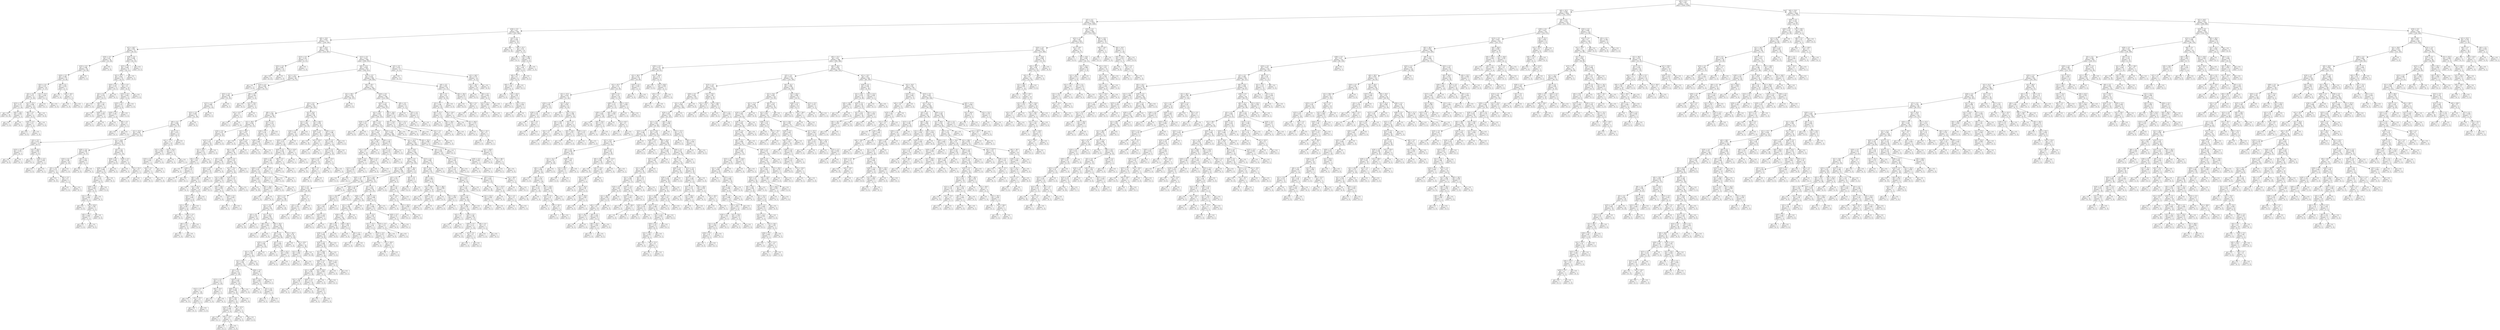 digraph Tree {
node [shape=box, fontname="helvetica"] ;
edge [fontname="helvetica"] ;
0 [label="x[0] <= 52.5\ngini = 0.44\nsamples = 3120\nvalue = [1020, 2100]"] ;
1 [label="x[0] <= 42.5\ngini = 0.449\nsamples = 2056\nvalue = [701, 1355]"] ;
0 -> 1 [labeldistance=2.5, labelangle=45, headlabel="True"] ;
2 [label="x[7] <= 0.5\ngini = 0.438\nsamples = 1478\nvalue = [478, 1000]"] ;
1 -> 2 ;
3 [label="x[16] <= 0.5\ngini = 0.42\nsamples = 809\nvalue = [243, 566]"] ;
2 -> 3 ;
4 [label="x[0] <= 19.5\ngini = 0.425\nsamples = 777\nvalue = [238, 539]"] ;
3 -> 4 ;
5 [label="x[1] <= 64.5\ngini = 0.48\nsamples = 70\nvalue = [28, 42]"] ;
4 -> 5 ;
6 [label="x[34] <= 0.5\ngini = 0.42\nsamples = 40\nvalue = [12, 28]"] ;
5 -> 6 ;
7 [label="x[33] <= 0.5\ngini = 0.388\nsamples = 38\nvalue = [10, 28]"] ;
6 -> 7 ;
8 [label="x[10] <= 0.5\ngini = 0.368\nsamples = 37\nvalue = [9, 28]"] ;
7 -> 8 ;
9 [label="x[21] <= 0.5\ngini = 0.327\nsamples = 34\nvalue = [7, 27]"] ;
8 -> 9 ;
10 [label="x[2] <= 0.5\ngini = 0.271\nsamples = 31\nvalue = [5, 26]"] ;
9 -> 10 ;
11 [label="x[23] <= 0.5\ngini = 0.111\nsamples = 17\nvalue = [1, 16]"] ;
10 -> 11 ;
12 [label="gini = 0.0\nsamples = 14\nvalue = [0, 14]"] ;
11 -> 12 ;
13 [label="x[0] <= 18.5\ngini = 0.444\nsamples = 3\nvalue = [1, 2]"] ;
11 -> 13 ;
14 [label="gini = 0.0\nsamples = 1\nvalue = [1, 0]"] ;
13 -> 14 ;
15 [label="gini = 0.0\nsamples = 2\nvalue = [0, 2]"] ;
13 -> 15 ;
16 [label="x[1] <= 47.0\ngini = 0.408\nsamples = 14\nvalue = [4, 10]"] ;
10 -> 16 ;
17 [label="x[8] <= 0.5\ngini = 0.5\nsamples = 8\nvalue = [4, 4]"] ;
16 -> 17 ;
18 [label="x[20] <= 0.5\ngini = 0.32\nsamples = 5\nvalue = [1, 4]"] ;
17 -> 18 ;
19 [label="gini = 0.0\nsamples = 4\nvalue = [0, 4]"] ;
18 -> 19 ;
20 [label="gini = 0.0\nsamples = 1\nvalue = [1, 0]"] ;
18 -> 20 ;
21 [label="gini = 0.0\nsamples = 3\nvalue = [3, 0]"] ;
17 -> 21 ;
22 [label="gini = 0.0\nsamples = 6\nvalue = [0, 6]"] ;
16 -> 22 ;
23 [label="x[1] <= 27.0\ngini = 0.444\nsamples = 3\nvalue = [2, 1]"] ;
9 -> 23 ;
24 [label="gini = 0.0\nsamples = 1\nvalue = [0, 1]"] ;
23 -> 24 ;
25 [label="gini = 0.0\nsamples = 2\nvalue = [2, 0]"] ;
23 -> 25 ;
26 [label="x[9] <= 0.5\ngini = 0.444\nsamples = 3\nvalue = [2, 1]"] ;
8 -> 26 ;
27 [label="gini = 0.0\nsamples = 1\nvalue = [1, 0]"] ;
26 -> 27 ;
28 [label="x[0] <= 18.5\ngini = 0.5\nsamples = 2\nvalue = [1, 1]"] ;
26 -> 28 ;
29 [label="gini = 0.0\nsamples = 1\nvalue = [1, 0]"] ;
28 -> 29 ;
30 [label="gini = 0.0\nsamples = 1\nvalue = [0, 1]"] ;
28 -> 30 ;
31 [label="gini = 0.0\nsamples = 1\nvalue = [1, 0]"] ;
7 -> 31 ;
32 [label="gini = 0.0\nsamples = 2\nvalue = [2, 0]"] ;
6 -> 32 ;
33 [label="x[34] <= 0.5\ngini = 0.498\nsamples = 30\nvalue = [16, 14]"] ;
5 -> 33 ;
34 [label="x[27] <= 0.5\ngini = 0.483\nsamples = 27\nvalue = [16, 11]"] ;
33 -> 34 ;
35 [label="x[1] <= 87.5\ngini = 0.461\nsamples = 25\nvalue = [16, 9]"] ;
34 -> 35 ;
36 [label="x[32] <= 0.5\ngini = 0.355\nsamples = 13\nvalue = [10, 3]"] ;
35 -> 36 ;
37 [label="x[2] <= 0.5\ngini = 0.278\nsamples = 12\nvalue = [10, 2]"] ;
36 -> 37 ;
38 [label="gini = 0.0\nsamples = 7\nvalue = [7, 0]"] ;
37 -> 38 ;
39 [label="x[9] <= 0.5\ngini = 0.48\nsamples = 5\nvalue = [3, 2]"] ;
37 -> 39 ;
40 [label="gini = 0.0\nsamples = 2\nvalue = [2, 0]"] ;
39 -> 40 ;
41 [label="x[20] <= 0.5\ngini = 0.444\nsamples = 3\nvalue = [1, 2]"] ;
39 -> 41 ;
42 [label="gini = 0.0\nsamples = 2\nvalue = [0, 2]"] ;
41 -> 42 ;
43 [label="gini = 0.0\nsamples = 1\nvalue = [1, 0]"] ;
41 -> 43 ;
44 [label="gini = 0.0\nsamples = 1\nvalue = [0, 1]"] ;
36 -> 44 ;
45 [label="x[2] <= 0.5\ngini = 0.5\nsamples = 12\nvalue = [6, 6]"] ;
35 -> 45 ;
46 [label="x[31] <= 0.5\ngini = 0.444\nsamples = 9\nvalue = [3, 6]"] ;
45 -> 46 ;
47 [label="x[32] <= 0.5\ngini = 0.375\nsamples = 8\nvalue = [2, 6]"] ;
46 -> 47 ;
48 [label="x[18] <= 0.5\ngini = 0.245\nsamples = 7\nvalue = [1, 6]"] ;
47 -> 48 ;
49 [label="gini = 0.0\nsamples = 5\nvalue = [0, 5]"] ;
48 -> 49 ;
50 [label="x[8] <= 0.5\ngini = 0.5\nsamples = 2\nvalue = [1, 1]"] ;
48 -> 50 ;
51 [label="gini = 0.0\nsamples = 1\nvalue = [0, 1]"] ;
50 -> 51 ;
52 [label="gini = 0.0\nsamples = 1\nvalue = [1, 0]"] ;
50 -> 52 ;
53 [label="gini = 0.0\nsamples = 1\nvalue = [1, 0]"] ;
47 -> 53 ;
54 [label="gini = 0.0\nsamples = 1\nvalue = [1, 0]"] ;
46 -> 54 ;
55 [label="gini = 0.0\nsamples = 3\nvalue = [3, 0]"] ;
45 -> 55 ;
56 [label="gini = 0.0\nsamples = 2\nvalue = [0, 2]"] ;
34 -> 56 ;
57 [label="gini = 0.0\nsamples = 3\nvalue = [0, 3]"] ;
33 -> 57 ;
58 [label="x[0] <= 20.5\ngini = 0.418\nsamples = 707\nvalue = [210, 497]"] ;
4 -> 58 ;
59 [label="x[13] <= 0.5\ngini = 0.159\nsamples = 23\nvalue = [2, 21]"] ;
58 -> 59 ;
60 [label="x[31] <= 0.5\ngini = 0.087\nsamples = 22\nvalue = [1, 21]"] ;
59 -> 60 ;
61 [label="gini = 0.0\nsamples = 21\nvalue = [0, 21]"] ;
60 -> 61 ;
62 [label="gini = 0.0\nsamples = 1\nvalue = [1, 0]"] ;
60 -> 62 ;
63 [label="gini = 0.0\nsamples = 1\nvalue = [1, 0]"] ;
59 -> 63 ;
64 [label="x[11] <= 0.5\ngini = 0.423\nsamples = 684\nvalue = [208, 476]"] ;
58 -> 64 ;
65 [label="x[0] <= 23.5\ngini = 0.428\nsamples = 657\nvalue = [204, 453]"] ;
64 -> 65 ;
66 [label="x[1] <= 21.5\ngini = 0.479\nsamples = 88\nvalue = [35, 53]"] ;
65 -> 66 ;
67 [label="gini = 0.0\nsamples = 3\nvalue = [3, 0]"] ;
66 -> 67 ;
68 [label="x[15] <= 0.5\ngini = 0.469\nsamples = 85\nvalue = [32, 53]"] ;
66 -> 68 ;
69 [label="x[21] <= 0.5\ngini = 0.483\nsamples = 76\nvalue = [31, 45]"] ;
68 -> 69 ;
70 [label="x[17] <= 0.5\ngini = 0.489\nsamples = 73\nvalue = [31, 42]"] ;
69 -> 70 ;
71 [label="x[31] <= 0.5\ngini = 0.493\nsamples = 70\nvalue = [31, 39]"] ;
70 -> 71 ;
72 [label="x[9] <= 0.5\ngini = 0.496\nsamples = 68\nvalue = [31, 37]"] ;
71 -> 72 ;
73 [label="x[1] <= 42.5\ngini = 0.487\nsamples = 55\nvalue = [23, 32]"] ;
72 -> 73 ;
74 [label="x[3] <= 0.5\ngini = 0.473\nsamples = 13\nvalue = [8, 5]"] ;
73 -> 74 ;
75 [label="x[33] <= 0.5\ngini = 0.245\nsamples = 7\nvalue = [6, 1]"] ;
74 -> 75 ;
76 [label="gini = 0.0\nsamples = 6\nvalue = [6, 0]"] ;
75 -> 76 ;
77 [label="gini = 0.0\nsamples = 1\nvalue = [0, 1]"] ;
75 -> 77 ;
78 [label="x[1] <= 26.0\ngini = 0.444\nsamples = 6\nvalue = [2, 4]"] ;
74 -> 78 ;
79 [label="gini = 0.0\nsamples = 3\nvalue = [0, 3]"] ;
78 -> 79 ;
80 [label="x[24] <= 0.5\ngini = 0.444\nsamples = 3\nvalue = [2, 1]"] ;
78 -> 80 ;
81 [label="gini = 0.0\nsamples = 2\nvalue = [2, 0]"] ;
80 -> 81 ;
82 [label="gini = 0.0\nsamples = 1\nvalue = [0, 1]"] ;
80 -> 82 ;
83 [label="x[1] <= 69.5\ngini = 0.459\nsamples = 42\nvalue = [15, 27]"] ;
73 -> 83 ;
84 [label="x[20] <= 0.5\ngini = 0.308\nsamples = 21\nvalue = [4, 17]"] ;
83 -> 84 ;
85 [label="x[33] <= 0.5\ngini = 0.198\nsamples = 18\nvalue = [2, 16]"] ;
84 -> 85 ;
86 [label="x[5] <= 0.5\ngini = 0.111\nsamples = 17\nvalue = [1, 16]"] ;
85 -> 86 ;
87 [label="gini = 0.0\nsamples = 15\nvalue = [0, 15]"] ;
86 -> 87 ;
88 [label="x[6] <= 0.5\ngini = 0.5\nsamples = 2\nvalue = [1, 1]"] ;
86 -> 88 ;
89 [label="gini = 0.0\nsamples = 1\nvalue = [1, 0]"] ;
88 -> 89 ;
90 [label="gini = 0.0\nsamples = 1\nvalue = [0, 1]"] ;
88 -> 90 ;
91 [label="gini = 0.0\nsamples = 1\nvalue = [1, 0]"] ;
85 -> 91 ;
92 [label="x[5] <= 0.5\ngini = 0.444\nsamples = 3\nvalue = [2, 1]"] ;
84 -> 92 ;
93 [label="gini = 0.0\nsamples = 2\nvalue = [2, 0]"] ;
92 -> 93 ;
94 [label="gini = 0.0\nsamples = 1\nvalue = [0, 1]"] ;
92 -> 94 ;
95 [label="x[2] <= 0.5\ngini = 0.499\nsamples = 21\nvalue = [11, 10]"] ;
83 -> 95 ;
96 [label="x[18] <= 0.5\ngini = 0.469\nsamples = 16\nvalue = [10, 6]"] ;
95 -> 96 ;
97 [label="x[29] <= 0.5\ngini = 0.408\nsamples = 14\nvalue = [10, 4]"] ;
96 -> 97 ;
98 [label="x[8] <= 0.5\ngini = 0.355\nsamples = 13\nvalue = [10, 3]"] ;
97 -> 98 ;
99 [label="x[30] <= 0.5\ngini = 0.469\nsamples = 8\nvalue = [5, 3]"] ;
98 -> 99 ;
100 [label="x[1] <= 75.5\ngini = 0.408\nsamples = 7\nvalue = [5, 2]"] ;
99 -> 100 ;
101 [label="gini = 0.0\nsamples = 2\nvalue = [2, 0]"] ;
100 -> 101 ;
102 [label="x[1] <= 85.0\ngini = 0.48\nsamples = 5\nvalue = [3, 2]"] ;
100 -> 102 ;
103 [label="x[0] <= 21.5\ngini = 0.444\nsamples = 3\nvalue = [1, 2]"] ;
102 -> 103 ;
104 [label="gini = 0.0\nsamples = 1\nvalue = [1, 0]"] ;
103 -> 104 ;
105 [label="gini = 0.0\nsamples = 2\nvalue = [0, 2]"] ;
103 -> 105 ;
106 [label="gini = 0.0\nsamples = 2\nvalue = [2, 0]"] ;
102 -> 106 ;
107 [label="gini = 0.0\nsamples = 1\nvalue = [0, 1]"] ;
99 -> 107 ;
108 [label="gini = 0.0\nsamples = 5\nvalue = [5, 0]"] ;
98 -> 108 ;
109 [label="gini = 0.0\nsamples = 1\nvalue = [0, 1]"] ;
97 -> 109 ;
110 [label="gini = 0.0\nsamples = 2\nvalue = [0, 2]"] ;
96 -> 110 ;
111 [label="x[29] <= 0.5\ngini = 0.32\nsamples = 5\nvalue = [1, 4]"] ;
95 -> 111 ;
112 [label="gini = 0.0\nsamples = 3\nvalue = [0, 3]"] ;
111 -> 112 ;
113 [label="x[1] <= 91.0\ngini = 0.5\nsamples = 2\nvalue = [1, 1]"] ;
111 -> 113 ;
114 [label="gini = 0.0\nsamples = 1\nvalue = [1, 0]"] ;
113 -> 114 ;
115 [label="gini = 0.0\nsamples = 1\nvalue = [0, 1]"] ;
113 -> 115 ;
116 [label="x[2] <= 0.5\ngini = 0.473\nsamples = 13\nvalue = [8, 5]"] ;
72 -> 116 ;
117 [label="x[1] <= 77.5\ngini = 0.5\nsamples = 10\nvalue = [5, 5]"] ;
116 -> 117 ;
118 [label="x[1] <= 42.5\ngini = 0.444\nsamples = 6\nvalue = [4, 2]"] ;
117 -> 118 ;
119 [label="x[33] <= 0.5\ngini = 0.444\nsamples = 3\nvalue = [1, 2]"] ;
118 -> 119 ;
120 [label="x[4] <= 0.5\ngini = 0.5\nsamples = 2\nvalue = [1, 1]"] ;
119 -> 120 ;
121 [label="gini = 0.0\nsamples = 1\nvalue = [0, 1]"] ;
120 -> 121 ;
122 [label="gini = 0.0\nsamples = 1\nvalue = [1, 0]"] ;
120 -> 122 ;
123 [label="gini = 0.0\nsamples = 1\nvalue = [0, 1]"] ;
119 -> 123 ;
124 [label="gini = 0.0\nsamples = 3\nvalue = [3, 0]"] ;
118 -> 124 ;
125 [label="x[1] <= 93.5\ngini = 0.375\nsamples = 4\nvalue = [1, 3]"] ;
117 -> 125 ;
126 [label="gini = 0.0\nsamples = 3\nvalue = [0, 3]"] ;
125 -> 126 ;
127 [label="gini = 0.0\nsamples = 1\nvalue = [1, 0]"] ;
125 -> 127 ;
128 [label="gini = 0.0\nsamples = 3\nvalue = [3, 0]"] ;
116 -> 128 ;
129 [label="gini = 0.0\nsamples = 2\nvalue = [0, 2]"] ;
71 -> 129 ;
130 [label="gini = 0.0\nsamples = 3\nvalue = [0, 3]"] ;
70 -> 130 ;
131 [label="gini = 0.0\nsamples = 3\nvalue = [0, 3]"] ;
69 -> 131 ;
132 [label="x[8] <= 0.5\ngini = 0.198\nsamples = 9\nvalue = [1, 8]"] ;
68 -> 132 ;
133 [label="gini = 0.0\nsamples = 5\nvalue = [0, 5]"] ;
132 -> 133 ;
134 [label="x[1] <= 79.5\ngini = 0.375\nsamples = 4\nvalue = [1, 3]"] ;
132 -> 134 ;
135 [label="x[1] <= 67.5\ngini = 0.5\nsamples = 2\nvalue = [1, 1]"] ;
134 -> 135 ;
136 [label="gini = 0.0\nsamples = 1\nvalue = [0, 1]"] ;
135 -> 136 ;
137 [label="gini = 0.0\nsamples = 1\nvalue = [1, 0]"] ;
135 -> 137 ;
138 [label="gini = 0.0\nsamples = 2\nvalue = [0, 2]"] ;
134 -> 138 ;
139 [label="x[17] <= 0.5\ngini = 0.418\nsamples = 569\nvalue = [169, 400]"] ;
65 -> 139 ;
140 [label="x[0] <= 30.5\ngini = 0.41\nsamples = 541\nvalue = [156, 385]"] ;
139 -> 140 ;
141 [label="x[1] <= 99.5\ngini = 0.363\nsamples = 193\nvalue = [46, 147]"] ;
140 -> 141 ;
142 [label="x[3] <= 0.5\ngini = 0.355\nsamples = 191\nvalue = [44, 147]"] ;
141 -> 142 ;
143 [label="x[8] <= 0.5\ngini = 0.398\nsamples = 102\nvalue = [28, 74]"] ;
142 -> 143 ;
144 [label="x[1] <= 49.5\ngini = 0.436\nsamples = 78\nvalue = [25, 53]"] ;
143 -> 144 ;
145 [label="x[10] <= 0.5\ngini = 0.337\nsamples = 28\nvalue = [6, 22]"] ;
144 -> 145 ;
146 [label="x[13] <= 0.5\ngini = 0.26\nsamples = 26\nvalue = [4, 22]"] ;
145 -> 146 ;
147 [label="x[1] <= 30.5\ngini = 0.211\nsamples = 25\nvalue = [3, 22]"] ;
146 -> 147 ;
148 [label="x[0] <= 27.0\ngini = 0.49\nsamples = 7\nvalue = [3, 4]"] ;
147 -> 148 ;
149 [label="gini = 0.0\nsamples = 3\nvalue = [0, 3]"] ;
148 -> 149 ;
150 [label="x[30] <= 0.5\ngini = 0.375\nsamples = 4\nvalue = [3, 1]"] ;
148 -> 150 ;
151 [label="gini = 0.0\nsamples = 3\nvalue = [3, 0]"] ;
150 -> 151 ;
152 [label="gini = 0.0\nsamples = 1\nvalue = [0, 1]"] ;
150 -> 152 ;
153 [label="gini = 0.0\nsamples = 18\nvalue = [0, 18]"] ;
147 -> 153 ;
154 [label="gini = 0.0\nsamples = 1\nvalue = [1, 0]"] ;
146 -> 154 ;
155 [label="gini = 0.0\nsamples = 2\nvalue = [2, 0]"] ;
145 -> 155 ;
156 [label="x[1] <= 54.0\ngini = 0.471\nsamples = 50\nvalue = [19, 31]"] ;
144 -> 156 ;
157 [label="gini = 0.0\nsamples = 2\nvalue = [2, 0]"] ;
156 -> 157 ;
158 [label="x[34] <= 0.5\ngini = 0.457\nsamples = 48\nvalue = [17, 31]"] ;
156 -> 158 ;
159 [label="x[0] <= 26.5\ngini = 0.44\nsamples = 46\nvalue = [15, 31]"] ;
158 -> 159 ;
160 [label="x[5] <= 0.5\ngini = 0.495\nsamples = 20\nvalue = [9, 11]"] ;
159 -> 160 ;
161 [label="x[22] <= 0.5\ngini = 0.475\nsamples = 18\nvalue = [7, 11]"] ;
160 -> 161 ;
162 [label="x[0] <= 24.5\ngini = 0.457\nsamples = 17\nvalue = [6, 11]"] ;
161 -> 162 ;
163 [label="gini = 0.0\nsamples = 3\nvalue = [0, 3]"] ;
162 -> 163 ;
164 [label="x[1] <= 91.0\ngini = 0.49\nsamples = 14\nvalue = [6, 8]"] ;
162 -> 164 ;
165 [label="x[21] <= 0.5\ngini = 0.444\nsamples = 12\nvalue = [4, 8]"] ;
164 -> 165 ;
166 [label="x[1] <= 76.0\ngini = 0.397\nsamples = 11\nvalue = [3, 8]"] ;
165 -> 166 ;
167 [label="gini = 0.0\nsamples = 5\nvalue = [0, 5]"] ;
166 -> 167 ;
168 [label="x[20] <= 0.5\ngini = 0.5\nsamples = 6\nvalue = [3, 3]"] ;
166 -> 168 ;
169 [label="x[6] <= 0.5\ngini = 0.375\nsamples = 4\nvalue = [1, 3]"] ;
168 -> 169 ;
170 [label="gini = 0.0\nsamples = 1\nvalue = [1, 0]"] ;
169 -> 170 ;
171 [label="gini = 0.0\nsamples = 3\nvalue = [0, 3]"] ;
169 -> 171 ;
172 [label="gini = 0.0\nsamples = 2\nvalue = [2, 0]"] ;
168 -> 172 ;
173 [label="gini = 0.0\nsamples = 1\nvalue = [1, 0]"] ;
165 -> 173 ;
174 [label="gini = 0.0\nsamples = 2\nvalue = [2, 0]"] ;
164 -> 174 ;
175 [label="gini = 0.0\nsamples = 1\nvalue = [1, 0]"] ;
161 -> 175 ;
176 [label="gini = 0.0\nsamples = 2\nvalue = [2, 0]"] ;
160 -> 176 ;
177 [label="x[24] <= 0.5\ngini = 0.355\nsamples = 26\nvalue = [6, 20]"] ;
159 -> 177 ;
178 [label="x[1] <= 75.0\ngini = 0.32\nsamples = 25\nvalue = [5, 20]"] ;
177 -> 178 ;
179 [label="x[1] <= 68.0\ngini = 0.463\nsamples = 11\nvalue = [4, 7]"] ;
178 -> 179 ;
180 [label="gini = 0.0\nsamples = 5\nvalue = [0, 5]"] ;
179 -> 180 ;
181 [label="x[0] <= 28.5\ngini = 0.444\nsamples = 6\nvalue = [4, 2]"] ;
179 -> 181 ;
182 [label="gini = 0.0\nsamples = 3\nvalue = [3, 0]"] ;
181 -> 182 ;
183 [label="x[18] <= 0.5\ngini = 0.444\nsamples = 3\nvalue = [1, 2]"] ;
181 -> 183 ;
184 [label="gini = 0.0\nsamples = 2\nvalue = [0, 2]"] ;
183 -> 184 ;
185 [label="gini = 0.0\nsamples = 1\nvalue = [1, 0]"] ;
183 -> 185 ;
186 [label="x[14] <= 0.5\ngini = 0.133\nsamples = 14\nvalue = [1, 13]"] ;
178 -> 186 ;
187 [label="gini = 0.0\nsamples = 13\nvalue = [0, 13]"] ;
186 -> 187 ;
188 [label="gini = 0.0\nsamples = 1\nvalue = [1, 0]"] ;
186 -> 188 ;
189 [label="gini = 0.0\nsamples = 1\nvalue = [1, 0]"] ;
177 -> 189 ;
190 [label="gini = 0.0\nsamples = 2\nvalue = [2, 0]"] ;
158 -> 190 ;
191 [label="x[12] <= 0.5\ngini = 0.219\nsamples = 24\nvalue = [3, 21]"] ;
143 -> 191 ;
192 [label="x[18] <= 0.5\ngini = 0.159\nsamples = 23\nvalue = [2, 21]"] ;
191 -> 192 ;
193 [label="x[29] <= 0.5\ngini = 0.087\nsamples = 22\nvalue = [1, 21]"] ;
192 -> 193 ;
194 [label="gini = 0.0\nsamples = 21\nvalue = [0, 21]"] ;
193 -> 194 ;
195 [label="gini = 0.0\nsamples = 1\nvalue = [1, 0]"] ;
193 -> 195 ;
196 [label="gini = 0.0\nsamples = 1\nvalue = [1, 0]"] ;
192 -> 196 ;
197 [label="gini = 0.0\nsamples = 1\nvalue = [1, 0]"] ;
191 -> 197 ;
198 [label="x[1] <= 54.5\ngini = 0.295\nsamples = 89\nvalue = [16, 73]"] ;
142 -> 198 ;
199 [label="x[1] <= 51.5\ngini = 0.401\nsamples = 36\nvalue = [10, 26]"] ;
198 -> 199 ;
200 [label="x[32] <= 0.5\ngini = 0.305\nsamples = 32\nvalue = [6, 26]"] ;
199 -> 200 ;
201 [label="x[14] <= 0.5\ngini = 0.271\nsamples = 31\nvalue = [5, 26]"] ;
200 -> 201 ;
202 [label="x[24] <= 0.5\ngini = 0.238\nsamples = 29\nvalue = [4, 25]"] ;
201 -> 202 ;
203 [label="x[18] <= 0.5\ngini = 0.198\nsamples = 27\nvalue = [3, 24]"] ;
202 -> 203 ;
204 [label="x[20] <= 0.5\ngini = 0.147\nsamples = 25\nvalue = [2, 23]"] ;
203 -> 204 ;
205 [label="x[25] <= 0.5\ngini = 0.083\nsamples = 23\nvalue = [1, 22]"] ;
204 -> 205 ;
206 [label="gini = 0.0\nsamples = 20\nvalue = [0, 20]"] ;
205 -> 206 ;
207 [label="x[0] <= 28.0\ngini = 0.444\nsamples = 3\nvalue = [1, 2]"] ;
205 -> 207 ;
208 [label="gini = 0.0\nsamples = 1\nvalue = [1, 0]"] ;
207 -> 208 ;
209 [label="gini = 0.0\nsamples = 2\nvalue = [0, 2]"] ;
207 -> 209 ;
210 [label="x[8] <= 0.5\ngini = 0.5\nsamples = 2\nvalue = [1, 1]"] ;
204 -> 210 ;
211 [label="gini = 0.0\nsamples = 1\nvalue = [1, 0]"] ;
210 -> 211 ;
212 [label="gini = 0.0\nsamples = 1\nvalue = [0, 1]"] ;
210 -> 212 ;
213 [label="x[1] <= 39.5\ngini = 0.5\nsamples = 2\nvalue = [1, 1]"] ;
203 -> 213 ;
214 [label="gini = 0.0\nsamples = 1\nvalue = [1, 0]"] ;
213 -> 214 ;
215 [label="gini = 0.0\nsamples = 1\nvalue = [0, 1]"] ;
213 -> 215 ;
216 [label="x[8] <= 0.5\ngini = 0.5\nsamples = 2\nvalue = [1, 1]"] ;
202 -> 216 ;
217 [label="gini = 0.0\nsamples = 1\nvalue = [1, 0]"] ;
216 -> 217 ;
218 [label="gini = 0.0\nsamples = 1\nvalue = [0, 1]"] ;
216 -> 218 ;
219 [label="x[1] <= 42.0\ngini = 0.5\nsamples = 2\nvalue = [1, 1]"] ;
201 -> 219 ;
220 [label="gini = 0.0\nsamples = 1\nvalue = [0, 1]"] ;
219 -> 220 ;
221 [label="gini = 0.0\nsamples = 1\nvalue = [1, 0]"] ;
219 -> 221 ;
222 [label="gini = 0.0\nsamples = 1\nvalue = [1, 0]"] ;
200 -> 222 ;
223 [label="gini = 0.0\nsamples = 4\nvalue = [4, 0]"] ;
199 -> 223 ;
224 [label="x[1] <= 84.5\ngini = 0.201\nsamples = 53\nvalue = [6, 47]"] ;
198 -> 224 ;
225 [label="x[28] <= 0.5\ngini = 0.057\nsamples = 34\nvalue = [1, 33]"] ;
224 -> 225 ;
226 [label="gini = 0.0\nsamples = 32\nvalue = [0, 32]"] ;
225 -> 226 ;
227 [label="x[1] <= 65.5\ngini = 0.5\nsamples = 2\nvalue = [1, 1]"] ;
225 -> 227 ;
228 [label="gini = 0.0\nsamples = 1\nvalue = [1, 0]"] ;
227 -> 228 ;
229 [label="gini = 0.0\nsamples = 1\nvalue = [0, 1]"] ;
227 -> 229 ;
230 [label="x[34] <= 0.5\ngini = 0.388\nsamples = 19\nvalue = [5, 14]"] ;
224 -> 230 ;
231 [label="x[27] <= 0.5\ngini = 0.291\nsamples = 17\nvalue = [3, 14]"] ;
230 -> 231 ;
232 [label="x[33] <= 0.5\ngini = 0.219\nsamples = 16\nvalue = [2, 14]"] ;
231 -> 232 ;
233 [label="x[24] <= 0.5\ngini = 0.133\nsamples = 14\nvalue = [1, 13]"] ;
232 -> 233 ;
234 [label="gini = 0.0\nsamples = 12\nvalue = [0, 12]"] ;
233 -> 234 ;
235 [label="x[8] <= 0.5\ngini = 0.5\nsamples = 2\nvalue = [1, 1]"] ;
233 -> 235 ;
236 [label="gini = 0.0\nsamples = 1\nvalue = [0, 1]"] ;
235 -> 236 ;
237 [label="gini = 0.0\nsamples = 1\nvalue = [1, 0]"] ;
235 -> 237 ;
238 [label="x[0] <= 27.0\ngini = 0.5\nsamples = 2\nvalue = [1, 1]"] ;
232 -> 238 ;
239 [label="gini = 0.0\nsamples = 1\nvalue = [0, 1]"] ;
238 -> 239 ;
240 [label="gini = 0.0\nsamples = 1\nvalue = [1, 0]"] ;
238 -> 240 ;
241 [label="gini = 0.0\nsamples = 1\nvalue = [1, 0]"] ;
231 -> 241 ;
242 [label="gini = 0.0\nsamples = 2\nvalue = [2, 0]"] ;
230 -> 242 ;
243 [label="gini = 0.0\nsamples = 2\nvalue = [2, 0]"] ;
141 -> 243 ;
244 [label="x[10] <= 0.5\ngini = 0.432\nsamples = 348\nvalue = [110, 238]"] ;
140 -> 244 ;
245 [label="x[25] <= 0.5\ngini = 0.438\nsamples = 336\nvalue = [109, 227]"] ;
244 -> 245 ;
246 [label="x[1] <= 22.5\ngini = 0.432\nsamples = 323\nvalue = [102, 221]"] ;
245 -> 246 ;
247 [label="x[19] <= 0.5\ngini = 0.18\nsamples = 10\nvalue = [1, 9]"] ;
246 -> 247 ;
248 [label="gini = 0.0\nsamples = 9\nvalue = [0, 9]"] ;
247 -> 248 ;
249 [label="gini = 0.0\nsamples = 1\nvalue = [1, 0]"] ;
247 -> 249 ;
250 [label="x[0] <= 31.5\ngini = 0.437\nsamples = 313\nvalue = [101, 212]"] ;
246 -> 250 ;
251 [label="x[1] <= 77.0\ngini = 0.497\nsamples = 24\nvalue = [11, 13]"] ;
250 -> 251 ;
252 [label="x[1] <= 70.0\ngini = 0.48\nsamples = 15\nvalue = [9, 6]"] ;
251 -> 252 ;
253 [label="x[1] <= 50.5\ngini = 0.5\nsamples = 12\nvalue = [6, 6]"] ;
252 -> 253 ;
254 [label="x[18] <= 0.5\ngini = 0.408\nsamples = 7\nvalue = [5, 2]"] ;
253 -> 254 ;
255 [label="x[13] <= 0.5\ngini = 0.278\nsamples = 6\nvalue = [5, 1]"] ;
254 -> 255 ;
256 [label="gini = 0.0\nsamples = 5\nvalue = [5, 0]"] ;
255 -> 256 ;
257 [label="gini = 0.0\nsamples = 1\nvalue = [0, 1]"] ;
255 -> 257 ;
258 [label="gini = 0.0\nsamples = 1\nvalue = [0, 1]"] ;
254 -> 258 ;
259 [label="x[26] <= 0.5\ngini = 0.32\nsamples = 5\nvalue = [1, 4]"] ;
253 -> 259 ;
260 [label="gini = 0.0\nsamples = 4\nvalue = [0, 4]"] ;
259 -> 260 ;
261 [label="gini = 0.0\nsamples = 1\nvalue = [1, 0]"] ;
259 -> 261 ;
262 [label="gini = 0.0\nsamples = 3\nvalue = [3, 0]"] ;
252 -> 262 ;
263 [label="x[34] <= 0.5\ngini = 0.346\nsamples = 9\nvalue = [2, 7]"] ;
251 -> 263 ;
264 [label="x[23] <= 0.5\ngini = 0.219\nsamples = 8\nvalue = [1, 7]"] ;
263 -> 264 ;
265 [label="gini = 0.0\nsamples = 7\nvalue = [0, 7]"] ;
264 -> 265 ;
266 [label="gini = 0.0\nsamples = 1\nvalue = [1, 0]"] ;
264 -> 266 ;
267 [label="gini = 0.0\nsamples = 1\nvalue = [1, 0]"] ;
263 -> 267 ;
268 [label="x[22] <= 0.5\ngini = 0.429\nsamples = 289\nvalue = [90, 199]"] ;
250 -> 268 ;
269 [label="x[1] <= 92.5\ngini = 0.422\nsamples = 278\nvalue = [84, 194]"] ;
268 -> 269 ;
270 [label="x[1] <= 79.5\ngini = 0.433\nsamples = 249\nvalue = [79, 170]"] ;
269 -> 270 ;
271 [label="x[29] <= 0.5\ngini = 0.414\nsamples = 202\nvalue = [59, 143]"] ;
270 -> 271 ;
272 [label="x[0] <= 38.5\ngini = 0.399\nsamples = 189\nvalue = [52, 137]"] ;
271 -> 272 ;
273 [label="x[24] <= 0.5\ngini = 0.34\nsamples = 115\nvalue = [25, 90]"] ;
272 -> 273 ;
274 [label="x[27] <= 0.5\ngini = 0.332\nsamples = 114\nvalue = [24, 90]"] ;
273 -> 274 ;
275 [label="x[21] <= 0.5\ngini = 0.313\nsamples = 108\nvalue = [21, 87]"] ;
274 -> 275 ;
276 [label="x[1] <= 31.5\ngini = 0.337\nsamples = 98\nvalue = [21, 77]"] ;
275 -> 276 ;
277 [label="x[5] <= 0.5\ngini = 0.124\nsamples = 15\nvalue = [1, 14]"] ;
276 -> 277 ;
278 [label="gini = 0.0\nsamples = 14\nvalue = [0, 14]"] ;
277 -> 278 ;
279 [label="gini = 0.0\nsamples = 1\nvalue = [1, 0]"] ;
277 -> 279 ;
280 [label="x[1] <= 32.5\ngini = 0.366\nsamples = 83\nvalue = [20, 63]"] ;
276 -> 280 ;
281 [label="x[8] <= 0.5\ngini = 0.444\nsamples = 3\nvalue = [2, 1]"] ;
280 -> 281 ;
282 [label="gini = 0.0\nsamples = 1\nvalue = [0, 1]"] ;
281 -> 282 ;
283 [label="gini = 0.0\nsamples = 2\nvalue = [2, 0]"] ;
281 -> 283 ;
284 [label="x[0] <= 36.5\ngini = 0.349\nsamples = 80\nvalue = [18, 62]"] ;
280 -> 284 ;
285 [label="x[9] <= 0.5\ngini = 0.391\nsamples = 60\nvalue = [16, 44]"] ;
284 -> 285 ;
286 [label="x[33] <= 0.5\ngini = 0.346\nsamples = 54\nvalue = [12, 42]"] ;
285 -> 286 ;
287 [label="x[1] <= 70.5\ngini = 0.329\nsamples = 53\nvalue = [11, 42]"] ;
286 -> 287 ;
288 [label="x[1] <= 63.5\ngini = 0.381\nsamples = 43\nvalue = [11, 32]"] ;
287 -> 288 ;
289 [label="x[3] <= 0.5\ngini = 0.313\nsamples = 36\nvalue = [7, 29]"] ;
288 -> 289 ;
290 [label="x[13] <= 0.5\ngini = 0.172\nsamples = 21\nvalue = [2, 19]"] ;
289 -> 290 ;
291 [label="x[12] <= 0.5\ngini = 0.1\nsamples = 19\nvalue = [1, 18]"] ;
290 -> 291 ;
292 [label="gini = 0.0\nsamples = 17\nvalue = [0, 17]"] ;
291 -> 292 ;
293 [label="x[1] <= 55.5\ngini = 0.5\nsamples = 2\nvalue = [1, 1]"] ;
291 -> 293 ;
294 [label="gini = 0.0\nsamples = 1\nvalue = [0, 1]"] ;
293 -> 294 ;
295 [label="gini = 0.0\nsamples = 1\nvalue = [1, 0]"] ;
293 -> 295 ;
296 [label="x[0] <= 33.5\ngini = 0.5\nsamples = 2\nvalue = [1, 1]"] ;
290 -> 296 ;
297 [label="gini = 0.0\nsamples = 1\nvalue = [1, 0]"] ;
296 -> 297 ;
298 [label="gini = 0.0\nsamples = 1\nvalue = [0, 1]"] ;
296 -> 298 ;
299 [label="x[23] <= 0.5\ngini = 0.444\nsamples = 15\nvalue = [5, 10]"] ;
289 -> 299 ;
300 [label="x[26] <= 0.5\ngini = 0.408\nsamples = 14\nvalue = [4, 10]"] ;
299 -> 300 ;
301 [label="x[0] <= 34.5\ngini = 0.355\nsamples = 13\nvalue = [3, 10]"] ;
300 -> 301 ;
302 [label="x[15] <= 0.5\ngini = 0.198\nsamples = 9\nvalue = [1, 8]"] ;
301 -> 302 ;
303 [label="gini = 0.0\nsamples = 7\nvalue = [0, 7]"] ;
302 -> 303 ;
304 [label="x[0] <= 33.0\ngini = 0.5\nsamples = 2\nvalue = [1, 1]"] ;
302 -> 304 ;
305 [label="gini = 0.0\nsamples = 1\nvalue = [0, 1]"] ;
304 -> 305 ;
306 [label="gini = 0.0\nsamples = 1\nvalue = [1, 0]"] ;
304 -> 306 ;
307 [label="x[1] <= 47.5\ngini = 0.5\nsamples = 4\nvalue = [2, 2]"] ;
301 -> 307 ;
308 [label="gini = 0.0\nsamples = 2\nvalue = [0, 2]"] ;
307 -> 308 ;
309 [label="gini = 0.0\nsamples = 2\nvalue = [2, 0]"] ;
307 -> 309 ;
310 [label="gini = 0.0\nsamples = 1\nvalue = [1, 0]"] ;
300 -> 310 ;
311 [label="gini = 0.0\nsamples = 1\nvalue = [1, 0]"] ;
299 -> 311 ;
312 [label="x[26] <= 0.5\ngini = 0.49\nsamples = 7\nvalue = [4, 3]"] ;
288 -> 312 ;
313 [label="x[0] <= 33.5\ngini = 0.444\nsamples = 6\nvalue = [4, 2]"] ;
312 -> 313 ;
314 [label="gini = 0.0\nsamples = 3\nvalue = [3, 0]"] ;
313 -> 314 ;
315 [label="x[2] <= 0.5\ngini = 0.444\nsamples = 3\nvalue = [1, 2]"] ;
313 -> 315 ;
316 [label="gini = 0.0\nsamples = 2\nvalue = [0, 2]"] ;
315 -> 316 ;
317 [label="gini = 0.0\nsamples = 1\nvalue = [1, 0]"] ;
315 -> 317 ;
318 [label="gini = 0.0\nsamples = 1\nvalue = [0, 1]"] ;
312 -> 318 ;
319 [label="gini = 0.0\nsamples = 10\nvalue = [0, 10]"] ;
287 -> 319 ;
320 [label="gini = 0.0\nsamples = 1\nvalue = [1, 0]"] ;
286 -> 320 ;
321 [label="x[2] <= 0.5\ngini = 0.444\nsamples = 6\nvalue = [4, 2]"] ;
285 -> 321 ;
322 [label="gini = 0.0\nsamples = 3\nvalue = [3, 0]"] ;
321 -> 322 ;
323 [label="x[1] <= 62.5\ngini = 0.444\nsamples = 3\nvalue = [1, 2]"] ;
321 -> 323 ;
324 [label="gini = 0.0\nsamples = 2\nvalue = [0, 2]"] ;
323 -> 324 ;
325 [label="gini = 0.0\nsamples = 1\nvalue = [1, 0]"] ;
323 -> 325 ;
326 [label="x[1] <= 40.5\ngini = 0.18\nsamples = 20\nvalue = [2, 18]"] ;
284 -> 326 ;
327 [label="gini = 0.0\nsamples = 1\nvalue = [1, 0]"] ;
326 -> 327 ;
328 [label="x[1] <= 45.5\ngini = 0.1\nsamples = 19\nvalue = [1, 18]"] ;
326 -> 328 ;
329 [label="x[1] <= 44.5\ngini = 0.444\nsamples = 3\nvalue = [1, 2]"] ;
328 -> 329 ;
330 [label="gini = 0.0\nsamples = 2\nvalue = [0, 2]"] ;
329 -> 330 ;
331 [label="gini = 0.0\nsamples = 1\nvalue = [1, 0]"] ;
329 -> 331 ;
332 [label="gini = 0.0\nsamples = 16\nvalue = [0, 16]"] ;
328 -> 332 ;
333 [label="gini = 0.0\nsamples = 10\nvalue = [0, 10]"] ;
275 -> 333 ;
334 [label="x[6] <= 0.5\ngini = 0.5\nsamples = 6\nvalue = [3, 3]"] ;
274 -> 334 ;
335 [label="x[3] <= 0.5\ngini = 0.375\nsamples = 4\nvalue = [1, 3]"] ;
334 -> 335 ;
336 [label="gini = 0.0\nsamples = 1\nvalue = [1, 0]"] ;
335 -> 336 ;
337 [label="gini = 0.0\nsamples = 3\nvalue = [0, 3]"] ;
335 -> 337 ;
338 [label="gini = 0.0\nsamples = 2\nvalue = [2, 0]"] ;
334 -> 338 ;
339 [label="gini = 0.0\nsamples = 1\nvalue = [1, 0]"] ;
273 -> 339 ;
340 [label="x[1] <= 28.5\ngini = 0.463\nsamples = 74\nvalue = [27, 47]"] ;
272 -> 340 ;
341 [label="x[28] <= 0.5\ngini = 0.48\nsamples = 10\nvalue = [6, 4]"] ;
340 -> 341 ;
342 [label="x[1] <= 25.0\ngini = 0.375\nsamples = 8\nvalue = [6, 2]"] ;
341 -> 342 ;
343 [label="x[1] <= 23.5\ngini = 0.48\nsamples = 5\nvalue = [3, 2]"] ;
342 -> 343 ;
344 [label="gini = 0.0\nsamples = 2\nvalue = [2, 0]"] ;
343 -> 344 ;
345 [label="x[21] <= 0.5\ngini = 0.444\nsamples = 3\nvalue = [1, 2]"] ;
343 -> 345 ;
346 [label="gini = 0.0\nsamples = 2\nvalue = [0, 2]"] ;
345 -> 346 ;
347 [label="gini = 0.0\nsamples = 1\nvalue = [1, 0]"] ;
345 -> 347 ;
348 [label="gini = 0.0\nsamples = 3\nvalue = [3, 0]"] ;
342 -> 348 ;
349 [label="gini = 0.0\nsamples = 2\nvalue = [0, 2]"] ;
341 -> 349 ;
350 [label="x[3] <= 0.5\ngini = 0.441\nsamples = 64\nvalue = [21, 43]"] ;
340 -> 350 ;
351 [label="x[18] <= 0.5\ngini = 0.4\nsamples = 47\nvalue = [13, 34]"] ;
350 -> 351 ;
352 [label="x[1] <= 74.5\ngini = 0.386\nsamples = 46\nvalue = [12, 34]"] ;
351 -> 352 ;
353 [label="x[24] <= 0.5\ngini = 0.42\nsamples = 40\nvalue = [12, 28]"] ;
352 -> 353 ;
354 [label="x[9] <= 0.5\ngini = 0.382\nsamples = 35\nvalue = [9, 26]"] ;
353 -> 354 ;
355 [label="x[19] <= 0.5\ngini = 0.428\nsamples = 29\nvalue = [9, 20]"] ;
354 -> 355 ;
356 [label="x[14] <= 0.5\ngini = 0.408\nsamples = 28\nvalue = [8, 20]"] ;
355 -> 356 ;
357 [label="x[1] <= 69.0\ngini = 0.384\nsamples = 27\nvalue = [7, 20]"] ;
356 -> 357 ;
358 [label="x[28] <= 0.5\ngini = 0.33\nsamples = 24\nvalue = [5, 19]"] ;
357 -> 358 ;
359 [label="x[1] <= 34.5\ngini = 0.245\nsamples = 21\nvalue = [3, 18]"] ;
358 -> 359 ;
360 [label="x[1] <= 32.0\ngini = 0.48\nsamples = 5\nvalue = [2, 3]"] ;
359 -> 360 ;
361 [label="gini = 0.0\nsamples = 3\nvalue = [0, 3]"] ;
360 -> 361 ;
362 [label="gini = 0.0\nsamples = 2\nvalue = [2, 0]"] ;
360 -> 362 ;
363 [label="x[26] <= 0.5\ngini = 0.117\nsamples = 16\nvalue = [1, 15]"] ;
359 -> 363 ;
364 [label="gini = 0.0\nsamples = 12\nvalue = [0, 12]"] ;
363 -> 364 ;
365 [label="x[8] <= 0.5\ngini = 0.375\nsamples = 4\nvalue = [1, 3]"] ;
363 -> 365 ;
366 [label="gini = 0.0\nsamples = 3\nvalue = [0, 3]"] ;
365 -> 366 ;
367 [label="gini = 0.0\nsamples = 1\nvalue = [1, 0]"] ;
365 -> 367 ;
368 [label="x[1] <= 64.0\ngini = 0.444\nsamples = 3\nvalue = [2, 1]"] ;
358 -> 368 ;
369 [label="gini = 0.0\nsamples = 2\nvalue = [2, 0]"] ;
368 -> 369 ;
370 [label="gini = 0.0\nsamples = 1\nvalue = [0, 1]"] ;
368 -> 370 ;
371 [label="x[30] <= 0.5\ngini = 0.444\nsamples = 3\nvalue = [2, 1]"] ;
357 -> 371 ;
372 [label="gini = 0.0\nsamples = 2\nvalue = [2, 0]"] ;
371 -> 372 ;
373 [label="gini = 0.0\nsamples = 1\nvalue = [0, 1]"] ;
371 -> 373 ;
374 [label="gini = 0.0\nsamples = 1\nvalue = [1, 0]"] ;
356 -> 374 ;
375 [label="gini = 0.0\nsamples = 1\nvalue = [1, 0]"] ;
355 -> 375 ;
376 [label="gini = 0.0\nsamples = 6\nvalue = [0, 6]"] ;
354 -> 376 ;
377 [label="x[0] <= 40.5\ngini = 0.48\nsamples = 5\nvalue = [3, 2]"] ;
353 -> 377 ;
378 [label="gini = 0.0\nsamples = 2\nvalue = [2, 0]"] ;
377 -> 378 ;
379 [label="x[6] <= 0.5\ngini = 0.444\nsamples = 3\nvalue = [1, 2]"] ;
377 -> 379 ;
380 [label="gini = 0.0\nsamples = 1\nvalue = [1, 0]"] ;
379 -> 380 ;
381 [label="gini = 0.0\nsamples = 2\nvalue = [0, 2]"] ;
379 -> 381 ;
382 [label="gini = 0.0\nsamples = 6\nvalue = [0, 6]"] ;
352 -> 382 ;
383 [label="gini = 0.0\nsamples = 1\nvalue = [1, 0]"] ;
351 -> 383 ;
384 [label="x[15] <= 0.5\ngini = 0.498\nsamples = 17\nvalue = [8, 9]"] ;
350 -> 384 ;
385 [label="x[9] <= 0.5\ngini = 0.498\nsamples = 15\nvalue = [8, 7]"] ;
384 -> 385 ;
386 [label="x[1] <= 53.0\ngini = 0.48\nsamples = 10\nvalue = [4, 6]"] ;
385 -> 386 ;
387 [label="x[1] <= 37.5\ngini = 0.48\nsamples = 5\nvalue = [3, 2]"] ;
386 -> 387 ;
388 [label="gini = 0.0\nsamples = 1\nvalue = [0, 1]"] ;
387 -> 388 ;
389 [label="x[12] <= 0.5\ngini = 0.375\nsamples = 4\nvalue = [3, 1]"] ;
387 -> 389 ;
390 [label="gini = 0.0\nsamples = 2\nvalue = [2, 0]"] ;
389 -> 390 ;
391 [label="x[1] <= 49.5\ngini = 0.5\nsamples = 2\nvalue = [1, 1]"] ;
389 -> 391 ;
392 [label="gini = 0.0\nsamples = 1\nvalue = [0, 1]"] ;
391 -> 392 ;
393 [label="gini = 0.0\nsamples = 1\nvalue = [1, 0]"] ;
391 -> 393 ;
394 [label="x[27] <= 0.5\ngini = 0.32\nsamples = 5\nvalue = [1, 4]"] ;
386 -> 394 ;
395 [label="gini = 0.0\nsamples = 4\nvalue = [0, 4]"] ;
394 -> 395 ;
396 [label="gini = 0.0\nsamples = 1\nvalue = [1, 0]"] ;
394 -> 396 ;
397 [label="x[30] <= 0.5\ngini = 0.32\nsamples = 5\nvalue = [4, 1]"] ;
385 -> 397 ;
398 [label="gini = 0.0\nsamples = 4\nvalue = [4, 0]"] ;
397 -> 398 ;
399 [label="gini = 0.0\nsamples = 1\nvalue = [0, 1]"] ;
397 -> 399 ;
400 [label="gini = 0.0\nsamples = 2\nvalue = [0, 2]"] ;
384 -> 400 ;
401 [label="x[0] <= 38.5\ngini = 0.497\nsamples = 13\nvalue = [7, 6]"] ;
271 -> 401 ;
402 [label="x[3] <= 0.5\ngini = 0.375\nsamples = 8\nvalue = [6, 2]"] ;
401 -> 402 ;
403 [label="gini = 0.0\nsamples = 3\nvalue = [3, 0]"] ;
402 -> 403 ;
404 [label="x[8] <= 0.5\ngini = 0.48\nsamples = 5\nvalue = [3, 2]"] ;
402 -> 404 ;
405 [label="x[1] <= 30.5\ngini = 0.5\nsamples = 4\nvalue = [2, 2]"] ;
404 -> 405 ;
406 [label="gini = 0.0\nsamples = 1\nvalue = [1, 0]"] ;
405 -> 406 ;
407 [label="x[1] <= 64.0\ngini = 0.444\nsamples = 3\nvalue = [1, 2]"] ;
405 -> 407 ;
408 [label="gini = 0.0\nsamples = 2\nvalue = [0, 2]"] ;
407 -> 408 ;
409 [label="gini = 0.0\nsamples = 1\nvalue = [1, 0]"] ;
407 -> 409 ;
410 [label="gini = 0.0\nsamples = 1\nvalue = [1, 0]"] ;
404 -> 410 ;
411 [label="x[4] <= 0.5\ngini = 0.32\nsamples = 5\nvalue = [1, 4]"] ;
401 -> 411 ;
412 [label="gini = 0.0\nsamples = 4\nvalue = [0, 4]"] ;
411 -> 412 ;
413 [label="gini = 0.0\nsamples = 1\nvalue = [1, 0]"] ;
411 -> 413 ;
414 [label="x[13] <= 0.5\ngini = 0.489\nsamples = 47\nvalue = [20, 27]"] ;
270 -> 414 ;
415 [label="x[0] <= 36.5\ngini = 0.474\nsamples = 44\nvalue = [17, 27]"] ;
414 -> 415 ;
416 [label="x[8] <= 0.5\ngini = 0.498\nsamples = 17\nvalue = [9, 8]"] ;
415 -> 416 ;
417 [label="x[1] <= 89.5\ngini = 0.42\nsamples = 10\nvalue = [7, 3]"] ;
416 -> 417 ;
418 [label="gini = 0.0\nsamples = 6\nvalue = [6, 0]"] ;
417 -> 418 ;
419 [label="x[26] <= 0.5\ngini = 0.375\nsamples = 4\nvalue = [1, 3]"] ;
417 -> 419 ;
420 [label="gini = 0.0\nsamples = 3\nvalue = [0, 3]"] ;
419 -> 420 ;
421 [label="gini = 0.0\nsamples = 1\nvalue = [1, 0]"] ;
419 -> 421 ;
422 [label="x[1] <= 88.5\ngini = 0.408\nsamples = 7\nvalue = [2, 5]"] ;
416 -> 422 ;
423 [label="gini = 0.0\nsamples = 4\nvalue = [0, 4]"] ;
422 -> 423 ;
424 [label="x[1] <= 90.5\ngini = 0.444\nsamples = 3\nvalue = [2, 1]"] ;
422 -> 424 ;
425 [label="gini = 0.0\nsamples = 2\nvalue = [2, 0]"] ;
424 -> 425 ;
426 [label="gini = 0.0\nsamples = 1\nvalue = [0, 1]"] ;
424 -> 426 ;
427 [label="x[27] <= 0.5\ngini = 0.417\nsamples = 27\nvalue = [8, 19]"] ;
415 -> 427 ;
428 [label="x[32] <= 0.5\ngini = 0.365\nsamples = 25\nvalue = [6, 19]"] ;
427 -> 428 ;
429 [label="x[23] <= 0.5\ngini = 0.298\nsamples = 22\nvalue = [4, 18]"] ;
428 -> 429 ;
430 [label="x[1] <= 80.5\ngini = 0.245\nsamples = 21\nvalue = [3, 18]"] ;
429 -> 430 ;
431 [label="x[3] <= 0.5\ngini = 0.5\nsamples = 2\nvalue = [1, 1]"] ;
430 -> 431 ;
432 [label="gini = 0.0\nsamples = 1\nvalue = [1, 0]"] ;
431 -> 432 ;
433 [label="gini = 0.0\nsamples = 1\nvalue = [0, 1]"] ;
431 -> 433 ;
434 [label="x[14] <= 0.5\ngini = 0.188\nsamples = 19\nvalue = [2, 17]"] ;
430 -> 434 ;
435 [label="x[29] <= 0.5\ngini = 0.111\nsamples = 17\nvalue = [1, 16]"] ;
434 -> 435 ;
436 [label="gini = 0.0\nsamples = 15\nvalue = [0, 15]"] ;
435 -> 436 ;
437 [label="x[3] <= 0.5\ngini = 0.5\nsamples = 2\nvalue = [1, 1]"] ;
435 -> 437 ;
438 [label="gini = 0.0\nsamples = 1\nvalue = [1, 0]"] ;
437 -> 438 ;
439 [label="gini = 0.0\nsamples = 1\nvalue = [0, 1]"] ;
437 -> 439 ;
440 [label="x[8] <= 0.5\ngini = 0.5\nsamples = 2\nvalue = [1, 1]"] ;
434 -> 440 ;
441 [label="gini = 0.0\nsamples = 1\nvalue = [1, 0]"] ;
440 -> 441 ;
442 [label="gini = 0.0\nsamples = 1\nvalue = [0, 1]"] ;
440 -> 442 ;
443 [label="gini = 0.0\nsamples = 1\nvalue = [1, 0]"] ;
429 -> 443 ;
444 [label="x[1] <= 81.0\ngini = 0.444\nsamples = 3\nvalue = [2, 1]"] ;
428 -> 444 ;
445 [label="gini = 0.0\nsamples = 1\nvalue = [0, 1]"] ;
444 -> 445 ;
446 [label="gini = 0.0\nsamples = 2\nvalue = [2, 0]"] ;
444 -> 446 ;
447 [label="gini = 0.0\nsamples = 2\nvalue = [2, 0]"] ;
427 -> 447 ;
448 [label="gini = 0.0\nsamples = 3\nvalue = [3, 0]"] ;
414 -> 448 ;
449 [label="x[5] <= 0.5\ngini = 0.285\nsamples = 29\nvalue = [5, 24]"] ;
269 -> 449 ;
450 [label="x[12] <= 0.5\ngini = 0.204\nsamples = 26\nvalue = [3, 23]"] ;
449 -> 450 ;
451 [label="x[15] <= 0.5\ngini = 0.147\nsamples = 25\nvalue = [2, 23]"] ;
450 -> 451 ;
452 [label="x[9] <= 0.5\ngini = 0.083\nsamples = 23\nvalue = [1, 22]"] ;
451 -> 452 ;
453 [label="gini = 0.0\nsamples = 18\nvalue = [0, 18]"] ;
452 -> 453 ;
454 [label="x[1] <= 97.0\ngini = 0.32\nsamples = 5\nvalue = [1, 4]"] ;
452 -> 454 ;
455 [label="gini = 0.0\nsamples = 3\nvalue = [0, 3]"] ;
454 -> 455 ;
456 [label="x[2] <= 0.5\ngini = 0.5\nsamples = 2\nvalue = [1, 1]"] ;
454 -> 456 ;
457 [label="gini = 0.0\nsamples = 1\nvalue = [0, 1]"] ;
456 -> 457 ;
458 [label="gini = 0.0\nsamples = 1\nvalue = [1, 0]"] ;
456 -> 458 ;
459 [label="x[1] <= 94.5\ngini = 0.5\nsamples = 2\nvalue = [1, 1]"] ;
451 -> 459 ;
460 [label="gini = 0.0\nsamples = 1\nvalue = [1, 0]"] ;
459 -> 460 ;
461 [label="gini = 0.0\nsamples = 1\nvalue = [0, 1]"] ;
459 -> 461 ;
462 [label="gini = 0.0\nsamples = 1\nvalue = [1, 0]"] ;
450 -> 462 ;
463 [label="x[34] <= 0.5\ngini = 0.444\nsamples = 3\nvalue = [2, 1]"] ;
449 -> 463 ;
464 [label="gini = 0.0\nsamples = 2\nvalue = [2, 0]"] ;
463 -> 464 ;
465 [label="gini = 0.0\nsamples = 1\nvalue = [0, 1]"] ;
463 -> 465 ;
466 [label="x[0] <= 36.0\ngini = 0.496\nsamples = 11\nvalue = [6, 5]"] ;
268 -> 466 ;
467 [label="gini = 0.0\nsamples = 3\nvalue = [0, 3]"] ;
466 -> 467 ;
468 [label="x[1] <= 58.0\ngini = 0.375\nsamples = 8\nvalue = [6, 2]"] ;
466 -> 468 ;
469 [label="gini = 0.0\nsamples = 4\nvalue = [4, 0]"] ;
468 -> 469 ;
470 [label="x[1] <= 86.5\ngini = 0.5\nsamples = 4\nvalue = [2, 2]"] ;
468 -> 470 ;
471 [label="gini = 0.0\nsamples = 2\nvalue = [0, 2]"] ;
470 -> 471 ;
472 [label="gini = 0.0\nsamples = 2\nvalue = [2, 0]"] ;
470 -> 472 ;
473 [label="x[0] <= 38.5\ngini = 0.497\nsamples = 13\nvalue = [7, 6]"] ;
245 -> 473 ;
474 [label="x[0] <= 33.0\ngini = 0.375\nsamples = 8\nvalue = [6, 2]"] ;
473 -> 474 ;
475 [label="gini = 0.0\nsamples = 2\nvalue = [0, 2]"] ;
474 -> 475 ;
476 [label="gini = 0.0\nsamples = 6\nvalue = [6, 0]"] ;
474 -> 476 ;
477 [label="x[1] <= 51.0\ngini = 0.32\nsamples = 5\nvalue = [1, 4]"] ;
473 -> 477 ;
478 [label="gini = 0.0\nsamples = 3\nvalue = [0, 3]"] ;
477 -> 478 ;
479 [label="x[3] <= 0.5\ngini = 0.5\nsamples = 2\nvalue = [1, 1]"] ;
477 -> 479 ;
480 [label="gini = 0.0\nsamples = 1\nvalue = [0, 1]"] ;
479 -> 480 ;
481 [label="gini = 0.0\nsamples = 1\nvalue = [1, 0]"] ;
479 -> 481 ;
482 [label="x[9] <= 0.5\ngini = 0.153\nsamples = 12\nvalue = [1, 11]"] ;
244 -> 482 ;
483 [label="gini = 0.0\nsamples = 8\nvalue = [0, 8]"] ;
482 -> 483 ;
484 [label="x[3] <= 0.5\ngini = 0.375\nsamples = 4\nvalue = [1, 3]"] ;
482 -> 484 ;
485 [label="gini = 0.0\nsamples = 3\nvalue = [0, 3]"] ;
484 -> 485 ;
486 [label="gini = 0.0\nsamples = 1\nvalue = [1, 0]"] ;
484 -> 486 ;
487 [label="x[4] <= 0.5\ngini = 0.497\nsamples = 28\nvalue = [13, 15]"] ;
139 -> 487 ;
488 [label="x[9] <= 0.5\ngini = 0.42\nsamples = 20\nvalue = [6, 14]"] ;
487 -> 488 ;
489 [label="x[3] <= 0.5\ngini = 0.346\nsamples = 18\nvalue = [4, 14]"] ;
488 -> 489 ;
490 [label="x[0] <= 37.5\ngini = 0.153\nsamples = 12\nvalue = [1, 11]"] ;
489 -> 490 ;
491 [label="gini = 0.0\nsamples = 8\nvalue = [0, 8]"] ;
490 -> 491 ;
492 [label="x[0] <= 39.0\ngini = 0.375\nsamples = 4\nvalue = [1, 3]"] ;
490 -> 492 ;
493 [label="gini = 0.0\nsamples = 1\nvalue = [1, 0]"] ;
492 -> 493 ;
494 [label="gini = 0.0\nsamples = 3\nvalue = [0, 3]"] ;
492 -> 494 ;
495 [label="x[0] <= 26.5\ngini = 0.5\nsamples = 6\nvalue = [3, 3]"] ;
489 -> 495 ;
496 [label="gini = 0.0\nsamples = 2\nvalue = [2, 0]"] ;
495 -> 496 ;
497 [label="x[1] <= 69.0\ngini = 0.375\nsamples = 4\nvalue = [1, 3]"] ;
495 -> 497 ;
498 [label="gini = 0.0\nsamples = 2\nvalue = [0, 2]"] ;
497 -> 498 ;
499 [label="x[0] <= 32.5\ngini = 0.5\nsamples = 2\nvalue = [1, 1]"] ;
497 -> 499 ;
500 [label="gini = 0.0\nsamples = 1\nvalue = [1, 0]"] ;
499 -> 500 ;
501 [label="gini = 0.0\nsamples = 1\nvalue = [0, 1]"] ;
499 -> 501 ;
502 [label="gini = 0.0\nsamples = 2\nvalue = [2, 0]"] ;
488 -> 502 ;
503 [label="x[0] <= 36.0\ngini = 0.219\nsamples = 8\nvalue = [7, 1]"] ;
487 -> 503 ;
504 [label="gini = 0.0\nsamples = 6\nvalue = [6, 0]"] ;
503 -> 504 ;
505 [label="x[6] <= 0.5\ngini = 0.5\nsamples = 2\nvalue = [1, 1]"] ;
503 -> 505 ;
506 [label="gini = 0.0\nsamples = 1\nvalue = [1, 0]"] ;
505 -> 506 ;
507 [label="gini = 0.0\nsamples = 1\nvalue = [0, 1]"] ;
505 -> 507 ;
508 [label="x[3] <= 0.5\ngini = 0.252\nsamples = 27\nvalue = [4, 23]"] ;
64 -> 508 ;
509 [label="gini = 0.0\nsamples = 11\nvalue = [0, 11]"] ;
508 -> 509 ;
510 [label="x[1] <= 64.5\ngini = 0.375\nsamples = 16\nvalue = [4, 12]"] ;
508 -> 510 ;
511 [label="x[1] <= 36.5\ngini = 0.48\nsamples = 10\nvalue = [4, 6]"] ;
510 -> 511 ;
512 [label="gini = 0.0\nsamples = 4\nvalue = [0, 4]"] ;
511 -> 512 ;
513 [label="x[6] <= 0.5\ngini = 0.444\nsamples = 6\nvalue = [4, 2]"] ;
511 -> 513 ;
514 [label="x[1] <= 45.5\ngini = 0.444\nsamples = 3\nvalue = [1, 2]"] ;
513 -> 514 ;
515 [label="gini = 0.0\nsamples = 1\nvalue = [1, 0]"] ;
514 -> 515 ;
516 [label="gini = 0.0\nsamples = 2\nvalue = [0, 2]"] ;
514 -> 516 ;
517 [label="gini = 0.0\nsamples = 3\nvalue = [3, 0]"] ;
513 -> 517 ;
518 [label="gini = 0.0\nsamples = 6\nvalue = [0, 6]"] ;
510 -> 518 ;
519 [label="x[3] <= 0.5\ngini = 0.264\nsamples = 32\nvalue = [5, 27]"] ;
3 -> 519 ;
520 [label="gini = 0.0\nsamples = 16\nvalue = [0, 16]"] ;
519 -> 520 ;
521 [label="x[0] <= 25.5\ngini = 0.43\nsamples = 16\nvalue = [5, 11]"] ;
519 -> 521 ;
522 [label="gini = 0.0\nsamples = 5\nvalue = [0, 5]"] ;
521 -> 522 ;
523 [label="x[1] <= 98.5\ngini = 0.496\nsamples = 11\nvalue = [5, 6]"] ;
521 -> 523 ;
524 [label="x[1] <= 75.0\ngini = 0.48\nsamples = 10\nvalue = [4, 6]"] ;
523 -> 524 ;
525 [label="x[9] <= 0.5\ngini = 0.5\nsamples = 8\nvalue = [4, 4]"] ;
524 -> 525 ;
526 [label="x[0] <= 31.5\ngini = 0.49\nsamples = 7\nvalue = [4, 3]"] ;
525 -> 526 ;
527 [label="gini = 0.0\nsamples = 2\nvalue = [2, 0]"] ;
526 -> 527 ;
528 [label="x[1] <= 42.0\ngini = 0.48\nsamples = 5\nvalue = [2, 3]"] ;
526 -> 528 ;
529 [label="gini = 0.0\nsamples = 2\nvalue = [0, 2]"] ;
528 -> 529 ;
530 [label="x[1] <= 47.5\ngini = 0.444\nsamples = 3\nvalue = [2, 1]"] ;
528 -> 530 ;
531 [label="gini = 0.0\nsamples = 2\nvalue = [2, 0]"] ;
530 -> 531 ;
532 [label="gini = 0.0\nsamples = 1\nvalue = [0, 1]"] ;
530 -> 532 ;
533 [label="gini = 0.0\nsamples = 1\nvalue = [0, 1]"] ;
525 -> 533 ;
534 [label="gini = 0.0\nsamples = 2\nvalue = [0, 2]"] ;
524 -> 534 ;
535 [label="gini = 0.0\nsamples = 1\nvalue = [1, 0]"] ;
523 -> 535 ;
536 [label="x[31] <= 0.5\ngini = 0.456\nsamples = 669\nvalue = [235, 434]"] ;
2 -> 536 ;
537 [label="x[21] <= 0.5\ngini = 0.46\nsamples = 650\nvalue = [233, 417]"] ;
536 -> 537 ;
538 [label="x[16] <= 0.5\ngini = 0.455\nsamples = 615\nvalue = [215, 400]"] ;
537 -> 538 ;
539 [label="x[0] <= 21.5\ngini = 0.45\nsamples = 586\nvalue = [200, 386]"] ;
538 -> 539 ;
540 [label="x[34] <= 0.5\ngini = 0.372\nsamples = 81\nvalue = [20, 61]"] ;
539 -> 540 ;
541 [label="x[1] <= 96.5\ngini = 0.332\nsamples = 76\nvalue = [16, 60]"] ;
540 -> 541 ;
542 [label="x[1] <= 62.5\ngini = 0.31\nsamples = 73\nvalue = [14, 59]"] ;
541 -> 542 ;
543 [label="x[1] <= 37.0\ngini = 0.418\nsamples = 37\nvalue = [11, 26]"] ;
542 -> 543 ;
544 [label="x[10] <= 0.5\ngini = 0.245\nsamples = 14\nvalue = [2, 12]"] ;
543 -> 544 ;
545 [label="x[18] <= 0.5\ngini = 0.142\nsamples = 13\nvalue = [1, 12]"] ;
544 -> 545 ;
546 [label="gini = 0.0\nsamples = 11\nvalue = [0, 11]"] ;
545 -> 546 ;
547 [label="x[3] <= 0.5\ngini = 0.5\nsamples = 2\nvalue = [1, 1]"] ;
545 -> 547 ;
548 [label="gini = 0.0\nsamples = 1\nvalue = [0, 1]"] ;
547 -> 548 ;
549 [label="gini = 0.0\nsamples = 1\nvalue = [1, 0]"] ;
547 -> 549 ;
550 [label="gini = 0.0\nsamples = 1\nvalue = [1, 0]"] ;
544 -> 550 ;
551 [label="x[1] <= 43.0\ngini = 0.476\nsamples = 23\nvalue = [9, 14]"] ;
543 -> 551 ;
552 [label="gini = 0.0\nsamples = 4\nvalue = [4, 0]"] ;
551 -> 552 ;
553 [label="x[1] <= 55.5\ngini = 0.388\nsamples = 19\nvalue = [5, 14]"] ;
551 -> 553 ;
554 [label="x[0] <= 18.5\ngini = 0.165\nsamples = 11\nvalue = [1, 10]"] ;
553 -> 554 ;
555 [label="x[5] <= 0.5\ngini = 0.5\nsamples = 2\nvalue = [1, 1]"] ;
554 -> 555 ;
556 [label="gini = 0.0\nsamples = 1\nvalue = [1, 0]"] ;
555 -> 556 ;
557 [label="gini = 0.0\nsamples = 1\nvalue = [0, 1]"] ;
555 -> 557 ;
558 [label="gini = 0.0\nsamples = 9\nvalue = [0, 9]"] ;
554 -> 558 ;
559 [label="x[3] <= 0.5\ngini = 0.5\nsamples = 8\nvalue = [4, 4]"] ;
553 -> 559 ;
560 [label="x[0] <= 18.5\ngini = 0.375\nsamples = 4\nvalue = [3, 1]"] ;
559 -> 560 ;
561 [label="gini = 0.0\nsamples = 1\nvalue = [0, 1]"] ;
560 -> 561 ;
562 [label="gini = 0.0\nsamples = 3\nvalue = [3, 0]"] ;
560 -> 562 ;
563 [label="x[30] <= 0.5\ngini = 0.375\nsamples = 4\nvalue = [1, 3]"] ;
559 -> 563 ;
564 [label="gini = 0.0\nsamples = 3\nvalue = [0, 3]"] ;
563 -> 564 ;
565 [label="gini = 0.0\nsamples = 1\nvalue = [1, 0]"] ;
563 -> 565 ;
566 [label="x[20] <= 0.5\ngini = 0.153\nsamples = 36\nvalue = [3, 33]"] ;
542 -> 566 ;
567 [label="x[28] <= 0.5\ngini = 0.114\nsamples = 33\nvalue = [2, 31]"] ;
566 -> 567 ;
568 [label="x[30] <= 0.5\ngini = 0.064\nsamples = 30\nvalue = [1, 29]"] ;
567 -> 568 ;
569 [label="gini = 0.0\nsamples = 26\nvalue = [0, 26]"] ;
568 -> 569 ;
570 [label="x[0] <= 19.5\ngini = 0.375\nsamples = 4\nvalue = [1, 3]"] ;
568 -> 570 ;
571 [label="gini = 0.0\nsamples = 1\nvalue = [1, 0]"] ;
570 -> 571 ;
572 [label="gini = 0.0\nsamples = 3\nvalue = [0, 3]"] ;
570 -> 572 ;
573 [label="x[0] <= 19.0\ngini = 0.444\nsamples = 3\nvalue = [1, 2]"] ;
567 -> 573 ;
574 [label="gini = 0.0\nsamples = 1\nvalue = [0, 1]"] ;
573 -> 574 ;
575 [label="x[1] <= 92.5\ngini = 0.5\nsamples = 2\nvalue = [1, 1]"] ;
573 -> 575 ;
576 [label="gini = 0.0\nsamples = 1\nvalue = [1, 0]"] ;
575 -> 576 ;
577 [label="gini = 0.0\nsamples = 1\nvalue = [0, 1]"] ;
575 -> 577 ;
578 [label="x[0] <= 19.5\ngini = 0.444\nsamples = 3\nvalue = [1, 2]"] ;
566 -> 578 ;
579 [label="gini = 0.0\nsamples = 1\nvalue = [1, 0]"] ;
578 -> 579 ;
580 [label="gini = 0.0\nsamples = 2\nvalue = [0, 2]"] ;
578 -> 580 ;
581 [label="x[10] <= 0.5\ngini = 0.444\nsamples = 3\nvalue = [2, 1]"] ;
541 -> 581 ;
582 [label="gini = 0.0\nsamples = 2\nvalue = [2, 0]"] ;
581 -> 582 ;
583 [label="gini = 0.0\nsamples = 1\nvalue = [0, 1]"] ;
581 -> 583 ;
584 [label="x[1] <= 38.0\ngini = 0.32\nsamples = 5\nvalue = [4, 1]"] ;
540 -> 584 ;
585 [label="gini = 0.0\nsamples = 2\nvalue = [2, 0]"] ;
584 -> 585 ;
586 [label="x[1] <= 60.0\ngini = 0.444\nsamples = 3\nvalue = [2, 1]"] ;
584 -> 586 ;
587 [label="x[3] <= 0.5\ngini = 0.5\nsamples = 2\nvalue = [1, 1]"] ;
586 -> 587 ;
588 [label="gini = 0.0\nsamples = 1\nvalue = [1, 0]"] ;
587 -> 588 ;
589 [label="gini = 0.0\nsamples = 1\nvalue = [0, 1]"] ;
587 -> 589 ;
590 [label="gini = 0.0\nsamples = 1\nvalue = [1, 0]"] ;
586 -> 590 ;
591 [label="x[0] <= 34.5\ngini = 0.459\nsamples = 505\nvalue = [180, 325]"] ;
539 -> 591 ;
592 [label="x[3] <= 0.5\ngini = 0.477\nsamples = 305\nvalue = [120, 185]"] ;
591 -> 592 ;
593 [label="x[13] <= 0.5\ngini = 0.447\nsamples = 175\nvalue = [59, 116]"] ;
592 -> 593 ;
594 [label="x[24] <= 0.5\ngini = 0.436\nsamples = 165\nvalue = [53, 112]"] ;
593 -> 594 ;
595 [label="x[1] <= 97.5\ngini = 0.444\nsamples = 159\nvalue = [53, 106]"] ;
594 -> 595 ;
596 [label="x[14] <= 0.5\ngini = 0.451\nsamples = 154\nvalue = [53, 101]"] ;
595 -> 596 ;
597 [label="x[1] <= 51.5\ngini = 0.441\nsamples = 143\nvalue = [47, 96]"] ;
596 -> 597 ;
598 [label="x[33] <= 0.5\ngini = 0.366\nsamples = 58\nvalue = [14, 44]"] ;
597 -> 598 ;
599 [label="x[1] <= 32.5\ngini = 0.352\nsamples = 57\nvalue = [13, 44]"] ;
598 -> 599 ;
600 [label="x[4] <= 0.5\ngini = 0.428\nsamples = 29\nvalue = [9, 20]"] ;
599 -> 600 ;
601 [label="x[1] <= 31.5\ngini = 0.375\nsamples = 24\nvalue = [6, 18]"] ;
600 -> 601 ;
602 [label="x[0] <= 22.5\ngini = 0.298\nsamples = 22\nvalue = [4, 18]"] ;
601 -> 602 ;
603 [label="gini = 0.0\nsamples = 1\nvalue = [1, 0]"] ;
602 -> 603 ;
604 [label="x[0] <= 31.5\ngini = 0.245\nsamples = 21\nvalue = [3, 18]"] ;
602 -> 604 ;
605 [label="x[34] <= 0.5\ngini = 0.124\nsamples = 15\nvalue = [1, 14]"] ;
604 -> 605 ;
606 [label="gini = 0.0\nsamples = 14\nvalue = [0, 14]"] ;
605 -> 606 ;
607 [label="gini = 0.0\nsamples = 1\nvalue = [1, 0]"] ;
605 -> 607 ;
608 [label="x[1] <= 29.5\ngini = 0.444\nsamples = 6\nvalue = [2, 4]"] ;
604 -> 608 ;
609 [label="x[32] <= 0.5\ngini = 0.32\nsamples = 5\nvalue = [1, 4]"] ;
608 -> 609 ;
610 [label="gini = 0.0\nsamples = 3\nvalue = [0, 3]"] ;
609 -> 610 ;
611 [label="x[1] <= 26.5\ngini = 0.5\nsamples = 2\nvalue = [1, 1]"] ;
609 -> 611 ;
612 [label="gini = 0.0\nsamples = 1\nvalue = [1, 0]"] ;
611 -> 612 ;
613 [label="gini = 0.0\nsamples = 1\nvalue = [0, 1]"] ;
611 -> 613 ;
614 [label="gini = 0.0\nsamples = 1\nvalue = [1, 0]"] ;
608 -> 614 ;
615 [label="gini = 0.0\nsamples = 2\nvalue = [2, 0]"] ;
601 -> 615 ;
616 [label="x[28] <= 0.5\ngini = 0.48\nsamples = 5\nvalue = [3, 2]"] ;
600 -> 616 ;
617 [label="x[1] <= 28.5\ngini = 0.375\nsamples = 4\nvalue = [3, 1]"] ;
616 -> 617 ;
618 [label="gini = 0.0\nsamples = 3\nvalue = [3, 0]"] ;
617 -> 618 ;
619 [label="gini = 0.0\nsamples = 1\nvalue = [0, 1]"] ;
617 -> 619 ;
620 [label="gini = 0.0\nsamples = 1\nvalue = [0, 1]"] ;
616 -> 620 ;
621 [label="x[26] <= 0.5\ngini = 0.245\nsamples = 28\nvalue = [4, 24]"] ;
599 -> 621 ;
622 [label="x[0] <= 29.5\ngini = 0.204\nsamples = 26\nvalue = [3, 23]"] ;
621 -> 622 ;
623 [label="gini = 0.0\nsamples = 15\nvalue = [0, 15]"] ;
622 -> 623 ;
624 [label="x[0] <= 33.0\ngini = 0.397\nsamples = 11\nvalue = [3, 8]"] ;
622 -> 624 ;
625 [label="x[1] <= 39.0\ngini = 0.49\nsamples = 7\nvalue = [3, 4]"] ;
624 -> 625 ;
626 [label="gini = 0.0\nsamples = 2\nvalue = [0, 2]"] ;
625 -> 626 ;
627 [label="x[1] <= 45.0\ngini = 0.48\nsamples = 5\nvalue = [3, 2]"] ;
625 -> 627 ;
628 [label="gini = 0.0\nsamples = 2\nvalue = [2, 0]"] ;
627 -> 628 ;
629 [label="x[1] <= 49.0\ngini = 0.444\nsamples = 3\nvalue = [1, 2]"] ;
627 -> 629 ;
630 [label="gini = 0.0\nsamples = 2\nvalue = [0, 2]"] ;
629 -> 630 ;
631 [label="gini = 0.0\nsamples = 1\nvalue = [1, 0]"] ;
629 -> 631 ;
632 [label="gini = 0.0\nsamples = 4\nvalue = [0, 4]"] ;
624 -> 632 ;
633 [label="x[1] <= 47.0\ngini = 0.5\nsamples = 2\nvalue = [1, 1]"] ;
621 -> 633 ;
634 [label="gini = 0.0\nsamples = 1\nvalue = [1, 0]"] ;
633 -> 634 ;
635 [label="gini = 0.0\nsamples = 1\nvalue = [0, 1]"] ;
633 -> 635 ;
636 [label="gini = 0.0\nsamples = 1\nvalue = [1, 0]"] ;
598 -> 636 ;
637 [label="x[1] <= 54.5\ngini = 0.475\nsamples = 85\nvalue = [33, 52]"] ;
597 -> 637 ;
638 [label="x[29] <= 0.5\ngini = 0.32\nsamples = 5\nvalue = [4, 1]"] ;
637 -> 638 ;
639 [label="gini = 0.0\nsamples = 4\nvalue = [4, 0]"] ;
638 -> 639 ;
640 [label="gini = 0.0\nsamples = 1\nvalue = [0, 1]"] ;
638 -> 640 ;
641 [label="x[0] <= 26.5\ngini = 0.462\nsamples = 80\nvalue = [29, 51]"] ;
637 -> 641 ;
642 [label="x[17] <= 0.5\ngini = 0.498\nsamples = 32\nvalue = [15, 17]"] ;
641 -> 642 ;
643 [label="x[27] <= 0.5\ngini = 0.491\nsamples = 30\nvalue = [13, 17]"] ;
642 -> 643 ;
644 [label="x[1] <= 94.0\ngini = 0.497\nsamples = 28\nvalue = [13, 15]"] ;
643 -> 644 ;
645 [label="x[1] <= 79.5\ngini = 0.499\nsamples = 23\nvalue = [12, 11]"] ;
644 -> 645 ;
646 [label="x[33] <= 0.5\ngini = 0.48\nsamples = 15\nvalue = [6, 9]"] ;
645 -> 646 ;
647 [label="x[1] <= 68.5\ngini = 0.459\nsamples = 14\nvalue = [5, 9]"] ;
646 -> 647 ;
648 [label="x[0] <= 23.5\ngini = 0.5\nsamples = 10\nvalue = [5, 5]"] ;
647 -> 648 ;
649 [label="x[1] <= 65.5\ngini = 0.375\nsamples = 4\nvalue = [1, 3]"] ;
648 -> 649 ;
650 [label="gini = 0.0\nsamples = 3\nvalue = [0, 3]"] ;
649 -> 650 ;
651 [label="gini = 0.0\nsamples = 1\nvalue = [1, 0]"] ;
649 -> 651 ;
652 [label="x[4] <= 0.5\ngini = 0.444\nsamples = 6\nvalue = [4, 2]"] ;
648 -> 652 ;
653 [label="x[0] <= 24.5\ngini = 0.444\nsamples = 3\nvalue = [1, 2]"] ;
652 -> 653 ;
654 [label="gini = 0.0\nsamples = 1\nvalue = [1, 0]"] ;
653 -> 654 ;
655 [label="gini = 0.0\nsamples = 2\nvalue = [0, 2]"] ;
653 -> 655 ;
656 [label="gini = 0.0\nsamples = 3\nvalue = [3, 0]"] ;
652 -> 656 ;
657 [label="gini = 0.0\nsamples = 4\nvalue = [0, 4]"] ;
647 -> 657 ;
658 [label="gini = 0.0\nsamples = 1\nvalue = [1, 0]"] ;
646 -> 658 ;
659 [label="x[32] <= 0.5\ngini = 0.375\nsamples = 8\nvalue = [6, 2]"] ;
645 -> 659 ;
660 [label="x[22] <= 0.5\ngini = 0.245\nsamples = 7\nvalue = [6, 1]"] ;
659 -> 660 ;
661 [label="gini = 0.0\nsamples = 5\nvalue = [5, 0]"] ;
660 -> 661 ;
662 [label="x[1] <= 84.0\ngini = 0.5\nsamples = 2\nvalue = [1, 1]"] ;
660 -> 662 ;
663 [label="gini = 0.0\nsamples = 1\nvalue = [1, 0]"] ;
662 -> 663 ;
664 [label="gini = 0.0\nsamples = 1\nvalue = [0, 1]"] ;
662 -> 664 ;
665 [label="gini = 0.0\nsamples = 1\nvalue = [0, 1]"] ;
659 -> 665 ;
666 [label="x[2] <= 0.5\ngini = 0.32\nsamples = 5\nvalue = [1, 4]"] ;
644 -> 666 ;
667 [label="gini = 0.0\nsamples = 1\nvalue = [1, 0]"] ;
666 -> 667 ;
668 [label="gini = 0.0\nsamples = 4\nvalue = [0, 4]"] ;
666 -> 668 ;
669 [label="gini = 0.0\nsamples = 2\nvalue = [0, 2]"] ;
643 -> 669 ;
670 [label="gini = 0.0\nsamples = 2\nvalue = [2, 0]"] ;
642 -> 670 ;
671 [label="x[30] <= 0.5\ngini = 0.413\nsamples = 48\nvalue = [14, 34]"] ;
641 -> 671 ;
672 [label="x[4] <= 0.5\ngini = 0.4\nsamples = 47\nvalue = [13, 34]"] ;
671 -> 672 ;
673 [label="x[26] <= 0.5\ngini = 0.452\nsamples = 29\nvalue = [10, 19]"] ;
672 -> 673 ;
674 [label="x[34] <= 0.5\ngini = 0.436\nsamples = 28\nvalue = [9, 19]"] ;
673 -> 674 ;
675 [label="x[1] <= 80.0\ngini = 0.417\nsamples = 27\nvalue = [8, 19]"] ;
674 -> 675 ;
676 [label="x[1] <= 64.0\ngini = 0.484\nsamples = 17\nvalue = [7, 10]"] ;
675 -> 676 ;
677 [label="x[25] <= 0.5\ngini = 0.278\nsamples = 6\nvalue = [1, 5]"] ;
676 -> 677 ;
678 [label="gini = 0.0\nsamples = 5\nvalue = [0, 5]"] ;
677 -> 678 ;
679 [label="gini = 0.0\nsamples = 1\nvalue = [1, 0]"] ;
677 -> 679 ;
680 [label="x[15] <= 0.5\ngini = 0.496\nsamples = 11\nvalue = [6, 5]"] ;
676 -> 680 ;
681 [label="x[11] <= 0.5\ngini = 0.444\nsamples = 9\nvalue = [6, 3]"] ;
680 -> 681 ;
682 [label="x[25] <= 0.5\ngini = 0.375\nsamples = 8\nvalue = [6, 2]"] ;
681 -> 682 ;
683 [label="x[1] <= 78.5\ngini = 0.245\nsamples = 7\nvalue = [6, 1]"] ;
682 -> 683 ;
684 [label="gini = 0.0\nsamples = 5\nvalue = [5, 0]"] ;
683 -> 684 ;
685 [label="x[0] <= 31.5\ngini = 0.5\nsamples = 2\nvalue = [1, 1]"] ;
683 -> 685 ;
686 [label="gini = 0.0\nsamples = 1\nvalue = [0, 1]"] ;
685 -> 686 ;
687 [label="gini = 0.0\nsamples = 1\nvalue = [1, 0]"] ;
685 -> 687 ;
688 [label="gini = 0.0\nsamples = 1\nvalue = [0, 1]"] ;
682 -> 688 ;
689 [label="gini = 0.0\nsamples = 1\nvalue = [0, 1]"] ;
681 -> 689 ;
690 [label="gini = 0.0\nsamples = 2\nvalue = [0, 2]"] ;
680 -> 690 ;
691 [label="x[29] <= 0.5\ngini = 0.18\nsamples = 10\nvalue = [1, 9]"] ;
675 -> 691 ;
692 [label="gini = 0.0\nsamples = 9\nvalue = [0, 9]"] ;
691 -> 692 ;
693 [label="gini = 0.0\nsamples = 1\nvalue = [1, 0]"] ;
691 -> 693 ;
694 [label="gini = 0.0\nsamples = 1\nvalue = [1, 0]"] ;
674 -> 694 ;
695 [label="gini = 0.0\nsamples = 1\nvalue = [1, 0]"] ;
673 -> 695 ;
696 [label="x[11] <= 0.5\ngini = 0.278\nsamples = 18\nvalue = [3, 15]"] ;
672 -> 696 ;
697 [label="x[23] <= 0.5\ngini = 0.208\nsamples = 17\nvalue = [2, 15]"] ;
696 -> 697 ;
698 [label="x[27] <= 0.5\ngini = 0.133\nsamples = 14\nvalue = [1, 13]"] ;
697 -> 698 ;
699 [label="gini = 0.0\nsamples = 11\nvalue = [0, 11]"] ;
698 -> 699 ;
700 [label="x[1] <= 80.0\ngini = 0.444\nsamples = 3\nvalue = [1, 2]"] ;
698 -> 700 ;
701 [label="gini = 0.0\nsamples = 2\nvalue = [0, 2]"] ;
700 -> 701 ;
702 [label="gini = 0.0\nsamples = 1\nvalue = [1, 0]"] ;
700 -> 702 ;
703 [label="x[0] <= 29.0\ngini = 0.444\nsamples = 3\nvalue = [1, 2]"] ;
697 -> 703 ;
704 [label="gini = 0.0\nsamples = 1\nvalue = [0, 1]"] ;
703 -> 704 ;
705 [label="x[1] <= 69.5\ngini = 0.5\nsamples = 2\nvalue = [1, 1]"] ;
703 -> 705 ;
706 [label="gini = 0.0\nsamples = 1\nvalue = [1, 0]"] ;
705 -> 706 ;
707 [label="gini = 0.0\nsamples = 1\nvalue = [0, 1]"] ;
705 -> 707 ;
708 [label="gini = 0.0\nsamples = 1\nvalue = [1, 0]"] ;
696 -> 708 ;
709 [label="gini = 0.0\nsamples = 1\nvalue = [1, 0]"] ;
671 -> 709 ;
710 [label="x[0] <= 25.0\ngini = 0.496\nsamples = 11\nvalue = [6, 5]"] ;
596 -> 710 ;
711 [label="gini = 0.0\nsamples = 3\nvalue = [0, 3]"] ;
710 -> 711 ;
712 [label="x[1] <= 57.5\ngini = 0.375\nsamples = 8\nvalue = [6, 2]"] ;
710 -> 712 ;
713 [label="gini = 0.0\nsamples = 5\nvalue = [5, 0]"] ;
712 -> 713 ;
714 [label="x[0] <= 27.5\ngini = 0.444\nsamples = 3\nvalue = [1, 2]"] ;
712 -> 714 ;
715 [label="gini = 0.0\nsamples = 1\nvalue = [1, 0]"] ;
714 -> 715 ;
716 [label="gini = 0.0\nsamples = 2\nvalue = [0, 2]"] ;
714 -> 716 ;
717 [label="gini = 0.0\nsamples = 5\nvalue = [0, 5]"] ;
595 -> 717 ;
718 [label="gini = 0.0\nsamples = 6\nvalue = [0, 6]"] ;
594 -> 718 ;
719 [label="x[1] <= 59.5\ngini = 0.48\nsamples = 10\nvalue = [6, 4]"] ;
593 -> 719 ;
720 [label="x[1] <= 43.0\ngini = 0.32\nsamples = 5\nvalue = [4, 1]"] ;
719 -> 720 ;
721 [label="gini = 0.0\nsamples = 1\nvalue = [0, 1]"] ;
720 -> 721 ;
722 [label="gini = 0.0\nsamples = 4\nvalue = [4, 0]"] ;
720 -> 722 ;
723 [label="x[1] <= 68.5\ngini = 0.48\nsamples = 5\nvalue = [2, 3]"] ;
719 -> 723 ;
724 [label="gini = 0.0\nsamples = 2\nvalue = [0, 2]"] ;
723 -> 724 ;
725 [label="x[5] <= 0.5\ngini = 0.444\nsamples = 3\nvalue = [2, 1]"] ;
723 -> 725 ;
726 [label="gini = 0.0\nsamples = 2\nvalue = [2, 0]"] ;
725 -> 726 ;
727 [label="gini = 0.0\nsamples = 1\nvalue = [0, 1]"] ;
725 -> 727 ;
728 [label="x[0] <= 32.5\ngini = 0.498\nsamples = 130\nvalue = [61, 69]"] ;
592 -> 728 ;
729 [label="x[1] <= 76.5\ngini = 0.493\nsamples = 116\nvalue = [51, 65]"] ;
728 -> 729 ;
730 [label="x[1] <= 71.5\ngini = 0.462\nsamples = 80\nvalue = [29, 51]"] ;
729 -> 730 ;
731 [label="x[14] <= 0.5\ngini = 0.483\nsamples = 71\nvalue = [29, 42]"] ;
730 -> 731 ;
732 [label="x[18] <= 0.5\ngini = 0.491\nsamples = 67\nvalue = [29, 38]"] ;
731 -> 732 ;
733 [label="x[13] <= 0.5\ngini = 0.497\nsamples = 63\nvalue = [29, 34]"] ;
732 -> 733 ;
734 [label="x[0] <= 27.5\ngini = 0.499\nsamples = 60\nvalue = [29, 31]"] ;
733 -> 734 ;
735 [label="x[29] <= 0.5\ngini = 0.485\nsamples = 29\nvalue = [17, 12]"] ;
734 -> 735 ;
736 [label="x[15] <= 0.5\ngini = 0.461\nsamples = 25\nvalue = [16, 9]"] ;
735 -> 736 ;
737 [label="x[1] <= 34.0\ngini = 0.444\nsamples = 24\nvalue = [16, 8]"] ;
736 -> 737 ;
738 [label="gini = 0.0\nsamples = 5\nvalue = [5, 0]"] ;
737 -> 738 ;
739 [label="x[23] <= 0.5\ngini = 0.488\nsamples = 19\nvalue = [11, 8]"] ;
737 -> 739 ;
740 [label="x[32] <= 0.5\ngini = 0.498\nsamples = 17\nvalue = [9, 8]"] ;
739 -> 740 ;
741 [label="x[22] <= 0.5\ngini = 0.498\nsamples = 15\nvalue = [7, 8]"] ;
740 -> 741 ;
742 [label="x[0] <= 24.5\ngini = 0.473\nsamples = 13\nvalue = [5, 8]"] ;
741 -> 742 ;
743 [label="x[19] <= 0.5\ngini = 0.49\nsamples = 7\nvalue = [4, 3]"] ;
742 -> 743 ;
744 [label="x[1] <= 61.5\ngini = 0.444\nsamples = 6\nvalue = [4, 2]"] ;
743 -> 744 ;
745 [label="x[34] <= 0.5\ngini = 0.32\nsamples = 5\nvalue = [4, 1]"] ;
744 -> 745 ;
746 [label="gini = 0.0\nsamples = 4\nvalue = [4, 0]"] ;
745 -> 746 ;
747 [label="gini = 0.0\nsamples = 1\nvalue = [0, 1]"] ;
745 -> 747 ;
748 [label="gini = 0.0\nsamples = 1\nvalue = [0, 1]"] ;
744 -> 748 ;
749 [label="gini = 0.0\nsamples = 1\nvalue = [0, 1]"] ;
743 -> 749 ;
750 [label="x[1] <= 70.0\ngini = 0.278\nsamples = 6\nvalue = [1, 5]"] ;
742 -> 750 ;
751 [label="gini = 0.0\nsamples = 5\nvalue = [0, 5]"] ;
750 -> 751 ;
752 [label="gini = 0.0\nsamples = 1\nvalue = [1, 0]"] ;
750 -> 752 ;
753 [label="gini = 0.0\nsamples = 2\nvalue = [2, 0]"] ;
741 -> 753 ;
754 [label="gini = 0.0\nsamples = 2\nvalue = [2, 0]"] ;
740 -> 754 ;
755 [label="gini = 0.0\nsamples = 2\nvalue = [2, 0]"] ;
739 -> 755 ;
756 [label="gini = 0.0\nsamples = 1\nvalue = [0, 1]"] ;
736 -> 756 ;
757 [label="x[1] <= 24.0\ngini = 0.375\nsamples = 4\nvalue = [1, 3]"] ;
735 -> 757 ;
758 [label="gini = 0.0\nsamples = 1\nvalue = [1, 0]"] ;
757 -> 758 ;
759 [label="gini = 0.0\nsamples = 3\nvalue = [0, 3]"] ;
757 -> 759 ;
760 [label="x[29] <= 0.5\ngini = 0.475\nsamples = 31\nvalue = [12, 19]"] ;
734 -> 760 ;
761 [label="x[24] <= 0.5\ngini = 0.452\nsamples = 29\nvalue = [10, 19]"] ;
760 -> 761 ;
762 [label="x[1] <= 65.5\ngini = 0.403\nsamples = 25\nvalue = [7, 18]"] ;
761 -> 762 ;
763 [label="x[25] <= 0.5\ngini = 0.32\nsamples = 20\nvalue = [4, 16]"] ;
762 -> 763 ;
764 [label="x[0] <= 30.5\ngini = 0.266\nsamples = 19\nvalue = [3, 16]"] ;
763 -> 764 ;
765 [label="gini = 0.0\nsamples = 7\nvalue = [0, 7]"] ;
764 -> 765 ;
766 [label="x[1] <= 52.5\ngini = 0.375\nsamples = 12\nvalue = [3, 9]"] ;
764 -> 766 ;
767 [label="x[10] <= 0.5\ngini = 0.469\nsamples = 8\nvalue = [3, 5]"] ;
766 -> 767 ;
768 [label="x[1] <= 27.5\ngini = 0.408\nsamples = 7\nvalue = [2, 5]"] ;
767 -> 768 ;
769 [label="gini = 0.0\nsamples = 2\nvalue = [0, 2]"] ;
768 -> 769 ;
770 [label="x[1] <= 36.5\ngini = 0.48\nsamples = 5\nvalue = [2, 3]"] ;
768 -> 770 ;
771 [label="x[26] <= 0.5\ngini = 0.444\nsamples = 3\nvalue = [2, 1]"] ;
770 -> 771 ;
772 [label="gini = 0.0\nsamples = 1\nvalue = [1, 0]"] ;
771 -> 772 ;
773 [label="x[0] <= 31.5\ngini = 0.5\nsamples = 2\nvalue = [1, 1]"] ;
771 -> 773 ;
774 [label="gini = 0.0\nsamples = 1\nvalue = [0, 1]"] ;
773 -> 774 ;
775 [label="gini = 0.0\nsamples = 1\nvalue = [1, 0]"] ;
773 -> 775 ;
776 [label="gini = 0.0\nsamples = 2\nvalue = [0, 2]"] ;
770 -> 776 ;
777 [label="gini = 0.0\nsamples = 1\nvalue = [1, 0]"] ;
767 -> 777 ;
778 [label="gini = 0.0\nsamples = 4\nvalue = [0, 4]"] ;
766 -> 778 ;
779 [label="gini = 0.0\nsamples = 1\nvalue = [1, 0]"] ;
763 -> 779 ;
780 [label="x[0] <= 30.0\ngini = 0.48\nsamples = 5\nvalue = [3, 2]"] ;
762 -> 780 ;
781 [label="x[1] <= 69.5\ngini = 0.444\nsamples = 3\nvalue = [1, 2]"] ;
780 -> 781 ;
782 [label="gini = 0.0\nsamples = 2\nvalue = [0, 2]"] ;
781 -> 782 ;
783 [label="gini = 0.0\nsamples = 1\nvalue = [1, 0]"] ;
781 -> 783 ;
784 [label="gini = 0.0\nsamples = 2\nvalue = [2, 0]"] ;
780 -> 784 ;
785 [label="x[1] <= 69.5\ngini = 0.375\nsamples = 4\nvalue = [3, 1]"] ;
761 -> 785 ;
786 [label="gini = 0.0\nsamples = 3\nvalue = [3, 0]"] ;
785 -> 786 ;
787 [label="gini = 0.0\nsamples = 1\nvalue = [0, 1]"] ;
785 -> 787 ;
788 [label="gini = 0.0\nsamples = 2\nvalue = [2, 0]"] ;
760 -> 788 ;
789 [label="gini = 0.0\nsamples = 3\nvalue = [0, 3]"] ;
733 -> 789 ;
790 [label="gini = 0.0\nsamples = 4\nvalue = [0, 4]"] ;
732 -> 790 ;
791 [label="gini = 0.0\nsamples = 4\nvalue = [0, 4]"] ;
731 -> 791 ;
792 [label="gini = 0.0\nsamples = 9\nvalue = [0, 9]"] ;
730 -> 792 ;
793 [label="x[0] <= 31.5\ngini = 0.475\nsamples = 36\nvalue = [22, 14]"] ;
729 -> 793 ;
794 [label="x[1] <= 87.5\ngini = 0.457\nsamples = 34\nvalue = [22, 12]"] ;
793 -> 794 ;
795 [label="x[26] <= 0.5\ngini = 0.18\nsamples = 10\nvalue = [9, 1]"] ;
794 -> 795 ;
796 [label="gini = 0.0\nsamples = 8\nvalue = [8, 0]"] ;
795 -> 796 ;
797 [label="x[1] <= 79.5\ngini = 0.5\nsamples = 2\nvalue = [1, 1]"] ;
795 -> 797 ;
798 [label="gini = 0.0\nsamples = 1\nvalue = [0, 1]"] ;
797 -> 798 ;
799 [label="gini = 0.0\nsamples = 1\nvalue = [1, 0]"] ;
797 -> 799 ;
800 [label="x[1] <= 94.5\ngini = 0.497\nsamples = 24\nvalue = [13, 11]"] ;
794 -> 800 ;
801 [label="x[30] <= 0.5\ngini = 0.463\nsamples = 11\nvalue = [4, 7]"] ;
800 -> 801 ;
802 [label="x[0] <= 22.5\ngini = 0.42\nsamples = 10\nvalue = [3, 7]"] ;
801 -> 802 ;
803 [label="gini = 0.0\nsamples = 1\nvalue = [1, 0]"] ;
802 -> 803 ;
804 [label="x[29] <= 0.5\ngini = 0.346\nsamples = 9\nvalue = [2, 7]"] ;
802 -> 804 ;
805 [label="x[28] <= 0.5\ngini = 0.219\nsamples = 8\nvalue = [1, 7]"] ;
804 -> 805 ;
806 [label="gini = 0.0\nsamples = 6\nvalue = [0, 6]"] ;
805 -> 806 ;
807 [label="x[1] <= 92.0\ngini = 0.5\nsamples = 2\nvalue = [1, 1]"] ;
805 -> 807 ;
808 [label="gini = 0.0\nsamples = 1\nvalue = [0, 1]"] ;
807 -> 808 ;
809 [label="gini = 0.0\nsamples = 1\nvalue = [1, 0]"] ;
807 -> 809 ;
810 [label="gini = 0.0\nsamples = 1\nvalue = [1, 0]"] ;
804 -> 810 ;
811 [label="gini = 0.0\nsamples = 1\nvalue = [1, 0]"] ;
801 -> 811 ;
812 [label="x[1] <= 97.5\ngini = 0.426\nsamples = 13\nvalue = [9, 4]"] ;
800 -> 812 ;
813 [label="x[28] <= 0.5\ngini = 0.219\nsamples = 8\nvalue = [7, 1]"] ;
812 -> 813 ;
814 [label="gini = 0.0\nsamples = 7\nvalue = [7, 0]"] ;
813 -> 814 ;
815 [label="gini = 0.0\nsamples = 1\nvalue = [0, 1]"] ;
813 -> 815 ;
816 [label="x[0] <= 24.5\ngini = 0.48\nsamples = 5\nvalue = [2, 3]"] ;
812 -> 816 ;
817 [label="gini = 0.0\nsamples = 2\nvalue = [0, 2]"] ;
816 -> 817 ;
818 [label="x[13] <= 0.5\ngini = 0.444\nsamples = 3\nvalue = [2, 1]"] ;
816 -> 818 ;
819 [label="gini = 0.0\nsamples = 2\nvalue = [2, 0]"] ;
818 -> 819 ;
820 [label="gini = 0.0\nsamples = 1\nvalue = [0, 1]"] ;
818 -> 820 ;
821 [label="gini = 0.0\nsamples = 2\nvalue = [0, 2]"] ;
793 -> 821 ;
822 [label="x[1] <= 65.0\ngini = 0.408\nsamples = 14\nvalue = [10, 4]"] ;
728 -> 822 ;
823 [label="x[26] <= 0.5\ngini = 0.18\nsamples = 10\nvalue = [9, 1]"] ;
822 -> 823 ;
824 [label="gini = 0.0\nsamples = 8\nvalue = [8, 0]"] ;
823 -> 824 ;
825 [label="x[1] <= 38.0\ngini = 0.5\nsamples = 2\nvalue = [1, 1]"] ;
823 -> 825 ;
826 [label="gini = 0.0\nsamples = 1\nvalue = [1, 0]"] ;
825 -> 826 ;
827 [label="gini = 0.0\nsamples = 1\nvalue = [0, 1]"] ;
825 -> 827 ;
828 [label="x[11] <= 0.5\ngini = 0.375\nsamples = 4\nvalue = [1, 3]"] ;
822 -> 828 ;
829 [label="gini = 0.0\nsamples = 3\nvalue = [0, 3]"] ;
828 -> 829 ;
830 [label="gini = 0.0\nsamples = 1\nvalue = [1, 0]"] ;
828 -> 830 ;
831 [label="x[1] <= 32.5\ngini = 0.42\nsamples = 200\nvalue = [60, 140]"] ;
591 -> 831 ;
832 [label="x[24] <= 0.5\ngini = 0.284\nsamples = 35\nvalue = [6, 29]"] ;
831 -> 832 ;
833 [label="x[1] <= 20.5\ngini = 0.219\nsamples = 32\nvalue = [4, 28]"] ;
832 -> 833 ;
834 [label="x[0] <= 38.5\ngini = 0.444\nsamples = 3\nvalue = [2, 1]"] ;
833 -> 834 ;
835 [label="gini = 0.0\nsamples = 1\nvalue = [0, 1]"] ;
834 -> 835 ;
836 [label="gini = 0.0\nsamples = 2\nvalue = [2, 0]"] ;
834 -> 836 ;
837 [label="x[25] <= 0.5\ngini = 0.128\nsamples = 29\nvalue = [2, 27]"] ;
833 -> 837 ;
838 [label="x[1] <= 21.5\ngini = 0.074\nsamples = 26\nvalue = [1, 25]"] ;
837 -> 838 ;
839 [label="x[0] <= 36.5\ngini = 0.444\nsamples = 3\nvalue = [1, 2]"] ;
838 -> 839 ;
840 [label="gini = 0.0\nsamples = 1\nvalue = [1, 0]"] ;
839 -> 840 ;
841 [label="gini = 0.0\nsamples = 2\nvalue = [0, 2]"] ;
839 -> 841 ;
842 [label="gini = 0.0\nsamples = 23\nvalue = [0, 23]"] ;
838 -> 842 ;
843 [label="x[0] <= 37.5\ngini = 0.444\nsamples = 3\nvalue = [1, 2]"] ;
837 -> 843 ;
844 [label="gini = 0.0\nsamples = 2\nvalue = [0, 2]"] ;
843 -> 844 ;
845 [label="gini = 0.0\nsamples = 1\nvalue = [1, 0]"] ;
843 -> 845 ;
846 [label="x[1] <= 21.0\ngini = 0.444\nsamples = 3\nvalue = [2, 1]"] ;
832 -> 846 ;
847 [label="gini = 0.0\nsamples = 1\nvalue = [0, 1]"] ;
846 -> 847 ;
848 [label="gini = 0.0\nsamples = 2\nvalue = [2, 0]"] ;
846 -> 848 ;
849 [label="x[1] <= 36.5\ngini = 0.44\nsamples = 165\nvalue = [54, 111]"] ;
831 -> 849 ;
850 [label="x[32] <= 0.5\ngini = 0.469\nsamples = 8\nvalue = [5, 3]"] ;
849 -> 850 ;
851 [label="x[0] <= 41.0\ngini = 0.5\nsamples = 6\nvalue = [3, 3]"] ;
850 -> 851 ;
852 [label="x[33] <= 0.5\ngini = 0.48\nsamples = 5\nvalue = [3, 2]"] ;
851 -> 852 ;
853 [label="x[1] <= 33.5\ngini = 0.5\nsamples = 4\nvalue = [2, 2]"] ;
852 -> 853 ;
854 [label="gini = 0.0\nsamples = 1\nvalue = [0, 1]"] ;
853 -> 854 ;
855 [label="x[30] <= 0.5\ngini = 0.444\nsamples = 3\nvalue = [2, 1]"] ;
853 -> 855 ;
856 [label="x[0] <= 38.5\ngini = 0.5\nsamples = 2\nvalue = [1, 1]"] ;
855 -> 856 ;
857 [label="gini = 0.0\nsamples = 1\nvalue = [0, 1]"] ;
856 -> 857 ;
858 [label="gini = 0.0\nsamples = 1\nvalue = [1, 0]"] ;
856 -> 858 ;
859 [label="gini = 0.0\nsamples = 1\nvalue = [1, 0]"] ;
855 -> 859 ;
860 [label="gini = 0.0\nsamples = 1\nvalue = [1, 0]"] ;
852 -> 860 ;
861 [label="gini = 0.0\nsamples = 1\nvalue = [0, 1]"] ;
851 -> 861 ;
862 [label="gini = 0.0\nsamples = 2\nvalue = [2, 0]"] ;
850 -> 862 ;
863 [label="x[23] <= 0.5\ngini = 0.429\nsamples = 157\nvalue = [49, 108]"] ;
849 -> 863 ;
864 [label="x[1] <= 61.5\ngini = 0.418\nsamples = 148\nvalue = [44, 104]"] ;
863 -> 864 ;
865 [label="x[3] <= 0.5\ngini = 0.467\nsamples = 62\nvalue = [23, 39]"] ;
864 -> 865 ;
866 [label="x[17] <= 0.5\ngini = 0.382\nsamples = 35\nvalue = [9, 26]"] ;
865 -> 866 ;
867 [label="x[24] <= 0.5\ngini = 0.334\nsamples = 33\nvalue = [7, 26]"] ;
866 -> 867 ;
868 [label="x[26] <= 0.5\ngini = 0.305\nsamples = 32\nvalue = [6, 26]"] ;
867 -> 868 ;
869 [label="x[1] <= 51.5\ngini = 0.271\nsamples = 31\nvalue = [5, 26]"] ;
868 -> 869 ;
870 [label="x[19] <= 0.5\ngini = 0.111\nsamples = 17\nvalue = [1, 16]"] ;
869 -> 870 ;
871 [label="gini = 0.0\nsamples = 15\nvalue = [0, 15]"] ;
870 -> 871 ;
872 [label="x[0] <= 39.5\ngini = 0.5\nsamples = 2\nvalue = [1, 1]"] ;
870 -> 872 ;
873 [label="gini = 0.0\nsamples = 1\nvalue = [1, 0]"] ;
872 -> 873 ;
874 [label="gini = 0.0\nsamples = 1\nvalue = [0, 1]"] ;
872 -> 874 ;
875 [label="x[13] <= 0.5\ngini = 0.408\nsamples = 14\nvalue = [4, 10]"] ;
869 -> 875 ;
876 [label="x[29] <= 0.5\ngini = 0.298\nsamples = 11\nvalue = [2, 9]"] ;
875 -> 876 ;
877 [label="gini = 0.0\nsamples = 8\nvalue = [0, 8]"] ;
876 -> 877 ;
878 [label="x[1] <= 59.0\ngini = 0.444\nsamples = 3\nvalue = [2, 1]"] ;
876 -> 878 ;
879 [label="gini = 0.0\nsamples = 2\nvalue = [2, 0]"] ;
878 -> 879 ;
880 [label="gini = 0.0\nsamples = 1\nvalue = [0, 1]"] ;
878 -> 880 ;
881 [label="x[0] <= 38.5\ngini = 0.444\nsamples = 3\nvalue = [2, 1]"] ;
875 -> 881 ;
882 [label="gini = 0.0\nsamples = 2\nvalue = [2, 0]"] ;
881 -> 882 ;
883 [label="gini = 0.0\nsamples = 1\nvalue = [0, 1]"] ;
881 -> 883 ;
884 [label="gini = 0.0\nsamples = 1\nvalue = [1, 0]"] ;
868 -> 884 ;
885 [label="gini = 0.0\nsamples = 1\nvalue = [1, 0]"] ;
867 -> 885 ;
886 [label="gini = 0.0\nsamples = 2\nvalue = [2, 0]"] ;
866 -> 886 ;
887 [label="x[0] <= 39.5\ngini = 0.499\nsamples = 27\nvalue = [14, 13]"] ;
865 -> 887 ;
888 [label="x[1] <= 41.0\ngini = 0.426\nsamples = 13\nvalue = [9, 4]"] ;
887 -> 888 ;
889 [label="gini = 0.0\nsamples = 2\nvalue = [0, 2]"] ;
888 -> 889 ;
890 [label="x[29] <= 0.5\ngini = 0.298\nsamples = 11\nvalue = [9, 2]"] ;
888 -> 890 ;
891 [label="x[13] <= 0.5\ngini = 0.18\nsamples = 10\nvalue = [9, 1]"] ;
890 -> 891 ;
892 [label="gini = 0.0\nsamples = 8\nvalue = [8, 0]"] ;
891 -> 892 ;
893 [label="x[1] <= 48.0\ngini = 0.5\nsamples = 2\nvalue = [1, 1]"] ;
891 -> 893 ;
894 [label="gini = 0.0\nsamples = 1\nvalue = [1, 0]"] ;
893 -> 894 ;
895 [label="gini = 0.0\nsamples = 1\nvalue = [0, 1]"] ;
893 -> 895 ;
896 [label="gini = 0.0\nsamples = 1\nvalue = [0, 1]"] ;
890 -> 896 ;
897 [label="x[0] <= 41.5\ngini = 0.459\nsamples = 14\nvalue = [5, 9]"] ;
887 -> 897 ;
898 [label="gini = 0.0\nsamples = 6\nvalue = [0, 6]"] ;
897 -> 898 ;
899 [label="x[18] <= 0.5\ngini = 0.469\nsamples = 8\nvalue = [5, 3]"] ;
897 -> 899 ;
900 [label="x[24] <= 0.5\ngini = 0.408\nsamples = 7\nvalue = [5, 2]"] ;
899 -> 900 ;
901 [label="gini = 0.0\nsamples = 4\nvalue = [4, 0]"] ;
900 -> 901 ;
902 [label="x[1] <= 49.5\ngini = 0.444\nsamples = 3\nvalue = [1, 2]"] ;
900 -> 902 ;
903 [label="gini = 0.0\nsamples = 1\nvalue = [1, 0]"] ;
902 -> 903 ;
904 [label="gini = 0.0\nsamples = 2\nvalue = [0, 2]"] ;
902 -> 904 ;
905 [label="gini = 0.0\nsamples = 1\nvalue = [0, 1]"] ;
899 -> 905 ;
906 [label="x[29] <= 0.5\ngini = 0.369\nsamples = 86\nvalue = [21, 65]"] ;
864 -> 906 ;
907 [label="x[1] <= 99.5\ngini = 0.343\nsamples = 82\nvalue = [18, 64]"] ;
906 -> 907 ;
908 [label="x[2] <= 0.5\ngini = 0.332\nsamples = 81\nvalue = [17, 64]"] ;
907 -> 908 ;
909 [label="x[0] <= 39.5\ngini = 0.27\nsamples = 56\nvalue = [9, 47]"] ;
908 -> 909 ;
910 [label="x[10] <= 0.5\ngini = 0.128\nsamples = 29\nvalue = [2, 27]"] ;
909 -> 910 ;
911 [label="x[26] <= 0.5\ngini = 0.069\nsamples = 28\nvalue = [1, 27]"] ;
910 -> 911 ;
912 [label="gini = 0.0\nsamples = 27\nvalue = [0, 27]"] ;
911 -> 912 ;
913 [label="gini = 0.0\nsamples = 1\nvalue = [1, 0]"] ;
911 -> 913 ;
914 [label="gini = 0.0\nsamples = 1\nvalue = [1, 0]"] ;
910 -> 914 ;
915 [label="x[20] <= 0.5\ngini = 0.384\nsamples = 27\nvalue = [7, 20]"] ;
909 -> 915 ;
916 [label="x[15] <= 0.5\ngini = 0.355\nsamples = 26\nvalue = [6, 20]"] ;
915 -> 916 ;
917 [label="x[14] <= 0.5\ngini = 0.32\nsamples = 25\nvalue = [5, 20]"] ;
916 -> 917 ;
918 [label="x[1] <= 93.5\ngini = 0.255\nsamples = 20\nvalue = [3, 17]"] ;
917 -> 918 ;
919 [label="x[11] <= 0.5\ngini = 0.124\nsamples = 15\nvalue = [1, 14]"] ;
918 -> 919 ;
920 [label="gini = 0.0\nsamples = 13\nvalue = [0, 13]"] ;
919 -> 920 ;
921 [label="x[1] <= 73.0\ngini = 0.5\nsamples = 2\nvalue = [1, 1]"] ;
919 -> 921 ;
922 [label="gini = 0.0\nsamples = 1\nvalue = [1, 0]"] ;
921 -> 922 ;
923 [label="gini = 0.0\nsamples = 1\nvalue = [0, 1]"] ;
921 -> 923 ;
924 [label="x[1] <= 97.5\ngini = 0.48\nsamples = 5\nvalue = [2, 3]"] ;
918 -> 924 ;
925 [label="x[4] <= 0.5\ngini = 0.444\nsamples = 3\nvalue = [2, 1]"] ;
924 -> 925 ;
926 [label="gini = 0.0\nsamples = 2\nvalue = [2, 0]"] ;
925 -> 926 ;
927 [label="gini = 0.0\nsamples = 1\nvalue = [0, 1]"] ;
925 -> 927 ;
928 [label="gini = 0.0\nsamples = 2\nvalue = [0, 2]"] ;
924 -> 928 ;
929 [label="x[0] <= 40.5\ngini = 0.48\nsamples = 5\nvalue = [2, 3]"] ;
917 -> 929 ;
930 [label="gini = 0.0\nsamples = 1\nvalue = [0, 1]"] ;
929 -> 930 ;
931 [label="x[1] <= 69.5\ngini = 0.5\nsamples = 4\nvalue = [2, 2]"] ;
929 -> 931 ;
932 [label="gini = 0.0\nsamples = 1\nvalue = [1, 0]"] ;
931 -> 932 ;
933 [label="x[1] <= 78.5\ngini = 0.444\nsamples = 3\nvalue = [1, 2]"] ;
931 -> 933 ;
934 [label="gini = 0.0\nsamples = 1\nvalue = [0, 1]"] ;
933 -> 934 ;
935 [label="x[1] <= 90.0\ngini = 0.5\nsamples = 2\nvalue = [1, 1]"] ;
933 -> 935 ;
936 [label="gini = 0.0\nsamples = 1\nvalue = [1, 0]"] ;
935 -> 936 ;
937 [label="gini = 0.0\nsamples = 1\nvalue = [0, 1]"] ;
935 -> 937 ;
938 [label="gini = 0.0\nsamples = 1\nvalue = [1, 0]"] ;
916 -> 938 ;
939 [label="gini = 0.0\nsamples = 1\nvalue = [1, 0]"] ;
915 -> 939 ;
940 [label="x[1] <= 88.0\ngini = 0.435\nsamples = 25\nvalue = [8, 17]"] ;
908 -> 940 ;
941 [label="x[0] <= 35.5\ngini = 0.32\nsamples = 15\nvalue = [3, 12]"] ;
940 -> 941 ;
942 [label="gini = 0.0\nsamples = 2\nvalue = [2, 0]"] ;
941 -> 942 ;
943 [label="x[28] <= 0.5\ngini = 0.142\nsamples = 13\nvalue = [1, 12]"] ;
941 -> 943 ;
944 [label="gini = 0.0\nsamples = 11\nvalue = [0, 11]"] ;
943 -> 944 ;
945 [label="x[0] <= 37.5\ngini = 0.5\nsamples = 2\nvalue = [1, 1]"] ;
943 -> 945 ;
946 [label="gini = 0.0\nsamples = 1\nvalue = [0, 1]"] ;
945 -> 946 ;
947 [label="gini = 0.0\nsamples = 1\nvalue = [1, 0]"] ;
945 -> 947 ;
948 [label="x[0] <= 38.5\ngini = 0.5\nsamples = 10\nvalue = [5, 5]"] ;
940 -> 948 ;
949 [label="x[34] <= 0.5\ngini = 0.408\nsamples = 7\nvalue = [2, 5]"] ;
948 -> 949 ;
950 [label="x[1] <= 91.5\ngini = 0.278\nsamples = 6\nvalue = [1, 5]"] ;
949 -> 950 ;
951 [label="x[17] <= 0.5\ngini = 0.5\nsamples = 2\nvalue = [1, 1]"] ;
950 -> 951 ;
952 [label="gini = 0.0\nsamples = 1\nvalue = [1, 0]"] ;
951 -> 952 ;
953 [label="gini = 0.0\nsamples = 1\nvalue = [0, 1]"] ;
951 -> 953 ;
954 [label="gini = 0.0\nsamples = 4\nvalue = [0, 4]"] ;
950 -> 954 ;
955 [label="gini = 0.0\nsamples = 1\nvalue = [1, 0]"] ;
949 -> 955 ;
956 [label="gini = 0.0\nsamples = 3\nvalue = [3, 0]"] ;
948 -> 956 ;
957 [label="gini = 0.0\nsamples = 1\nvalue = [1, 0]"] ;
907 -> 957 ;
958 [label="x[3] <= 0.5\ngini = 0.375\nsamples = 4\nvalue = [3, 1]"] ;
906 -> 958 ;
959 [label="x[1] <= 69.5\ngini = 0.5\nsamples = 2\nvalue = [1, 1]"] ;
958 -> 959 ;
960 [label="gini = 0.0\nsamples = 1\nvalue = [1, 0]"] ;
959 -> 960 ;
961 [label="gini = 0.0\nsamples = 1\nvalue = [0, 1]"] ;
959 -> 961 ;
962 [label="gini = 0.0\nsamples = 2\nvalue = [2, 0]"] ;
958 -> 962 ;
963 [label="x[0] <= 37.5\ngini = 0.494\nsamples = 9\nvalue = [5, 4]"] ;
863 -> 963 ;
964 [label="x[1] <= 64.0\ngini = 0.32\nsamples = 5\nvalue = [4, 1]"] ;
963 -> 964 ;
965 [label="gini = 0.0\nsamples = 1\nvalue = [0, 1]"] ;
964 -> 965 ;
966 [label="gini = 0.0\nsamples = 4\nvalue = [4, 0]"] ;
964 -> 966 ;
967 [label="x[1] <= 53.5\ngini = 0.375\nsamples = 4\nvalue = [1, 3]"] ;
963 -> 967 ;
968 [label="gini = 0.0\nsamples = 1\nvalue = [1, 0]"] ;
967 -> 968 ;
969 [label="gini = 0.0\nsamples = 3\nvalue = [0, 3]"] ;
967 -> 969 ;
970 [label="x[1] <= 93.0\ngini = 0.499\nsamples = 29\nvalue = [15, 14]"] ;
538 -> 970 ;
971 [label="x[0] <= 36.5\ngini = 0.48\nsamples = 25\nvalue = [15, 10]"] ;
970 -> 971 ;
972 [label="x[5] <= 0.5\ngini = 0.5\nsamples = 20\nvalue = [10, 10]"] ;
971 -> 972 ;
973 [label="x[1] <= 28.0\ngini = 0.484\nsamples = 17\nvalue = [7, 10]"] ;
972 -> 973 ;
974 [label="gini = 0.0\nsamples = 3\nvalue = [0, 3]"] ;
973 -> 974 ;
975 [label="x[0] <= 19.5\ngini = 0.5\nsamples = 14\nvalue = [7, 7]"] ;
973 -> 975 ;
976 [label="x[1] <= 44.5\ngini = 0.375\nsamples = 4\nvalue = [3, 1]"] ;
975 -> 976 ;
977 [label="x[3] <= 0.5\ngini = 0.5\nsamples = 2\nvalue = [1, 1]"] ;
976 -> 977 ;
978 [label="gini = 0.0\nsamples = 1\nvalue = [1, 0]"] ;
977 -> 978 ;
979 [label="gini = 0.0\nsamples = 1\nvalue = [0, 1]"] ;
977 -> 979 ;
980 [label="gini = 0.0\nsamples = 2\nvalue = [2, 0]"] ;
976 -> 980 ;
981 [label="x[1] <= 56.0\ngini = 0.48\nsamples = 10\nvalue = [4, 6]"] ;
975 -> 981 ;
982 [label="x[1] <= 46.5\ngini = 0.49\nsamples = 7\nvalue = [4, 3]"] ;
981 -> 982 ;
983 [label="x[1] <= 31.5\ngini = 0.48\nsamples = 5\nvalue = [2, 3]"] ;
982 -> 983 ;
984 [label="gini = 0.0\nsamples = 1\nvalue = [1, 0]"] ;
983 -> 984 ;
985 [label="x[0] <= 29.0\ngini = 0.375\nsamples = 4\nvalue = [1, 3]"] ;
983 -> 985 ;
986 [label="x[1] <= 35.0\ngini = 0.5\nsamples = 2\nvalue = [1, 1]"] ;
985 -> 986 ;
987 [label="gini = 0.0\nsamples = 1\nvalue = [0, 1]"] ;
986 -> 987 ;
988 [label="gini = 0.0\nsamples = 1\nvalue = [1, 0]"] ;
986 -> 988 ;
989 [label="gini = 0.0\nsamples = 2\nvalue = [0, 2]"] ;
985 -> 989 ;
990 [label="gini = 0.0\nsamples = 2\nvalue = [2, 0]"] ;
982 -> 990 ;
991 [label="gini = 0.0\nsamples = 3\nvalue = [0, 3]"] ;
981 -> 991 ;
992 [label="gini = 0.0\nsamples = 3\nvalue = [3, 0]"] ;
972 -> 992 ;
993 [label="gini = 0.0\nsamples = 5\nvalue = [5, 0]"] ;
971 -> 993 ;
994 [label="gini = 0.0\nsamples = 4\nvalue = [0, 4]"] ;
970 -> 994 ;
995 [label="x[1] <= 29.5\ngini = 0.5\nsamples = 35\nvalue = [18, 17]"] ;
537 -> 995 ;
996 [label="gini = 0.0\nsamples = 4\nvalue = [0, 4]"] ;
995 -> 996 ;
997 [label="x[0] <= 29.5\ngini = 0.487\nsamples = 31\nvalue = [18, 13]"] ;
995 -> 997 ;
998 [label="x[1] <= 92.5\ngini = 0.498\nsamples = 15\nvalue = [7, 8]"] ;
997 -> 998 ;
999 [label="x[1] <= 62.5\ngini = 0.473\nsamples = 13\nvalue = [5, 8]"] ;
998 -> 999 ;
1000 [label="x[1] <= 51.5\ngini = 0.49\nsamples = 7\nvalue = [4, 3]"] ;
999 -> 1000 ;
1001 [label="x[1] <= 41.5\ngini = 0.375\nsamples = 4\nvalue = [1, 3]"] ;
1000 -> 1001 ;
1002 [label="x[1] <= 35.0\ngini = 0.5\nsamples = 2\nvalue = [1, 1]"] ;
1001 -> 1002 ;
1003 [label="gini = 0.0\nsamples = 1\nvalue = [0, 1]"] ;
1002 -> 1003 ;
1004 [label="gini = 0.0\nsamples = 1\nvalue = [1, 0]"] ;
1002 -> 1004 ;
1005 [label="gini = 0.0\nsamples = 2\nvalue = [0, 2]"] ;
1001 -> 1005 ;
1006 [label="gini = 0.0\nsamples = 3\nvalue = [3, 0]"] ;
1000 -> 1006 ;
1007 [label="x[3] <= 0.5\ngini = 0.278\nsamples = 6\nvalue = [1, 5]"] ;
999 -> 1007 ;
1008 [label="gini = 0.0\nsamples = 5\nvalue = [0, 5]"] ;
1007 -> 1008 ;
1009 [label="gini = 0.0\nsamples = 1\nvalue = [1, 0]"] ;
1007 -> 1009 ;
1010 [label="gini = 0.0\nsamples = 2\nvalue = [2, 0]"] ;
998 -> 1010 ;
1011 [label="x[1] <= 91.5\ngini = 0.43\nsamples = 16\nvalue = [11, 5]"] ;
997 -> 1011 ;
1012 [label="x[1] <= 81.5\ngini = 0.391\nsamples = 15\nvalue = [11, 4]"] ;
1011 -> 1012 ;
1013 [label="x[1] <= 71.5\ngini = 0.444\nsamples = 12\nvalue = [8, 4]"] ;
1012 -> 1013 ;
1014 [label="x[1] <= 54.0\ngini = 0.32\nsamples = 10\nvalue = [8, 2]"] ;
1013 -> 1014 ;
1015 [label="x[3] <= 0.5\ngini = 0.444\nsamples = 6\nvalue = [4, 2]"] ;
1014 -> 1015 ;
1016 [label="x[1] <= 37.5\ngini = 0.32\nsamples = 5\nvalue = [4, 1]"] ;
1015 -> 1016 ;
1017 [label="gini = 0.0\nsamples = 2\nvalue = [2, 0]"] ;
1016 -> 1017 ;
1018 [label="x[1] <= 44.0\ngini = 0.444\nsamples = 3\nvalue = [2, 1]"] ;
1016 -> 1018 ;
1019 [label="gini = 0.0\nsamples = 1\nvalue = [0, 1]"] ;
1018 -> 1019 ;
1020 [label="gini = 0.0\nsamples = 2\nvalue = [2, 0]"] ;
1018 -> 1020 ;
1021 [label="gini = 0.0\nsamples = 1\nvalue = [0, 1]"] ;
1015 -> 1021 ;
1022 [label="gini = 0.0\nsamples = 4\nvalue = [4, 0]"] ;
1014 -> 1022 ;
1023 [label="gini = 0.0\nsamples = 2\nvalue = [0, 2]"] ;
1013 -> 1023 ;
1024 [label="gini = 0.0\nsamples = 3\nvalue = [3, 0]"] ;
1012 -> 1024 ;
1025 [label="gini = 0.0\nsamples = 1\nvalue = [0, 1]"] ;
1011 -> 1025 ;
1026 [label="x[0] <= 19.5\ngini = 0.188\nsamples = 19\nvalue = [2, 17]"] ;
536 -> 1026 ;
1027 [label="x[0] <= 18.5\ngini = 0.5\nsamples = 2\nvalue = [1, 1]"] ;
1026 -> 1027 ;
1028 [label="gini = 0.0\nsamples = 1\nvalue = [0, 1]"] ;
1027 -> 1028 ;
1029 [label="gini = 0.0\nsamples = 1\nvalue = [1, 0]"] ;
1027 -> 1029 ;
1030 [label="x[0] <= 30.5\ngini = 0.111\nsamples = 17\nvalue = [1, 16]"] ;
1026 -> 1030 ;
1031 [label="x[0] <= 29.5\ngini = 0.219\nsamples = 8\nvalue = [1, 7]"] ;
1030 -> 1031 ;
1032 [label="gini = 0.0\nsamples = 6\nvalue = [0, 6]"] ;
1031 -> 1032 ;
1033 [label="x[3] <= 0.5\ngini = 0.5\nsamples = 2\nvalue = [1, 1]"] ;
1031 -> 1033 ;
1034 [label="gini = 0.0\nsamples = 1\nvalue = [0, 1]"] ;
1033 -> 1034 ;
1035 [label="gini = 0.0\nsamples = 1\nvalue = [1, 0]"] ;
1033 -> 1035 ;
1036 [label="gini = 0.0\nsamples = 9\nvalue = [0, 9]"] ;
1030 -> 1036 ;
1037 [label="x[6] <= 0.5\ngini = 0.474\nsamples = 578\nvalue = [223, 355]"] ;
1 -> 1037 ;
1038 [label="x[34] <= 0.5\ngini = 0.457\nsamples = 425\nvalue = [150, 275]"] ;
1037 -> 1038 ;
1039 [label="x[13] <= 0.5\ngini = 0.452\nsamples = 414\nvalue = [143, 271]"] ;
1038 -> 1039 ;
1040 [label="x[0] <= 48.5\ngini = 0.447\nsamples = 398\nvalue = [134, 264]"] ;
1039 -> 1040 ;
1041 [label="x[28] <= 0.5\ngini = 0.47\nsamples = 223\nvalue = [84, 139]"] ;
1040 -> 1041 ;
1042 [label="x[10] <= 0.5\ngini = 0.475\nsamples = 216\nvalue = [84, 132]"] ;
1041 -> 1042 ;
1043 [label="x[7] <= 0.5\ngini = 0.482\nsamples = 203\nvalue = [82, 121]"] ;
1042 -> 1043 ;
1044 [label="x[0] <= 43.5\ngini = 0.439\nsamples = 80\nvalue = [26, 54]"] ;
1043 -> 1044 ;
1045 [label="x[1] <= 51.5\ngini = 0.486\nsamples = 12\nvalue = [7, 5]"] ;
1044 -> 1045 ;
1046 [label="x[27] <= 0.5\ngini = 0.278\nsamples = 6\nvalue = [1, 5]"] ;
1045 -> 1046 ;
1047 [label="gini = 0.0\nsamples = 5\nvalue = [0, 5]"] ;
1046 -> 1047 ;
1048 [label="gini = 0.0\nsamples = 1\nvalue = [1, 0]"] ;
1046 -> 1048 ;
1049 [label="gini = 0.0\nsamples = 6\nvalue = [6, 0]"] ;
1045 -> 1049 ;
1050 [label="x[19] <= 0.5\ngini = 0.403\nsamples = 68\nvalue = [19, 49]"] ;
1044 -> 1050 ;
1051 [label="x[4] <= 0.5\ngini = 0.382\nsamples = 66\nvalue = [17, 49]"] ;
1050 -> 1051 ;
1052 [label="x[24] <= 0.5\ngini = 0.423\nsamples = 56\nvalue = [17, 39]"] ;
1051 -> 1052 ;
1053 [label="x[1] <= 84.5\ngini = 0.401\nsamples = 54\nvalue = [15, 39]"] ;
1052 -> 1053 ;
1054 [label="x[1] <= 48.5\ngini = 0.435\nsamples = 47\nvalue = [15, 32]"] ;
1053 -> 1054 ;
1055 [label="x[0] <= 47.5\ngini = 0.34\nsamples = 23\nvalue = [5, 18]"] ;
1054 -> 1055 ;
1056 [label="x[33] <= 0.5\ngini = 0.415\nsamples = 17\nvalue = [5, 12]"] ;
1055 -> 1056 ;
1057 [label="x[30] <= 0.5\ngini = 0.375\nsamples = 16\nvalue = [4, 12]"] ;
1056 -> 1057 ;
1058 [label="x[21] <= 0.5\ngini = 0.32\nsamples = 15\nvalue = [3, 12]"] ;
1057 -> 1058 ;
1059 [label="x[23] <= 0.5\ngini = 0.245\nsamples = 14\nvalue = [2, 12]"] ;
1058 -> 1059 ;
1060 [label="x[11] <= 0.5\ngini = 0.153\nsamples = 12\nvalue = [1, 11]"] ;
1059 -> 1060 ;
1061 [label="gini = 0.0\nsamples = 10\nvalue = [0, 10]"] ;
1060 -> 1061 ;
1062 [label="x[3] <= 0.5\ngini = 0.5\nsamples = 2\nvalue = [1, 1]"] ;
1060 -> 1062 ;
1063 [label="gini = 0.0\nsamples = 1\nvalue = [0, 1]"] ;
1062 -> 1063 ;
1064 [label="gini = 0.0\nsamples = 1\nvalue = [1, 0]"] ;
1062 -> 1064 ;
1065 [label="x[2] <= 0.5\ngini = 0.5\nsamples = 2\nvalue = [1, 1]"] ;
1059 -> 1065 ;
1066 [label="gini = 0.0\nsamples = 1\nvalue = [0, 1]"] ;
1065 -> 1066 ;
1067 [label="gini = 0.0\nsamples = 1\nvalue = [1, 0]"] ;
1065 -> 1067 ;
1068 [label="gini = 0.0\nsamples = 1\nvalue = [1, 0]"] ;
1058 -> 1068 ;
1069 [label="gini = 0.0\nsamples = 1\nvalue = [1, 0]"] ;
1057 -> 1069 ;
1070 [label="gini = 0.0\nsamples = 1\nvalue = [1, 0]"] ;
1056 -> 1070 ;
1071 [label="gini = 0.0\nsamples = 6\nvalue = [0, 6]"] ;
1055 -> 1071 ;
1072 [label="x[1] <= 57.0\ngini = 0.486\nsamples = 24\nvalue = [10, 14]"] ;
1054 -> 1072 ;
1073 [label="gini = 0.0\nsamples = 2\nvalue = [2, 0]"] ;
1072 -> 1073 ;
1074 [label="x[0] <= 47.5\ngini = 0.463\nsamples = 22\nvalue = [8, 14]"] ;
1072 -> 1074 ;
1075 [label="x[2] <= 0.5\ngini = 0.401\nsamples = 18\nvalue = [5, 13]"] ;
1074 -> 1075 ;
1076 [label="x[14] <= 0.5\ngini = 0.26\nsamples = 13\nvalue = [2, 11]"] ;
1075 -> 1076 ;
1077 [label="x[15] <= 0.5\ngini = 0.153\nsamples = 12\nvalue = [1, 11]"] ;
1076 -> 1077 ;
1078 [label="gini = 0.0\nsamples = 10\nvalue = [0, 10]"] ;
1077 -> 1078 ;
1079 [label="gini = 0.5\nsamples = 2\nvalue = [1, 1]"] ;
1077 -> 1079 ;
1080 [label="gini = 0.0\nsamples = 1\nvalue = [1, 0]"] ;
1076 -> 1080 ;
1081 [label="x[0] <= 45.5\ngini = 0.48\nsamples = 5\nvalue = [3, 2]"] ;
1075 -> 1081 ;
1082 [label="gini = 0.0\nsamples = 2\nvalue = [2, 0]"] ;
1081 -> 1082 ;
1083 [label="x[27] <= 0.5\ngini = 0.444\nsamples = 3\nvalue = [1, 2]"] ;
1081 -> 1083 ;
1084 [label="gini = 0.0\nsamples = 2\nvalue = [0, 2]"] ;
1083 -> 1084 ;
1085 [label="gini = 0.0\nsamples = 1\nvalue = [1, 0]"] ;
1083 -> 1085 ;
1086 [label="x[18] <= 0.5\ngini = 0.375\nsamples = 4\nvalue = [3, 1]"] ;
1074 -> 1086 ;
1087 [label="gini = 0.0\nsamples = 3\nvalue = [3, 0]"] ;
1086 -> 1087 ;
1088 [label="gini = 0.0\nsamples = 1\nvalue = [0, 1]"] ;
1086 -> 1088 ;
1089 [label="gini = 0.0\nsamples = 7\nvalue = [0, 7]"] ;
1053 -> 1089 ;
1090 [label="gini = 0.0\nsamples = 2\nvalue = [2, 0]"] ;
1052 -> 1090 ;
1091 [label="gini = 0.0\nsamples = 10\nvalue = [0, 10]"] ;
1051 -> 1091 ;
1092 [label="gini = 0.0\nsamples = 2\nvalue = [2, 0]"] ;
1050 -> 1092 ;
1093 [label="x[0] <= 43.5\ngini = 0.496\nsamples = 123\nvalue = [56, 67]"] ;
1043 -> 1093 ;
1094 [label="x[1] <= 66.5\ngini = 0.384\nsamples = 27\nvalue = [7, 20]"] ;
1093 -> 1094 ;
1095 [label="x[3] <= 0.5\ngini = 0.49\nsamples = 14\nvalue = [6, 8]"] ;
1094 -> 1095 ;
1096 [label="x[18] <= 0.5\ngini = 0.278\nsamples = 6\nvalue = [1, 5]"] ;
1095 -> 1096 ;
1097 [label="gini = 0.0\nsamples = 5\nvalue = [0, 5]"] ;
1096 -> 1097 ;
1098 [label="gini = 0.0\nsamples = 1\nvalue = [1, 0]"] ;
1096 -> 1098 ;
1099 [label="x[20] <= 0.5\ngini = 0.469\nsamples = 8\nvalue = [5, 3]"] ;
1095 -> 1099 ;
1100 [label="x[25] <= 0.5\ngini = 0.408\nsamples = 7\nvalue = [5, 2]"] ;
1099 -> 1100 ;
1101 [label="x[23] <= 0.5\ngini = 0.278\nsamples = 6\nvalue = [5, 1]"] ;
1100 -> 1101 ;
1102 [label="gini = 0.0\nsamples = 4\nvalue = [4, 0]"] ;
1101 -> 1102 ;
1103 [label="x[1] <= 51.5\ngini = 0.5\nsamples = 2\nvalue = [1, 1]"] ;
1101 -> 1103 ;
1104 [label="gini = 0.0\nsamples = 1\nvalue = [1, 0]"] ;
1103 -> 1104 ;
1105 [label="gini = 0.0\nsamples = 1\nvalue = [0, 1]"] ;
1103 -> 1105 ;
1106 [label="gini = 0.0\nsamples = 1\nvalue = [0, 1]"] ;
1100 -> 1106 ;
1107 [label="gini = 0.0\nsamples = 1\nvalue = [0, 1]"] ;
1099 -> 1107 ;
1108 [label="x[22] <= 0.5\ngini = 0.142\nsamples = 13\nvalue = [1, 12]"] ;
1094 -> 1108 ;
1109 [label="gini = 0.0\nsamples = 11\nvalue = [0, 11]"] ;
1108 -> 1109 ;
1110 [label="x[3] <= 0.5\ngini = 0.5\nsamples = 2\nvalue = [1, 1]"] ;
1108 -> 1110 ;
1111 [label="gini = 0.0\nsamples = 1\nvalue = [1, 0]"] ;
1110 -> 1111 ;
1112 [label="gini = 0.0\nsamples = 1\nvalue = [0, 1]"] ;
1110 -> 1112 ;
1113 [label="x[29] <= 0.5\ngini = 0.5\nsamples = 96\nvalue = [49, 47]"] ;
1093 -> 1113 ;
1114 [label="x[0] <= 47.5\ngini = 0.499\nsamples = 89\nvalue = [43, 46]"] ;
1113 -> 1114 ;
1115 [label="x[2] <= 0.5\ngini = 0.494\nsamples = 74\nvalue = [33, 41]"] ;
1114 -> 1115 ;
1116 [label="x[1] <= 48.5\ngini = 0.5\nsamples = 52\nvalue = [26, 26]"] ;
1115 -> 1116 ;
1117 [label="x[22] <= 0.5\ngini = 0.434\nsamples = 22\nvalue = [15, 7]"] ;
1116 -> 1117 ;
1118 [label="x[33] <= 0.5\ngini = 0.375\nsamples = 20\nvalue = [15, 5]"] ;
1117 -> 1118 ;
1119 [label="x[24] <= 0.5\ngini = 0.291\nsamples = 17\nvalue = [14, 3]"] ;
1118 -> 1119 ;
1120 [label="x[32] <= 0.5\ngini = 0.219\nsamples = 16\nvalue = [14, 2]"] ;
1119 -> 1120 ;
1121 [label="x[27] <= 0.5\ngini = 0.133\nsamples = 14\nvalue = [13, 1]"] ;
1120 -> 1121 ;
1122 [label="gini = 0.0\nsamples = 12\nvalue = [12, 0]"] ;
1121 -> 1122 ;
1123 [label="x[0] <= 46.5\ngini = 0.5\nsamples = 2\nvalue = [1, 1]"] ;
1121 -> 1123 ;
1124 [label="gini = 0.0\nsamples = 1\nvalue = [1, 0]"] ;
1123 -> 1124 ;
1125 [label="gini = 0.0\nsamples = 1\nvalue = [0, 1]"] ;
1123 -> 1125 ;
1126 [label="x[1] <= 44.5\ngini = 0.5\nsamples = 2\nvalue = [1, 1]"] ;
1120 -> 1126 ;
1127 [label="gini = 0.0\nsamples = 1\nvalue = [1, 0]"] ;
1126 -> 1127 ;
1128 [label="gini = 0.0\nsamples = 1\nvalue = [0, 1]"] ;
1126 -> 1128 ;
1129 [label="gini = 0.0\nsamples = 1\nvalue = [0, 1]"] ;
1119 -> 1129 ;
1130 [label="x[3] <= 0.5\ngini = 0.444\nsamples = 3\nvalue = [1, 2]"] ;
1118 -> 1130 ;
1131 [label="gini = 0.0\nsamples = 1\nvalue = [0, 1]"] ;
1130 -> 1131 ;
1132 [label="x[1] <= 36.5\ngini = 0.5\nsamples = 2\nvalue = [1, 1]"] ;
1130 -> 1132 ;
1133 [label="gini = 0.0\nsamples = 1\nvalue = [1, 0]"] ;
1132 -> 1133 ;
1134 [label="gini = 0.0\nsamples = 1\nvalue = [0, 1]"] ;
1132 -> 1134 ;
1135 [label="gini = 0.0\nsamples = 2\nvalue = [0, 2]"] ;
1117 -> 1135 ;
1136 [label="x[24] <= 0.5\ngini = 0.464\nsamples = 30\nvalue = [11, 19]"] ;
1116 -> 1136 ;
1137 [label="x[1] <= 81.0\ngini = 0.452\nsamples = 29\nvalue = [10, 19]"] ;
1136 -> 1137 ;
1138 [label="x[1] <= 60.5\ngini = 0.483\nsamples = 22\nvalue = [9, 13]"] ;
1137 -> 1138 ;
1139 [label="x[16] <= 0.5\ngini = 0.346\nsamples = 9\nvalue = [2, 7]"] ;
1138 -> 1139 ;
1140 [label="x[19] <= 0.5\ngini = 0.219\nsamples = 8\nvalue = [1, 7]"] ;
1139 -> 1140 ;
1141 [label="gini = 0.0\nsamples = 6\nvalue = [0, 6]"] ;
1140 -> 1141 ;
1142 [label="x[1] <= 52.0\ngini = 0.5\nsamples = 2\nvalue = [1, 1]"] ;
1140 -> 1142 ;
1143 [label="gini = 0.0\nsamples = 1\nvalue = [1, 0]"] ;
1142 -> 1143 ;
1144 [label="gini = 0.0\nsamples = 1\nvalue = [0, 1]"] ;
1142 -> 1144 ;
1145 [label="gini = 0.0\nsamples = 1\nvalue = [1, 0]"] ;
1139 -> 1145 ;
1146 [label="x[3] <= 0.5\ngini = 0.497\nsamples = 13\nvalue = [7, 6]"] ;
1138 -> 1146 ;
1147 [label="gini = 0.0\nsamples = 2\nvalue = [2, 0]"] ;
1146 -> 1147 ;
1148 [label="x[31] <= 0.5\ngini = 0.496\nsamples = 11\nvalue = [5, 6]"] ;
1146 -> 1148 ;
1149 [label="x[1] <= 75.5\ngini = 0.48\nsamples = 10\nvalue = [4, 6]"] ;
1148 -> 1149 ;
1150 [label="x[11] <= 0.5\ngini = 0.32\nsamples = 5\nvalue = [1, 4]"] ;
1149 -> 1150 ;
1151 [label="gini = 0.0\nsamples = 3\nvalue = [0, 3]"] ;
1150 -> 1151 ;
1152 [label="x[1] <= 69.5\ngini = 0.5\nsamples = 2\nvalue = [1, 1]"] ;
1150 -> 1152 ;
1153 [label="gini = 0.0\nsamples = 1\nvalue = [1, 0]"] ;
1152 -> 1153 ;
1154 [label="gini = 0.0\nsamples = 1\nvalue = [0, 1]"] ;
1152 -> 1154 ;
1155 [label="x[16] <= 0.5\ngini = 0.48\nsamples = 5\nvalue = [3, 2]"] ;
1149 -> 1155 ;
1156 [label="x[1] <= 78.5\ngini = 0.375\nsamples = 4\nvalue = [3, 1]"] ;
1155 -> 1156 ;
1157 [label="x[1] <= 77.0\ngini = 0.5\nsamples = 2\nvalue = [1, 1]"] ;
1156 -> 1157 ;
1158 [label="gini = 0.0\nsamples = 1\nvalue = [1, 0]"] ;
1157 -> 1158 ;
1159 [label="gini = 0.0\nsamples = 1\nvalue = [0, 1]"] ;
1157 -> 1159 ;
1160 [label="gini = 0.0\nsamples = 2\nvalue = [2, 0]"] ;
1156 -> 1160 ;
1161 [label="gini = 0.0\nsamples = 1\nvalue = [0, 1]"] ;
1155 -> 1161 ;
1162 [label="gini = 0.0\nsamples = 1\nvalue = [1, 0]"] ;
1148 -> 1162 ;
1163 [label="x[1] <= 97.0\ngini = 0.245\nsamples = 7\nvalue = [1, 6]"] ;
1137 -> 1163 ;
1164 [label="gini = 0.0\nsamples = 5\nvalue = [0, 5]"] ;
1163 -> 1164 ;
1165 [label="x[26] <= 0.5\ngini = 0.5\nsamples = 2\nvalue = [1, 1]"] ;
1163 -> 1165 ;
1166 [label="gini = 0.0\nsamples = 1\nvalue = [0, 1]"] ;
1165 -> 1166 ;
1167 [label="gini = 0.0\nsamples = 1\nvalue = [1, 0]"] ;
1165 -> 1167 ;
1168 [label="gini = 0.0\nsamples = 1\nvalue = [1, 0]"] ;
1136 -> 1168 ;
1169 [label="x[20] <= 0.5\ngini = 0.434\nsamples = 22\nvalue = [7, 15]"] ;
1115 -> 1169 ;
1170 [label="x[32] <= 0.5\ngini = 0.408\nsamples = 21\nvalue = [6, 15]"] ;
1169 -> 1170 ;
1171 [label="x[1] <= 90.0\ngini = 0.375\nsamples = 20\nvalue = [5, 15]"] ;
1170 -> 1171 ;
1172 [label="x[12] <= 0.5\ngini = 0.291\nsamples = 17\nvalue = [3, 14]"] ;
1171 -> 1172 ;
1173 [label="x[22] <= 0.5\ngini = 0.219\nsamples = 16\nvalue = [2, 14]"] ;
1172 -> 1173 ;
1174 [label="x[11] <= 0.5\ngini = 0.133\nsamples = 14\nvalue = [1, 13]"] ;
1173 -> 1174 ;
1175 [label="gini = 0.0\nsamples = 12\nvalue = [0, 12]"] ;
1174 -> 1175 ;
1176 [label="x[1] <= 42.5\ngini = 0.5\nsamples = 2\nvalue = [1, 1]"] ;
1174 -> 1176 ;
1177 [label="gini = 0.0\nsamples = 1\nvalue = [0, 1]"] ;
1176 -> 1177 ;
1178 [label="gini = 0.0\nsamples = 1\nvalue = [1, 0]"] ;
1176 -> 1178 ;
1179 [label="x[1] <= 34.5\ngini = 0.5\nsamples = 2\nvalue = [1, 1]"] ;
1173 -> 1179 ;
1180 [label="gini = 0.0\nsamples = 1\nvalue = [1, 0]"] ;
1179 -> 1180 ;
1181 [label="gini = 0.0\nsamples = 1\nvalue = [0, 1]"] ;
1179 -> 1181 ;
1182 [label="gini = 0.0\nsamples = 1\nvalue = [1, 0]"] ;
1172 -> 1182 ;
1183 [label="x[12] <= 0.5\ngini = 0.444\nsamples = 3\nvalue = [2, 1]"] ;
1171 -> 1183 ;
1184 [label="gini = 0.0\nsamples = 2\nvalue = [2, 0]"] ;
1183 -> 1184 ;
1185 [label="gini = 0.0\nsamples = 1\nvalue = [0, 1]"] ;
1183 -> 1185 ;
1186 [label="gini = 0.0\nsamples = 1\nvalue = [1, 0]"] ;
1170 -> 1186 ;
1187 [label="gini = 0.0\nsamples = 1\nvalue = [1, 0]"] ;
1169 -> 1187 ;
1188 [label="x[4] <= 0.5\ngini = 0.444\nsamples = 15\nvalue = [10, 5]"] ;
1114 -> 1188 ;
1189 [label="x[11] <= 0.5\ngini = 0.298\nsamples = 11\nvalue = [9, 2]"] ;
1188 -> 1189 ;
1190 [label="x[3] <= 0.5\ngini = 0.18\nsamples = 10\nvalue = [9, 1]"] ;
1189 -> 1190 ;
1191 [label="gini = 0.0\nsamples = 8\nvalue = [8, 0]"] ;
1190 -> 1191 ;
1192 [label="x[1] <= 43.5\ngini = 0.5\nsamples = 2\nvalue = [1, 1]"] ;
1190 -> 1192 ;
1193 [label="gini = 0.0\nsamples = 1\nvalue = [1, 0]"] ;
1192 -> 1193 ;
1194 [label="gini = 0.0\nsamples = 1\nvalue = [0, 1]"] ;
1192 -> 1194 ;
1195 [label="gini = 0.0\nsamples = 1\nvalue = [0, 1]"] ;
1189 -> 1195 ;
1196 [label="x[24] <= 0.5\ngini = 0.375\nsamples = 4\nvalue = [1, 3]"] ;
1188 -> 1196 ;
1197 [label="gini = 0.0\nsamples = 3\nvalue = [0, 3]"] ;
1196 -> 1197 ;
1198 [label="gini = 0.0\nsamples = 1\nvalue = [1, 0]"] ;
1196 -> 1198 ;
1199 [label="x[1] <= 83.5\ngini = 0.245\nsamples = 7\nvalue = [6, 1]"] ;
1113 -> 1199 ;
1200 [label="gini = 0.0\nsamples = 6\nvalue = [6, 0]"] ;
1199 -> 1200 ;
1201 [label="gini = 0.0\nsamples = 1\nvalue = [0, 1]"] ;
1199 -> 1201 ;
1202 [label="x[8] <= 0.5\ngini = 0.26\nsamples = 13\nvalue = [2, 11]"] ;
1042 -> 1202 ;
1203 [label="x[1] <= 75.5\ngini = 0.153\nsamples = 12\nvalue = [1, 11]"] ;
1202 -> 1203 ;
1204 [label="gini = 0.0\nsamples = 9\nvalue = [0, 9]"] ;
1203 -> 1204 ;
1205 [label="x[3] <= 0.5\ngini = 0.444\nsamples = 3\nvalue = [1, 2]"] ;
1203 -> 1205 ;
1206 [label="gini = 0.0\nsamples = 2\nvalue = [0, 2]"] ;
1205 -> 1206 ;
1207 [label="gini = 0.0\nsamples = 1\nvalue = [1, 0]"] ;
1205 -> 1207 ;
1208 [label="gini = 0.0\nsamples = 1\nvalue = [1, 0]"] ;
1202 -> 1208 ;
1209 [label="gini = 0.0\nsamples = 7\nvalue = [0, 7]"] ;
1041 -> 1209 ;
1210 [label="x[8] <= 0.5\ngini = 0.408\nsamples = 175\nvalue = [50, 125]"] ;
1040 -> 1210 ;
1211 [label="x[22] <= 0.5\ngini = 0.434\nsamples = 132\nvalue = [42, 90]"] ;
1210 -> 1211 ;
1212 [label="x[0] <= 49.5\ngini = 0.443\nsamples = 127\nvalue = [42, 85]"] ;
1211 -> 1212 ;
1213 [label="x[10] <= 0.5\ngini = 0.361\nsamples = 38\nvalue = [9, 29]"] ;
1212 -> 1213 ;
1214 [label="x[1] <= 86.0\ngini = 0.313\nsamples = 36\nvalue = [7, 29]"] ;
1213 -> 1214 ;
1215 [label="x[23] <= 0.5\ngini = 0.142\nsamples = 26\nvalue = [2, 24]"] ;
1214 -> 1215 ;
1216 [label="x[15] <= 0.5\ngini = 0.077\nsamples = 25\nvalue = [1, 24]"] ;
1215 -> 1216 ;
1217 [label="gini = 0.0\nsamples = 23\nvalue = [0, 23]"] ;
1216 -> 1217 ;
1218 [label="x[4] <= 0.5\ngini = 0.5\nsamples = 2\nvalue = [1, 1]"] ;
1216 -> 1218 ;
1219 [label="gini = 0.0\nsamples = 1\nvalue = [1, 0]"] ;
1218 -> 1219 ;
1220 [label="gini = 0.0\nsamples = 1\nvalue = [0, 1]"] ;
1218 -> 1220 ;
1221 [label="gini = 0.0\nsamples = 1\nvalue = [1, 0]"] ;
1215 -> 1221 ;
1222 [label="x[2] <= 0.5\ngini = 0.5\nsamples = 10\nvalue = [5, 5]"] ;
1214 -> 1222 ;
1223 [label="x[1] <= 93.0\ngini = 0.469\nsamples = 8\nvalue = [3, 5]"] ;
1222 -> 1223 ;
1224 [label="x[19] <= 0.5\ngini = 0.48\nsamples = 5\nvalue = [3, 2]"] ;
1223 -> 1224 ;
1225 [label="x[24] <= 0.5\ngini = 0.375\nsamples = 4\nvalue = [3, 1]"] ;
1224 -> 1225 ;
1226 [label="gini = 0.0\nsamples = 2\nvalue = [2, 0]"] ;
1225 -> 1226 ;
1227 [label="x[1] <= 90.5\ngini = 0.5\nsamples = 2\nvalue = [1, 1]"] ;
1225 -> 1227 ;
1228 [label="gini = 0.0\nsamples = 1\nvalue = [1, 0]"] ;
1227 -> 1228 ;
1229 [label="gini = 0.0\nsamples = 1\nvalue = [0, 1]"] ;
1227 -> 1229 ;
1230 [label="gini = 0.0\nsamples = 1\nvalue = [0, 1]"] ;
1224 -> 1230 ;
1231 [label="gini = 0.0\nsamples = 3\nvalue = [0, 3]"] ;
1223 -> 1231 ;
1232 [label="gini = 0.0\nsamples = 2\nvalue = [2, 0]"] ;
1222 -> 1232 ;
1233 [label="gini = 0.0\nsamples = 2\nvalue = [2, 0]"] ;
1213 -> 1233 ;
1234 [label="x[1] <= 26.5\ngini = 0.467\nsamples = 89\nvalue = [33, 56]"] ;
1212 -> 1234 ;
1235 [label="x[27] <= 0.5\ngini = 0.408\nsamples = 7\nvalue = [5, 2]"] ;
1234 -> 1235 ;
1236 [label="x[5] <= 0.5\ngini = 0.278\nsamples = 6\nvalue = [5, 1]"] ;
1235 -> 1236 ;
1237 [label="gini = 0.0\nsamples = 4\nvalue = [4, 0]"] ;
1236 -> 1237 ;
1238 [label="x[0] <= 51.5\ngini = 0.5\nsamples = 2\nvalue = [1, 1]"] ;
1236 -> 1238 ;
1239 [label="gini = 0.0\nsamples = 1\nvalue = [0, 1]"] ;
1238 -> 1239 ;
1240 [label="gini = 0.0\nsamples = 1\nvalue = [1, 0]"] ;
1238 -> 1240 ;
1241 [label="gini = 0.0\nsamples = 1\nvalue = [0, 1]"] ;
1235 -> 1241 ;
1242 [label="x[0] <= 50.5\ngini = 0.45\nsamples = 82\nvalue = [28, 54]"] ;
1234 -> 1242 ;
1243 [label="x[1] <= 91.0\ngini = 0.499\nsamples = 31\nvalue = [15, 16]"] ;
1242 -> 1243 ;
1244 [label="x[17] <= 0.5\ngini = 0.49\nsamples = 28\nvalue = [12, 16]"] ;
1243 -> 1244 ;
1245 [label="x[27] <= 0.5\ngini = 0.473\nsamples = 26\nvalue = [10, 16]"] ;
1244 -> 1245 ;
1246 [label="x[20] <= 0.5\ngini = 0.461\nsamples = 25\nvalue = [9, 16]"] ;
1245 -> 1246 ;
1247 [label="x[25] <= 0.5\ngini = 0.444\nsamples = 24\nvalue = [8, 16]"] ;
1246 -> 1247 ;
1248 [label="x[26] <= 0.5\ngini = 0.423\nsamples = 23\nvalue = [7, 16]"] ;
1247 -> 1248 ;
1249 [label="x[16] <= 0.5\ngini = 0.375\nsamples = 20\nvalue = [5, 15]"] ;
1248 -> 1249 ;
1250 [label="x[4] <= 0.5\ngini = 0.291\nsamples = 17\nvalue = [3, 14]"] ;
1249 -> 1250 ;
1251 [label="x[1] <= 37.0\ngini = 0.153\nsamples = 12\nvalue = [1, 11]"] ;
1250 -> 1251 ;
1252 [label="gini = 0.0\nsamples = 1\nvalue = [1, 0]"] ;
1251 -> 1252 ;
1253 [label="gini = 0.0\nsamples = 11\nvalue = [0, 11]"] ;
1251 -> 1253 ;
1254 [label="x[15] <= 0.5\ngini = 0.48\nsamples = 5\nvalue = [2, 3]"] ;
1250 -> 1254 ;
1255 [label="x[10] <= 0.5\ngini = 0.444\nsamples = 3\nvalue = [2, 1]"] ;
1254 -> 1255 ;
1256 [label="gini = 0.0\nsamples = 2\nvalue = [2, 0]"] ;
1255 -> 1256 ;
1257 [label="gini = 0.0\nsamples = 1\nvalue = [0, 1]"] ;
1255 -> 1257 ;
1258 [label="gini = 0.0\nsamples = 2\nvalue = [0, 2]"] ;
1254 -> 1258 ;
1259 [label="x[1] <= 50.5\ngini = 0.444\nsamples = 3\nvalue = [2, 1]"] ;
1249 -> 1259 ;
1260 [label="gini = 0.0\nsamples = 1\nvalue = [1, 0]"] ;
1259 -> 1260 ;
1261 [label="x[1] <= 61.5\ngini = 0.5\nsamples = 2\nvalue = [1, 1]"] ;
1259 -> 1261 ;
1262 [label="gini = 0.0\nsamples = 1\nvalue = [0, 1]"] ;
1261 -> 1262 ;
1263 [label="gini = 0.0\nsamples = 1\nvalue = [1, 0]"] ;
1261 -> 1263 ;
1264 [label="x[1] <= 65.5\ngini = 0.444\nsamples = 3\nvalue = [2, 1]"] ;
1248 -> 1264 ;
1265 [label="gini = 0.0\nsamples = 1\nvalue = [0, 1]"] ;
1264 -> 1265 ;
1266 [label="gini = 0.0\nsamples = 2\nvalue = [2, 0]"] ;
1264 -> 1266 ;
1267 [label="gini = 0.0\nsamples = 1\nvalue = [1, 0]"] ;
1247 -> 1267 ;
1268 [label="gini = 0.0\nsamples = 1\nvalue = [1, 0]"] ;
1246 -> 1268 ;
1269 [label="gini = 0.0\nsamples = 1\nvalue = [1, 0]"] ;
1245 -> 1269 ;
1270 [label="gini = 0.0\nsamples = 2\nvalue = [2, 0]"] ;
1244 -> 1270 ;
1271 [label="gini = 0.0\nsamples = 3\nvalue = [3, 0]"] ;
1243 -> 1271 ;
1272 [label="x[26] <= 0.5\ngini = 0.38\nsamples = 51\nvalue = [13, 38]"] ;
1242 -> 1272 ;
1273 [label="x[28] <= 0.5\ngini = 0.34\nsamples = 46\nvalue = [10, 36]"] ;
1272 -> 1273 ;
1274 [label="x[21] <= 0.5\ngini = 0.32\nsamples = 45\nvalue = [9, 36]"] ;
1273 -> 1274 ;
1275 [label="x[23] <= 0.5\ngini = 0.298\nsamples = 44\nvalue = [8, 36]"] ;
1274 -> 1275 ;
1276 [label="x[5] <= 0.5\ngini = 0.255\nsamples = 40\nvalue = [6, 34]"] ;
1275 -> 1276 ;
1277 [label="x[19] <= 0.5\ngini = 0.198\nsamples = 36\nvalue = [4, 32]"] ;
1276 -> 1277 ;
1278 [label="x[24] <= 0.5\ngini = 0.161\nsamples = 34\nvalue = [3, 31]"] ;
1277 -> 1278 ;
1279 [label="x[1] <= 62.0\ngini = 0.117\nsamples = 32\nvalue = [2, 30]"] ;
1278 -> 1279 ;
1280 [label="x[1] <= 53.5\ngini = 0.278\nsamples = 12\nvalue = [2, 10]"] ;
1279 -> 1280 ;
1281 [label="gini = 0.0\nsamples = 9\nvalue = [0, 9]"] ;
1280 -> 1281 ;
1282 [label="x[25] <= 0.5\ngini = 0.444\nsamples = 3\nvalue = [2, 1]"] ;
1280 -> 1282 ;
1283 [label="gini = 0.0\nsamples = 2\nvalue = [2, 0]"] ;
1282 -> 1283 ;
1284 [label="gini = 0.0\nsamples = 1\nvalue = [0, 1]"] ;
1282 -> 1284 ;
1285 [label="gini = 0.0\nsamples = 20\nvalue = [0, 20]"] ;
1279 -> 1285 ;
1286 [label="x[3] <= 0.5\ngini = 0.5\nsamples = 2\nvalue = [1, 1]"] ;
1278 -> 1286 ;
1287 [label="gini = 0.0\nsamples = 1\nvalue = [0, 1]"] ;
1286 -> 1287 ;
1288 [label="gini = 0.0\nsamples = 1\nvalue = [1, 0]"] ;
1286 -> 1288 ;
1289 [label="x[1] <= 68.0\ngini = 0.5\nsamples = 2\nvalue = [1, 1]"] ;
1277 -> 1289 ;
1290 [label="gini = 0.0\nsamples = 1\nvalue = [1, 0]"] ;
1289 -> 1290 ;
1291 [label="gini = 0.0\nsamples = 1\nvalue = [0, 1]"] ;
1289 -> 1291 ;
1292 [label="x[1] <= 45.0\ngini = 0.5\nsamples = 4\nvalue = [2, 2]"] ;
1276 -> 1292 ;
1293 [label="gini = 0.0\nsamples = 2\nvalue = [0, 2]"] ;
1292 -> 1293 ;
1294 [label="gini = 0.0\nsamples = 2\nvalue = [2, 0]"] ;
1292 -> 1294 ;
1295 [label="x[9] <= 0.5\ngini = 0.5\nsamples = 4\nvalue = [2, 2]"] ;
1275 -> 1295 ;
1296 [label="x[1] <= 93.5\ngini = 0.444\nsamples = 3\nvalue = [2, 1]"] ;
1295 -> 1296 ;
1297 [label="gini = 0.0\nsamples = 2\nvalue = [2, 0]"] ;
1296 -> 1297 ;
1298 [label="gini = 0.0\nsamples = 1\nvalue = [0, 1]"] ;
1296 -> 1298 ;
1299 [label="gini = 0.0\nsamples = 1\nvalue = [0, 1]"] ;
1295 -> 1299 ;
1300 [label="gini = 0.0\nsamples = 1\nvalue = [1, 0]"] ;
1274 -> 1300 ;
1301 [label="gini = 0.0\nsamples = 1\nvalue = [1, 0]"] ;
1273 -> 1301 ;
1302 [label="x[0] <= 51.5\ngini = 0.48\nsamples = 5\nvalue = [3, 2]"] ;
1272 -> 1302 ;
1303 [label="gini = 0.0\nsamples = 2\nvalue = [0, 2]"] ;
1302 -> 1303 ;
1304 [label="gini = 0.0\nsamples = 3\nvalue = [3, 0]"] ;
1302 -> 1304 ;
1305 [label="gini = 0.0\nsamples = 5\nvalue = [0, 5]"] ;
1211 -> 1305 ;
1306 [label="x[22] <= 0.5\ngini = 0.303\nsamples = 43\nvalue = [8, 35]"] ;
1210 -> 1306 ;
1307 [label="x[0] <= 49.5\ngini = 0.255\nsamples = 40\nvalue = [6, 34]"] ;
1306 -> 1307 ;
1308 [label="x[24] <= 0.5\ngini = 0.444\nsamples = 15\nvalue = [5, 10]"] ;
1307 -> 1308 ;
1309 [label="x[17] <= 0.5\ngini = 0.408\nsamples = 14\nvalue = [4, 10]"] ;
1308 -> 1309 ;
1310 [label="x[1] <= 98.5\ngini = 0.298\nsamples = 11\nvalue = [2, 9]"] ;
1309 -> 1310 ;
1311 [label="x[27] <= 0.5\ngini = 0.18\nsamples = 10\nvalue = [1, 9]"] ;
1310 -> 1311 ;
1312 [label="gini = 0.0\nsamples = 9\nvalue = [0, 9]"] ;
1311 -> 1312 ;
1313 [label="gini = 0.0\nsamples = 1\nvalue = [1, 0]"] ;
1311 -> 1313 ;
1314 [label="gini = 0.0\nsamples = 1\nvalue = [1, 0]"] ;
1310 -> 1314 ;
1315 [label="x[3] <= 0.5\ngini = 0.444\nsamples = 3\nvalue = [2, 1]"] ;
1309 -> 1315 ;
1316 [label="gini = 0.0\nsamples = 2\nvalue = [2, 0]"] ;
1315 -> 1316 ;
1317 [label="gini = 0.0\nsamples = 1\nvalue = [0, 1]"] ;
1315 -> 1317 ;
1318 [label="gini = 0.0\nsamples = 1\nvalue = [1, 0]"] ;
1308 -> 1318 ;
1319 [label="x[27] <= 0.5\ngini = 0.077\nsamples = 25\nvalue = [1, 24]"] ;
1307 -> 1319 ;
1320 [label="gini = 0.0\nsamples = 22\nvalue = [0, 22]"] ;
1319 -> 1320 ;
1321 [label="x[4] <= 0.5\ngini = 0.444\nsamples = 3\nvalue = [1, 2]"] ;
1319 -> 1321 ;
1322 [label="gini = 0.0\nsamples = 2\nvalue = [0, 2]"] ;
1321 -> 1322 ;
1323 [label="gini = 0.0\nsamples = 1\nvalue = [1, 0]"] ;
1321 -> 1323 ;
1324 [label="x[0] <= 50.5\ngini = 0.444\nsamples = 3\nvalue = [2, 1]"] ;
1306 -> 1324 ;
1325 [label="gini = 0.0\nsamples = 1\nvalue = [0, 1]"] ;
1324 -> 1325 ;
1326 [label="gini = 0.0\nsamples = 2\nvalue = [2, 0]"] ;
1324 -> 1326 ;
1327 [label="x[0] <= 48.0\ngini = 0.492\nsamples = 16\nvalue = [9, 7]"] ;
1039 -> 1327 ;
1328 [label="x[0] <= 44.5\ngini = 0.444\nsamples = 9\nvalue = [3, 6]"] ;
1327 -> 1328 ;
1329 [label="gini = 0.0\nsamples = 2\nvalue = [2, 0]"] ;
1328 -> 1329 ;
1330 [label="x[4] <= 0.5\ngini = 0.245\nsamples = 7\nvalue = [1, 6]"] ;
1328 -> 1330 ;
1331 [label="gini = 0.0\nsamples = 5\nvalue = [0, 5]"] ;
1330 -> 1331 ;
1332 [label="x[0] <= 46.5\ngini = 0.5\nsamples = 2\nvalue = [1, 1]"] ;
1330 -> 1332 ;
1333 [label="gini = 0.0\nsamples = 1\nvalue = [0, 1]"] ;
1332 -> 1333 ;
1334 [label="gini = 0.0\nsamples = 1\nvalue = [1, 0]"] ;
1332 -> 1334 ;
1335 [label="x[1] <= 28.0\ngini = 0.245\nsamples = 7\nvalue = [6, 1]"] ;
1327 -> 1335 ;
1336 [label="x[3] <= 0.5\ngini = 0.5\nsamples = 2\nvalue = [1, 1]"] ;
1335 -> 1336 ;
1337 [label="gini = 0.0\nsamples = 1\nvalue = [0, 1]"] ;
1336 -> 1337 ;
1338 [label="gini = 0.0\nsamples = 1\nvalue = [1, 0]"] ;
1336 -> 1338 ;
1339 [label="gini = 0.0\nsamples = 5\nvalue = [5, 0]"] ;
1335 -> 1339 ;
1340 [label="x[1] <= 55.5\ngini = 0.463\nsamples = 11\nvalue = [7, 4]"] ;
1038 -> 1340 ;
1341 [label="x[1] <= 42.0\ngini = 0.5\nsamples = 8\nvalue = [4, 4]"] ;
1340 -> 1341 ;
1342 [label="x[0] <= 51.0\ngini = 0.32\nsamples = 5\nvalue = [4, 1]"] ;
1341 -> 1342 ;
1343 [label="gini = 0.0\nsamples = 3\nvalue = [3, 0]"] ;
1342 -> 1343 ;
1344 [label="x[1] <= 22.0\ngini = 0.5\nsamples = 2\nvalue = [1, 1]"] ;
1342 -> 1344 ;
1345 [label="gini = 0.0\nsamples = 1\nvalue = [1, 0]"] ;
1344 -> 1345 ;
1346 [label="gini = 0.0\nsamples = 1\nvalue = [0, 1]"] ;
1344 -> 1346 ;
1347 [label="gini = 0.0\nsamples = 3\nvalue = [0, 3]"] ;
1341 -> 1347 ;
1348 [label="gini = 0.0\nsamples = 3\nvalue = [3, 0]"] ;
1340 -> 1348 ;
1349 [label="x[32] <= 0.5\ngini = 0.499\nsamples = 153\nvalue = [73, 80]"] ;
1037 -> 1349 ;
1350 [label="x[31] <= 0.5\ngini = 0.5\nsamples = 144\nvalue = [72, 72]"] ;
1349 -> 1350 ;
1351 [label="x[1] <= 79.5\ngini = 0.5\nsamples = 140\nvalue = [72, 68]"] ;
1350 -> 1351 ;
1352 [label="x[1] <= 63.5\ngini = 0.493\nsamples = 104\nvalue = [58, 46]"] ;
1351 -> 1352 ;
1353 [label="x[17] <= 0.5\ngini = 0.5\nsamples = 76\nvalue = [38, 38]"] ;
1352 -> 1353 ;
1354 [label="x[1] <= 52.5\ngini = 0.498\nsamples = 71\nvalue = [38, 33]"] ;
1353 -> 1354 ;
1355 [label="x[26] <= 0.5\ngini = 0.481\nsamples = 57\nvalue = [34, 23]"] ;
1354 -> 1355 ;
1356 [label="x[13] <= 0.5\ngini = 0.464\nsamples = 52\nvalue = [33, 19]"] ;
1355 -> 1356 ;
1357 [label="x[30] <= 0.5\ngini = 0.444\nsamples = 48\nvalue = [32, 16]"] ;
1356 -> 1357 ;
1358 [label="x[18] <= 0.5\ngini = 0.416\nsamples = 44\nvalue = [31, 13]"] ;
1357 -> 1358 ;
1359 [label="x[0] <= 46.5\ngini = 0.381\nsamples = 39\nvalue = [29, 10]"] ;
1358 -> 1359 ;
1360 [label="x[14] <= 0.5\ngini = 0.142\nsamples = 13\nvalue = [12, 1]"] ;
1359 -> 1360 ;
1361 [label="gini = 0.0\nsamples = 12\nvalue = [12, 0]"] ;
1360 -> 1361 ;
1362 [label="gini = 0.0\nsamples = 1\nvalue = [0, 1]"] ;
1360 -> 1362 ;
1363 [label="x[16] <= 0.5\ngini = 0.453\nsamples = 26\nvalue = [17, 9]"] ;
1359 -> 1363 ;
1364 [label="x[34] <= 0.5\ngini = 0.435\nsamples = 25\nvalue = [17, 8]"] ;
1363 -> 1364 ;
1365 [label="x[23] <= 0.5\ngini = 0.413\nsamples = 24\nvalue = [17, 7]"] ;
1364 -> 1365 ;
1366 [label="x[1] <= 23.5\ngini = 0.386\nsamples = 23\nvalue = [17, 6]"] ;
1365 -> 1366 ;
1367 [label="x[12] <= 0.5\ngini = 0.444\nsamples = 3\nvalue = [1, 2]"] ;
1366 -> 1367 ;
1368 [label="gini = 0.0\nsamples = 2\nvalue = [0, 2]"] ;
1367 -> 1368 ;
1369 [label="gini = 0.0\nsamples = 1\nvalue = [1, 0]"] ;
1367 -> 1369 ;
1370 [label="x[11] <= 0.5\ngini = 0.32\nsamples = 20\nvalue = [16, 4]"] ;
1366 -> 1370 ;
1371 [label="x[1] <= 44.5\ngini = 0.208\nsamples = 17\nvalue = [15, 2]"] ;
1370 -> 1371 ;
1372 [label="gini = 0.0\nsamples = 11\nvalue = [11, 0]"] ;
1371 -> 1372 ;
1373 [label="x[0] <= 50.5\ngini = 0.444\nsamples = 6\nvalue = [4, 2]"] ;
1371 -> 1373 ;
1374 [label="x[0] <= 49.0\ngini = 0.444\nsamples = 3\nvalue = [1, 2]"] ;
1373 -> 1374 ;
1375 [label="gini = 0.0\nsamples = 1\nvalue = [1, 0]"] ;
1374 -> 1375 ;
1376 [label="gini = 0.0\nsamples = 2\nvalue = [0, 2]"] ;
1374 -> 1376 ;
1377 [label="gini = 0.0\nsamples = 3\nvalue = [3, 0]"] ;
1373 -> 1377 ;
1378 [label="x[0] <= 49.5\ngini = 0.444\nsamples = 3\nvalue = [1, 2]"] ;
1370 -> 1378 ;
1379 [label="gini = 0.0\nsamples = 1\nvalue = [1, 0]"] ;
1378 -> 1379 ;
1380 [label="gini = 0.0\nsamples = 2\nvalue = [0, 2]"] ;
1378 -> 1380 ;
1381 [label="gini = 0.0\nsamples = 1\nvalue = [0, 1]"] ;
1365 -> 1381 ;
1382 [label="gini = 0.0\nsamples = 1\nvalue = [0, 1]"] ;
1364 -> 1382 ;
1383 [label="gini = 0.0\nsamples = 1\nvalue = [0, 1]"] ;
1363 -> 1383 ;
1384 [label="x[1] <= 38.5\ngini = 0.48\nsamples = 5\nvalue = [2, 3]"] ;
1358 -> 1384 ;
1385 [label="x[1] <= 24.5\ngini = 0.444\nsamples = 3\nvalue = [2, 1]"] ;
1384 -> 1385 ;
1386 [label="gini = 0.0\nsamples = 1\nvalue = [0, 1]"] ;
1385 -> 1386 ;
1387 [label="gini = 0.0\nsamples = 2\nvalue = [2, 0]"] ;
1385 -> 1387 ;
1388 [label="gini = 0.0\nsamples = 2\nvalue = [0, 2]"] ;
1384 -> 1388 ;
1389 [label="x[3] <= 0.5\ngini = 0.375\nsamples = 4\nvalue = [1, 3]"] ;
1357 -> 1389 ;
1390 [label="gini = 0.0\nsamples = 3\nvalue = [0, 3]"] ;
1389 -> 1390 ;
1391 [label="gini = 0.0\nsamples = 1\nvalue = [1, 0]"] ;
1389 -> 1391 ;
1392 [label="x[1] <= 25.0\ngini = 0.375\nsamples = 4\nvalue = [1, 3]"] ;
1356 -> 1392 ;
1393 [label="gini = 0.0\nsamples = 1\nvalue = [1, 0]"] ;
1392 -> 1393 ;
1394 [label="gini = 0.0\nsamples = 3\nvalue = [0, 3]"] ;
1392 -> 1394 ;
1395 [label="x[2] <= 0.5\ngini = 0.32\nsamples = 5\nvalue = [1, 4]"] ;
1355 -> 1395 ;
1396 [label="gini = 0.0\nsamples = 4\nvalue = [0, 4]"] ;
1395 -> 1396 ;
1397 [label="gini = 0.0\nsamples = 1\nvalue = [1, 0]"] ;
1395 -> 1397 ;
1398 [label="x[2] <= 0.5\ngini = 0.408\nsamples = 14\nvalue = [4, 10]"] ;
1354 -> 1398 ;
1399 [label="x[30] <= 0.5\ngini = 0.18\nsamples = 10\nvalue = [1, 9]"] ;
1398 -> 1399 ;
1400 [label="gini = 0.0\nsamples = 8\nvalue = [0, 8]"] ;
1399 -> 1400 ;
1401 [label="x[0] <= 46.5\ngini = 0.5\nsamples = 2\nvalue = [1, 1]"] ;
1399 -> 1401 ;
1402 [label="gini = 0.0\nsamples = 1\nvalue = [1, 0]"] ;
1401 -> 1402 ;
1403 [label="gini = 0.0\nsamples = 1\nvalue = [0, 1]"] ;
1401 -> 1403 ;
1404 [label="x[22] <= 0.5\ngini = 0.375\nsamples = 4\nvalue = [3, 1]"] ;
1398 -> 1404 ;
1405 [label="gini = 0.0\nsamples = 3\nvalue = [3, 0]"] ;
1404 -> 1405 ;
1406 [label="gini = 0.0\nsamples = 1\nvalue = [0, 1]"] ;
1404 -> 1406 ;
1407 [label="gini = 0.0\nsamples = 5\nvalue = [0, 5]"] ;
1353 -> 1407 ;
1408 [label="x[15] <= 0.5\ngini = 0.408\nsamples = 28\nvalue = [20, 8]"] ;
1352 -> 1408 ;
1409 [label="x[4] <= 0.5\ngini = 0.32\nsamples = 25\nvalue = [20, 5]"] ;
1408 -> 1409 ;
1410 [label="x[14] <= 0.5\ngini = 0.236\nsamples = 22\nvalue = [19, 3]"] ;
1409 -> 1410 ;
1411 [label="x[0] <= 43.5\ngini = 0.172\nsamples = 21\nvalue = [19, 2]"] ;
1410 -> 1411 ;
1412 [label="x[27] <= 0.5\ngini = 0.444\nsamples = 3\nvalue = [2, 1]"] ;
1411 -> 1412 ;
1413 [label="gini = 0.0\nsamples = 2\nvalue = [2, 0]"] ;
1412 -> 1413 ;
1414 [label="gini = 0.0\nsamples = 1\nvalue = [0, 1]"] ;
1412 -> 1414 ;
1415 [label="x[16] <= 0.5\ngini = 0.105\nsamples = 18\nvalue = [17, 1]"] ;
1411 -> 1415 ;
1416 [label="gini = 0.0\nsamples = 14\nvalue = [14, 0]"] ;
1415 -> 1416 ;
1417 [label="x[1] <= 72.5\ngini = 0.375\nsamples = 4\nvalue = [3, 1]"] ;
1415 -> 1417 ;
1418 [label="gini = 0.0\nsamples = 2\nvalue = [2, 0]"] ;
1417 -> 1418 ;
1419 [label="x[0] <= 50.0\ngini = 0.5\nsamples = 2\nvalue = [1, 1]"] ;
1417 -> 1419 ;
1420 [label="gini = 0.0\nsamples = 1\nvalue = [1, 0]"] ;
1419 -> 1420 ;
1421 [label="gini = 0.0\nsamples = 1\nvalue = [0, 1]"] ;
1419 -> 1421 ;
1422 [label="gini = 0.0\nsamples = 1\nvalue = [0, 1]"] ;
1410 -> 1422 ;
1423 [label="x[1] <= 76.5\ngini = 0.444\nsamples = 3\nvalue = [1, 2]"] ;
1409 -> 1423 ;
1424 [label="x[0] <= 50.5\ngini = 0.5\nsamples = 2\nvalue = [1, 1]"] ;
1423 -> 1424 ;
1425 [label="gini = 0.0\nsamples = 1\nvalue = [1, 0]"] ;
1424 -> 1425 ;
1426 [label="gini = 0.0\nsamples = 1\nvalue = [0, 1]"] ;
1424 -> 1426 ;
1427 [label="gini = 0.0\nsamples = 1\nvalue = [0, 1]"] ;
1423 -> 1427 ;
1428 [label="gini = 0.0\nsamples = 3\nvalue = [0, 3]"] ;
1408 -> 1428 ;
1429 [label="x[1] <= 94.5\ngini = 0.475\nsamples = 36\nvalue = [14, 22]"] ;
1351 -> 1429 ;
1430 [label="x[3] <= 0.5\ngini = 0.393\nsamples = 26\nvalue = [7, 19]"] ;
1429 -> 1430 ;
1431 [label="x[0] <= 51.5\ngini = 0.5\nsamples = 12\nvalue = [6, 6]"] ;
1430 -> 1431 ;
1432 [label="x[0] <= 50.5\ngini = 0.48\nsamples = 10\nvalue = [4, 6]"] ;
1431 -> 1432 ;
1433 [label="x[0] <= 49.5\ngini = 0.5\nsamples = 8\nvalue = [4, 4]"] ;
1432 -> 1433 ;
1434 [label="x[5] <= 0.5\ngini = 0.444\nsamples = 6\nvalue = [2, 4]"] ;
1433 -> 1434 ;
1435 [label="gini = 0.0\nsamples = 3\nvalue = [0, 3]"] ;
1434 -> 1435 ;
1436 [label="x[30] <= 0.5\ngini = 0.444\nsamples = 3\nvalue = [2, 1]"] ;
1434 -> 1436 ;
1437 [label="gini = 0.0\nsamples = 2\nvalue = [2, 0]"] ;
1436 -> 1437 ;
1438 [label="gini = 0.0\nsamples = 1\nvalue = [0, 1]"] ;
1436 -> 1438 ;
1439 [label="gini = 0.0\nsamples = 2\nvalue = [2, 0]"] ;
1433 -> 1439 ;
1440 [label="gini = 0.0\nsamples = 2\nvalue = [0, 2]"] ;
1432 -> 1440 ;
1441 [label="gini = 0.0\nsamples = 2\nvalue = [2, 0]"] ;
1431 -> 1441 ;
1442 [label="x[14] <= 0.5\ngini = 0.133\nsamples = 14\nvalue = [1, 13]"] ;
1430 -> 1442 ;
1443 [label="gini = 0.0\nsamples = 12\nvalue = [0, 12]"] ;
1442 -> 1443 ;
1444 [label="x[1] <= 90.5\ngini = 0.5\nsamples = 2\nvalue = [1, 1]"] ;
1442 -> 1444 ;
1445 [label="gini = 0.0\nsamples = 1\nvalue = [1, 0]"] ;
1444 -> 1445 ;
1446 [label="gini = 0.0\nsamples = 1\nvalue = [0, 1]"] ;
1444 -> 1446 ;
1447 [label="x[1] <= 99.5\ngini = 0.42\nsamples = 10\nvalue = [7, 3]"] ;
1429 -> 1447 ;
1448 [label="x[20] <= 0.5\ngini = 0.219\nsamples = 8\nvalue = [7, 1]"] ;
1447 -> 1448 ;
1449 [label="gini = 0.0\nsamples = 7\nvalue = [7, 0]"] ;
1448 -> 1449 ;
1450 [label="gini = 0.0\nsamples = 1\nvalue = [0, 1]"] ;
1448 -> 1450 ;
1451 [label="gini = 0.0\nsamples = 2\nvalue = [0, 2]"] ;
1447 -> 1451 ;
1452 [label="gini = 0.0\nsamples = 4\nvalue = [0, 4]"] ;
1350 -> 1452 ;
1453 [label="x[5] <= 0.5\ngini = 0.198\nsamples = 9\nvalue = [1, 8]"] ;
1349 -> 1453 ;
1454 [label="gini = 0.0\nsamples = 8\nvalue = [0, 8]"] ;
1453 -> 1454 ;
1455 [label="gini = 0.0\nsamples = 1\nvalue = [1, 0]"] ;
1453 -> 1455 ;
1456 [label="x[0] <= 54.5\ngini = 0.42\nsamples = 1064\nvalue = [319, 745]"] ;
0 -> 1456 [labeldistance=2.5, labelangle=-45, headlabel="False"] ;
1457 [label="x[34] <= 0.5\ngini = 0.354\nsamples = 126\nvalue = [29, 97]"] ;
1456 -> 1457 ;
1458 [label="x[20] <= 0.5\ngini = 0.332\nsamples = 119\nvalue = [25, 94]"] ;
1457 -> 1458 ;
1459 [label="x[1] <= 91.5\ngini = 0.324\nsamples = 118\nvalue = [24, 94]"] ;
1458 -> 1459 ;
1460 [label="x[1] <= 44.5\ngini = 0.359\nsamples = 98\nvalue = [23, 75]"] ;
1459 -> 1460 ;
1461 [label="x[5] <= 0.5\ngini = 0.142\nsamples = 26\nvalue = [2, 24]"] ;
1460 -> 1461 ;
1462 [label="x[23] <= 0.5\ngini = 0.08\nsamples = 24\nvalue = [1, 23]"] ;
1461 -> 1462 ;
1463 [label="gini = 0.0\nsamples = 21\nvalue = [0, 21]"] ;
1462 -> 1463 ;
1464 [label="x[7] <= 0.5\ngini = 0.444\nsamples = 3\nvalue = [1, 2]"] ;
1462 -> 1464 ;
1465 [label="gini = 0.0\nsamples = 2\nvalue = [0, 2]"] ;
1464 -> 1465 ;
1466 [label="gini = 0.0\nsamples = 1\nvalue = [1, 0]"] ;
1464 -> 1466 ;
1467 [label="x[22] <= 0.5\ngini = 0.5\nsamples = 2\nvalue = [1, 1]"] ;
1461 -> 1467 ;
1468 [label="gini = 0.0\nsamples = 1\nvalue = [1, 0]"] ;
1467 -> 1468 ;
1469 [label="gini = 0.0\nsamples = 1\nvalue = [0, 1]"] ;
1467 -> 1469 ;
1470 [label="x[32] <= 0.5\ngini = 0.413\nsamples = 72\nvalue = [21, 51]"] ;
1460 -> 1470 ;
1471 [label="x[3] <= 0.5\ngini = 0.386\nsamples = 65\nvalue = [17, 48]"] ;
1470 -> 1471 ;
1472 [label="x[30] <= 0.5\ngini = 0.278\nsamples = 36\nvalue = [6, 30]"] ;
1471 -> 1472 ;
1473 [label="x[9] <= 0.5\ngini = 0.213\nsamples = 33\nvalue = [4, 29]"] ;
1472 -> 1473 ;
1474 [label="x[29] <= 0.5\ngini = 0.08\nsamples = 24\nvalue = [1, 23]"] ;
1473 -> 1474 ;
1475 [label="gini = 0.0\nsamples = 22\nvalue = [0, 22]"] ;
1474 -> 1475 ;
1476 [label="x[5] <= 0.5\ngini = 0.5\nsamples = 2\nvalue = [1, 1]"] ;
1474 -> 1476 ;
1477 [label="gini = 0.0\nsamples = 1\nvalue = [1, 0]"] ;
1476 -> 1477 ;
1478 [label="gini = 0.0\nsamples = 1\nvalue = [0, 1]"] ;
1476 -> 1478 ;
1479 [label="x[31] <= 0.5\ngini = 0.444\nsamples = 9\nvalue = [3, 6]"] ;
1473 -> 1479 ;
1480 [label="x[1] <= 50.5\ngini = 0.375\nsamples = 8\nvalue = [2, 6]"] ;
1479 -> 1480 ;
1481 [label="gini = 0.0\nsamples = 1\nvalue = [1, 0]"] ;
1480 -> 1481 ;
1482 [label="x[12] <= 0.5\ngini = 0.245\nsamples = 7\nvalue = [1, 6]"] ;
1480 -> 1482 ;
1483 [label="gini = 0.0\nsamples = 6\nvalue = [0, 6]"] ;
1482 -> 1483 ;
1484 [label="gini = 0.0\nsamples = 1\nvalue = [1, 0]"] ;
1482 -> 1484 ;
1485 [label="gini = 0.0\nsamples = 1\nvalue = [1, 0]"] ;
1479 -> 1485 ;
1486 [label="x[1] <= 66.0\ngini = 0.444\nsamples = 3\nvalue = [2, 1]"] ;
1472 -> 1486 ;
1487 [label="gini = 0.0\nsamples = 1\nvalue = [0, 1]"] ;
1486 -> 1487 ;
1488 [label="gini = 0.0\nsamples = 2\nvalue = [2, 0]"] ;
1486 -> 1488 ;
1489 [label="x[1] <= 66.0\ngini = 0.471\nsamples = 29\nvalue = [11, 18]"] ;
1471 -> 1489 ;
1490 [label="x[9] <= 0.5\ngini = 0.48\nsamples = 10\nvalue = [6, 4]"] ;
1489 -> 1490 ;
1491 [label="x[12] <= 0.5\ngini = 0.375\nsamples = 8\nvalue = [6, 2]"] ;
1490 -> 1491 ;
1492 [label="x[24] <= 0.5\ngini = 0.245\nsamples = 7\nvalue = [6, 1]"] ;
1491 -> 1492 ;
1493 [label="gini = 0.0\nsamples = 6\nvalue = [6, 0]"] ;
1492 -> 1493 ;
1494 [label="gini = 0.0\nsamples = 1\nvalue = [0, 1]"] ;
1492 -> 1494 ;
1495 [label="gini = 0.0\nsamples = 1\nvalue = [0, 1]"] ;
1491 -> 1495 ;
1496 [label="gini = 0.0\nsamples = 2\nvalue = [0, 2]"] ;
1490 -> 1496 ;
1497 [label="x[1] <= 89.0\ngini = 0.388\nsamples = 19\nvalue = [5, 14]"] ;
1489 -> 1497 ;
1498 [label="x[30] <= 0.5\ngini = 0.305\nsamples = 16\nvalue = [3, 13]"] ;
1497 -> 1498 ;
1499 [label="x[18] <= 0.5\ngini = 0.231\nsamples = 15\nvalue = [2, 13]"] ;
1498 -> 1499 ;
1500 [label="x[27] <= 0.5\ngini = 0.133\nsamples = 14\nvalue = [1, 13]"] ;
1499 -> 1500 ;
1501 [label="gini = 0.0\nsamples = 12\nvalue = [0, 12]"] ;
1500 -> 1501 ;
1502 [label="x[6] <= 0.5\ngini = 0.5\nsamples = 2\nvalue = [1, 1]"] ;
1500 -> 1502 ;
1503 [label="gini = 0.0\nsamples = 1\nvalue = [0, 1]"] ;
1502 -> 1503 ;
1504 [label="gini = 0.0\nsamples = 1\nvalue = [1, 0]"] ;
1502 -> 1504 ;
1505 [label="gini = 0.0\nsamples = 1\nvalue = [1, 0]"] ;
1499 -> 1505 ;
1506 [label="gini = 0.0\nsamples = 1\nvalue = [1, 0]"] ;
1498 -> 1506 ;
1507 [label="x[30] <= 0.5\ngini = 0.444\nsamples = 3\nvalue = [2, 1]"] ;
1497 -> 1507 ;
1508 [label="gini = 0.0\nsamples = 2\nvalue = [2, 0]"] ;
1507 -> 1508 ;
1509 [label="gini = 0.0\nsamples = 1\nvalue = [0, 1]"] ;
1507 -> 1509 ;
1510 [label="x[1] <= 60.0\ngini = 0.49\nsamples = 7\nvalue = [4, 3]"] ;
1470 -> 1510 ;
1511 [label="gini = 0.0\nsamples = 3\nvalue = [3, 0]"] ;
1510 -> 1511 ;
1512 [label="x[1] <= 88.5\ngini = 0.375\nsamples = 4\nvalue = [1, 3]"] ;
1510 -> 1512 ;
1513 [label="gini = 0.0\nsamples = 3\nvalue = [0, 3]"] ;
1512 -> 1513 ;
1514 [label="gini = 0.0\nsamples = 1\nvalue = [1, 0]"] ;
1512 -> 1514 ;
1515 [label="x[26] <= 0.5\ngini = 0.095\nsamples = 20\nvalue = [1, 19]"] ;
1459 -> 1515 ;
1516 [label="gini = 0.0\nsamples = 17\nvalue = [0, 17]"] ;
1515 -> 1516 ;
1517 [label="x[6] <= 0.5\ngini = 0.444\nsamples = 3\nvalue = [1, 2]"] ;
1515 -> 1517 ;
1518 [label="x[0] <= 53.5\ngini = 0.5\nsamples = 2\nvalue = [1, 1]"] ;
1517 -> 1518 ;
1519 [label="gini = 0.0\nsamples = 1\nvalue = [1, 0]"] ;
1518 -> 1519 ;
1520 [label="gini = 0.0\nsamples = 1\nvalue = [0, 1]"] ;
1518 -> 1520 ;
1521 [label="gini = 0.0\nsamples = 1\nvalue = [0, 1]"] ;
1517 -> 1521 ;
1522 [label="gini = 0.0\nsamples = 1\nvalue = [1, 0]"] ;
1458 -> 1522 ;
1523 [label="x[1] <= 80.5\ngini = 0.49\nsamples = 7\nvalue = [4, 3]"] ;
1457 -> 1523 ;
1524 [label="x[8] <= 0.5\ngini = 0.32\nsamples = 5\nvalue = [4, 1]"] ;
1523 -> 1524 ;
1525 [label="gini = 0.0\nsamples = 3\nvalue = [3, 0]"] ;
1524 -> 1525 ;
1526 [label="x[1] <= 69.0\ngini = 0.5\nsamples = 2\nvalue = [1, 1]"] ;
1524 -> 1526 ;
1527 [label="gini = 0.0\nsamples = 1\nvalue = [1, 0]"] ;
1526 -> 1527 ;
1528 [label="gini = 0.0\nsamples = 1\nvalue = [0, 1]"] ;
1526 -> 1528 ;
1529 [label="gini = 0.0\nsamples = 2\nvalue = [0, 2]"] ;
1523 -> 1529 ;
1530 [label="x[1] <= 64.5\ngini = 0.427\nsamples = 938\nvalue = [290, 648]"] ;
1456 -> 1530 ;
1531 [label="x[10] <= 0.5\ngini = 0.406\nsamples = 529\nvalue = [150, 379]"] ;
1530 -> 1531 ;
1532 [label="x[11] <= 0.5\ngini = 0.398\nsamples = 510\nvalue = [140, 370]"] ;
1531 -> 1532 ;
1533 [label="x[29] <= 0.5\ngini = 0.39\nsamples = 490\nvalue = [130, 360]"] ;
1532 -> 1533 ;
1534 [label="x[5] <= 0.5\ngini = 0.399\nsamples = 465\nvalue = [128, 337]"] ;
1533 -> 1534 ;
1535 [label="x[18] <= 0.5\ngini = 0.389\nsamples = 423\nvalue = [112, 311]"] ;
1534 -> 1535 ;
1536 [label="x[33] <= 0.5\ngini = 0.381\nsamples = 410\nvalue = [105, 305]"] ;
1535 -> 1536 ;
1537 [label="x[1] <= 61.5\ngini = 0.372\nsamples = 385\nvalue = [95, 290]"] ;
1536 -> 1537 ;
1538 [label="x[26] <= 0.5\ngini = 0.385\nsamples = 353\nvalue = [92, 261]"] ;
1537 -> 1538 ;
1539 [label="x[7] <= 0.5\ngini = 0.378\nsamples = 336\nvalue = [85, 251]"] ;
1538 -> 1539 ;
1540 [label="x[24] <= 0.5\ngini = 0.408\nsamples = 182\nvalue = [52, 130]"] ;
1539 -> 1540 ;
1541 [label="x[1] <= 49.5\ngini = 0.394\nsamples = 174\nvalue = [47, 127]"] ;
1540 -> 1541 ;
1542 [label="x[1] <= 47.5\ngini = 0.426\nsamples = 133\nvalue = [41, 92]"] ;
1541 -> 1542 ;
1543 [label="x[0] <= 68.5\ngini = 0.407\nsamples = 123\nvalue = [35, 88]"] ;
1542 -> 1543 ;
1544 [label="x[19] <= 0.5\ngini = 0.375\nsamples = 104\nvalue = [26, 78]"] ;
1543 -> 1544 ;
1545 [label="x[31] <= 0.5\ngini = 0.392\nsamples = 97\nvalue = [26, 71]"] ;
1544 -> 1545 ;
1546 [label="x[0] <= 61.5\ngini = 0.408\nsamples = 91\nvalue = [26, 65]"] ;
1545 -> 1546 ;
1547 [label="x[0] <= 59.5\ngini = 0.459\nsamples = 42\nvalue = [15, 27]"] ;
1546 -> 1547 ;
1548 [label="x[8] <= 0.5\ngini = 0.389\nsamples = 34\nvalue = [9, 25]"] ;
1547 -> 1548 ;
1549 [label="x[3] <= 0.5\ngini = 0.293\nsamples = 28\nvalue = [5, 23]"] ;
1548 -> 1549 ;
1550 [label="x[27] <= 0.5\ngini = 0.401\nsamples = 18\nvalue = [5, 13]"] ;
1549 -> 1550 ;
1551 [label="x[23] <= 0.5\ngini = 0.36\nsamples = 17\nvalue = [4, 13]"] ;
1550 -> 1551 ;
1552 [label="x[1] <= 40.5\ngini = 0.305\nsamples = 16\nvalue = [3, 13]"] ;
1551 -> 1552 ;
1553 [label="x[34] <= 0.5\ngini = 0.397\nsamples = 11\nvalue = [3, 8]"] ;
1552 -> 1553 ;
1554 [label="x[1] <= 33.5\ngini = 0.32\nsamples = 10\nvalue = [2, 8]"] ;
1553 -> 1554 ;
1555 [label="x[21] <= 0.5\ngini = 0.444\nsamples = 6\nvalue = [2, 4]"] ;
1554 -> 1555 ;
1556 [label="x[0] <= 55.5\ngini = 0.32\nsamples = 5\nvalue = [1, 4]"] ;
1555 -> 1556 ;
1557 [label="x[25] <= 0.5\ngini = 0.5\nsamples = 2\nvalue = [1, 1]"] ;
1556 -> 1557 ;
1558 [label="gini = 0.0\nsamples = 1\nvalue = [0, 1]"] ;
1557 -> 1558 ;
1559 [label="gini = 0.0\nsamples = 1\nvalue = [1, 0]"] ;
1557 -> 1559 ;
1560 [label="gini = 0.0\nsamples = 3\nvalue = [0, 3]"] ;
1556 -> 1560 ;
1561 [label="gini = 0.0\nsamples = 1\nvalue = [1, 0]"] ;
1555 -> 1561 ;
1562 [label="gini = 0.0\nsamples = 4\nvalue = [0, 4]"] ;
1554 -> 1562 ;
1563 [label="gini = 0.0\nsamples = 1\nvalue = [1, 0]"] ;
1553 -> 1563 ;
1564 [label="gini = 0.0\nsamples = 5\nvalue = [0, 5]"] ;
1552 -> 1564 ;
1565 [label="gini = 0.0\nsamples = 1\nvalue = [1, 0]"] ;
1551 -> 1565 ;
1566 [label="gini = 0.0\nsamples = 1\nvalue = [1, 0]"] ;
1550 -> 1566 ;
1567 [label="gini = 0.0\nsamples = 10\nvalue = [0, 10]"] ;
1549 -> 1567 ;
1568 [label="x[22] <= 0.5\ngini = 0.444\nsamples = 6\nvalue = [4, 2]"] ;
1548 -> 1568 ;
1569 [label="x[21] <= 0.5\ngini = 0.444\nsamples = 3\nvalue = [1, 2]"] ;
1568 -> 1569 ;
1570 [label="gini = 0.0\nsamples = 2\nvalue = [0, 2]"] ;
1569 -> 1570 ;
1571 [label="gini = 0.0\nsamples = 1\nvalue = [1, 0]"] ;
1569 -> 1571 ;
1572 [label="gini = 0.0\nsamples = 3\nvalue = [3, 0]"] ;
1568 -> 1572 ;
1573 [label="x[1] <= 25.5\ngini = 0.375\nsamples = 8\nvalue = [6, 2]"] ;
1547 -> 1573 ;
1574 [label="gini = 0.0\nsamples = 1\nvalue = [0, 1]"] ;
1573 -> 1574 ;
1575 [label="x[12] <= 0.5\ngini = 0.245\nsamples = 7\nvalue = [6, 1]"] ;
1573 -> 1575 ;
1576 [label="gini = 0.0\nsamples = 5\nvalue = [5, 0]"] ;
1575 -> 1576 ;
1577 [label="x[2] <= 0.5\ngini = 0.5\nsamples = 2\nvalue = [1, 1]"] ;
1575 -> 1577 ;
1578 [label="gini = 0.0\nsamples = 1\nvalue = [1, 0]"] ;
1577 -> 1578 ;
1579 [label="gini = 0.0\nsamples = 1\nvalue = [0, 1]"] ;
1577 -> 1579 ;
1580 [label="x[25] <= 0.5\ngini = 0.348\nsamples = 49\nvalue = [11, 38]"] ;
1546 -> 1580 ;
1581 [label="x[1] <= 41.5\ngini = 0.33\nsamples = 48\nvalue = [10, 38]"] ;
1580 -> 1581 ;
1582 [label="x[1] <= 40.0\ngini = 0.363\nsamples = 42\nvalue = [10, 32]"] ;
1581 -> 1582 ;
1583 [label="x[8] <= 0.5\ngini = 0.32\nsamples = 40\nvalue = [8, 32]"] ;
1582 -> 1583 ;
1584 [label="x[17] <= 0.5\ngini = 0.383\nsamples = 31\nvalue = [8, 23]"] ;
1583 -> 1584 ;
1585 [label="x[12] <= 0.5\ngini = 0.337\nsamples = 28\nvalue = [6, 22]"] ;
1584 -> 1585 ;
1586 [label="x[0] <= 66.5\ngini = 0.375\nsamples = 24\nvalue = [6, 18]"] ;
1585 -> 1586 ;
1587 [label="x[30] <= 0.5\ngini = 0.291\nsamples = 17\nvalue = [3, 14]"] ;
1586 -> 1587 ;
1588 [label="x[27] <= 0.5\ngini = 0.219\nsamples = 16\nvalue = [2, 14]"] ;
1587 -> 1588 ;
1589 [label="x[15] <= 0.5\ngini = 0.124\nsamples = 15\nvalue = [1, 14]"] ;
1588 -> 1589 ;
1590 [label="gini = 0.0\nsamples = 13\nvalue = [0, 13]"] ;
1589 -> 1590 ;
1591 [label="x[1] <= 24.5\ngini = 0.5\nsamples = 2\nvalue = [1, 1]"] ;
1589 -> 1591 ;
1592 [label="gini = 0.0\nsamples = 1\nvalue = [0, 1]"] ;
1591 -> 1592 ;
1593 [label="gini = 0.0\nsamples = 1\nvalue = [1, 0]"] ;
1591 -> 1593 ;
1594 [label="gini = 0.0\nsamples = 1\nvalue = [1, 0]"] ;
1588 -> 1594 ;
1595 [label="gini = 0.0\nsamples = 1\nvalue = [1, 0]"] ;
1587 -> 1595 ;
1596 [label="x[14] <= 0.5\ngini = 0.49\nsamples = 7\nvalue = [3, 4]"] ;
1586 -> 1596 ;
1597 [label="x[1] <= 34.5\ngini = 0.444\nsamples = 6\nvalue = [2, 4]"] ;
1596 -> 1597 ;
1598 [label="gini = 0.0\nsamples = 3\nvalue = [0, 3]"] ;
1597 -> 1598 ;
1599 [label="x[6] <= 0.5\ngini = 0.444\nsamples = 3\nvalue = [2, 1]"] ;
1597 -> 1599 ;
1600 [label="gini = 0.0\nsamples = 1\nvalue = [0, 1]"] ;
1599 -> 1600 ;
1601 [label="gini = 0.0\nsamples = 2\nvalue = [2, 0]"] ;
1599 -> 1601 ;
1602 [label="gini = 0.0\nsamples = 1\nvalue = [1, 0]"] ;
1596 -> 1602 ;
1603 [label="gini = 0.0\nsamples = 4\nvalue = [0, 4]"] ;
1585 -> 1603 ;
1604 [label="x[4] <= 0.5\ngini = 0.444\nsamples = 3\nvalue = [2, 1]"] ;
1584 -> 1604 ;
1605 [label="gini = 0.0\nsamples = 2\nvalue = [2, 0]"] ;
1604 -> 1605 ;
1606 [label="gini = 0.0\nsamples = 1\nvalue = [0, 1]"] ;
1604 -> 1606 ;
1607 [label="gini = 0.0\nsamples = 9\nvalue = [0, 9]"] ;
1583 -> 1607 ;
1608 [label="gini = 0.0\nsamples = 2\nvalue = [2, 0]"] ;
1582 -> 1608 ;
1609 [label="gini = 0.0\nsamples = 6\nvalue = [0, 6]"] ;
1581 -> 1609 ;
1610 [label="gini = 0.0\nsamples = 1\nvalue = [1, 0]"] ;
1580 -> 1610 ;
1611 [label="gini = 0.0\nsamples = 6\nvalue = [0, 6]"] ;
1545 -> 1611 ;
1612 [label="gini = 0.0\nsamples = 7\nvalue = [0, 7]"] ;
1544 -> 1612 ;
1613 [label="x[4] <= 0.5\ngini = 0.499\nsamples = 19\nvalue = [9, 10]"] ;
1543 -> 1613 ;
1614 [label="x[9] <= 0.5\ngini = 0.469\nsamples = 16\nvalue = [6, 10]"] ;
1613 -> 1614 ;
1615 [label="x[31] <= 0.5\ngini = 0.497\nsamples = 13\nvalue = [6, 7]"] ;
1614 -> 1615 ;
1616 [label="x[1] <= 29.0\ngini = 0.496\nsamples = 11\nvalue = [6, 5]"] ;
1615 -> 1616 ;
1617 [label="x[17] <= 0.5\ngini = 0.375\nsamples = 4\nvalue = [1, 3]"] ;
1616 -> 1617 ;
1618 [label="gini = 0.0\nsamples = 3\nvalue = [0, 3]"] ;
1617 -> 1618 ;
1619 [label="gini = 0.0\nsamples = 1\nvalue = [1, 0]"] ;
1617 -> 1619 ;
1620 [label="x[1] <= 42.5\ngini = 0.408\nsamples = 7\nvalue = [5, 2]"] ;
1616 -> 1620 ;
1621 [label="gini = 0.0\nsamples = 4\nvalue = [4, 0]"] ;
1620 -> 1621 ;
1622 [label="x[1] <= 45.0\ngini = 0.444\nsamples = 3\nvalue = [1, 2]"] ;
1620 -> 1622 ;
1623 [label="gini = 0.0\nsamples = 2\nvalue = [0, 2]"] ;
1622 -> 1623 ;
1624 [label="gini = 0.0\nsamples = 1\nvalue = [1, 0]"] ;
1622 -> 1624 ;
1625 [label="gini = 0.0\nsamples = 2\nvalue = [0, 2]"] ;
1615 -> 1625 ;
1626 [label="gini = 0.0\nsamples = 3\nvalue = [0, 3]"] ;
1614 -> 1626 ;
1627 [label="gini = 0.0\nsamples = 3\nvalue = [3, 0]"] ;
1613 -> 1627 ;
1628 [label="x[27] <= 0.5\ngini = 0.48\nsamples = 10\nvalue = [6, 4]"] ;
1542 -> 1628 ;
1629 [label="x[8] <= 0.5\ngini = 0.375\nsamples = 8\nvalue = [6, 2]"] ;
1628 -> 1629 ;
1630 [label="gini = 0.0\nsamples = 6\nvalue = [6, 0]"] ;
1629 -> 1630 ;
1631 [label="gini = 0.0\nsamples = 2\nvalue = [0, 2]"] ;
1629 -> 1631 ;
1632 [label="gini = 0.0\nsamples = 2\nvalue = [0, 2]"] ;
1628 -> 1632 ;
1633 [label="x[1] <= 56.5\ngini = 0.25\nsamples = 41\nvalue = [6, 35]"] ;
1541 -> 1633 ;
1634 [label="x[16] <= 0.5\ngini = 0.091\nsamples = 21\nvalue = [1, 20]"] ;
1633 -> 1634 ;
1635 [label="gini = 0.0\nsamples = 18\nvalue = [0, 18]"] ;
1634 -> 1635 ;
1636 [label="x[0] <= 60.5\ngini = 0.444\nsamples = 3\nvalue = [1, 2]"] ;
1634 -> 1636 ;
1637 [label="gini = 0.0\nsamples = 1\nvalue = [1, 0]"] ;
1636 -> 1637 ;
1638 [label="gini = 0.0\nsamples = 2\nvalue = [0, 2]"] ;
1636 -> 1638 ;
1639 [label="x[28] <= 0.5\ngini = 0.375\nsamples = 20\nvalue = [5, 15]"] ;
1633 -> 1639 ;
1640 [label="x[0] <= 62.5\ngini = 0.332\nsamples = 19\nvalue = [4, 15]"] ;
1639 -> 1640 ;
1641 [label="x[0] <= 61.5\ngini = 0.444\nsamples = 9\nvalue = [3, 6]"] ;
1640 -> 1641 ;
1642 [label="x[2] <= 0.5\ngini = 0.278\nsamples = 6\nvalue = [1, 5]"] ;
1641 -> 1642 ;
1643 [label="gini = 0.0\nsamples = 5\nvalue = [0, 5]"] ;
1642 -> 1643 ;
1644 [label="gini = 0.0\nsamples = 1\nvalue = [1, 0]"] ;
1642 -> 1644 ;
1645 [label="x[22] <= 0.5\ngini = 0.444\nsamples = 3\nvalue = [2, 1]"] ;
1641 -> 1645 ;
1646 [label="gini = 0.0\nsamples = 2\nvalue = [2, 0]"] ;
1645 -> 1646 ;
1647 [label="gini = 0.0\nsamples = 1\nvalue = [0, 1]"] ;
1645 -> 1647 ;
1648 [label="x[34] <= 0.5\ngini = 0.18\nsamples = 10\nvalue = [1, 9]"] ;
1640 -> 1648 ;
1649 [label="gini = 0.0\nsamples = 8\nvalue = [0, 8]"] ;
1648 -> 1649 ;
1650 [label="x[3] <= 0.5\ngini = 0.5\nsamples = 2\nvalue = [1, 1]"] ;
1648 -> 1650 ;
1651 [label="gini = 0.0\nsamples = 1\nvalue = [1, 0]"] ;
1650 -> 1651 ;
1652 [label="gini = 0.0\nsamples = 1\nvalue = [0, 1]"] ;
1650 -> 1652 ;
1653 [label="gini = 0.0\nsamples = 1\nvalue = [1, 0]"] ;
1639 -> 1653 ;
1654 [label="x[6] <= 0.5\ngini = 0.469\nsamples = 8\nvalue = [5, 3]"] ;
1540 -> 1654 ;
1655 [label="gini = 0.0\nsamples = 4\nvalue = [4, 0]"] ;
1654 -> 1655 ;
1656 [label="x[1] <= 50.5\ngini = 0.375\nsamples = 4\nvalue = [1, 3]"] ;
1654 -> 1656 ;
1657 [label="gini = 0.0\nsamples = 3\nvalue = [0, 3]"] ;
1656 -> 1657 ;
1658 [label="gini = 0.0\nsamples = 1\nvalue = [1, 0]"] ;
1656 -> 1658 ;
1659 [label="x[1] <= 56.5\ngini = 0.337\nsamples = 154\nvalue = [33, 121]"] ;
1539 -> 1659 ;
1660 [label="x[25] <= 0.5\ngini = 0.309\nsamples = 136\nvalue = [26, 110]"] ;
1659 -> 1660 ;
1661 [label="x[1] <= 41.5\ngini = 0.285\nsamples = 128\nvalue = [22, 106]"] ;
1660 -> 1661 ;
1662 [label="x[22] <= 0.5\ngini = 0.343\nsamples = 82\nvalue = [18, 64]"] ;
1661 -> 1662 ;
1663 [label="x[19] <= 0.5\ngini = 0.314\nsamples = 77\nvalue = [15, 62]"] ;
1662 -> 1663 ;
1664 [label="x[1] <= 36.5\ngini = 0.281\nsamples = 71\nvalue = [12, 59]"] ;
1663 -> 1664 ;
1665 [label="x[23] <= 0.5\ngini = 0.219\nsamples = 48\nvalue = [6, 42]"] ;
1664 -> 1665 ;
1666 [label="x[0] <= 58.5\ngini = 0.172\nsamples = 42\nvalue = [4, 38]"] ;
1665 -> 1666 ;
1667 [label="x[0] <= 57.5\ngini = 0.305\nsamples = 16\nvalue = [3, 13]"] ;
1666 -> 1667 ;
1668 [label="gini = 0.0\nsamples = 9\nvalue = [0, 9]"] ;
1667 -> 1668 ;
1669 [label="x[1] <= 33.0\ngini = 0.49\nsamples = 7\nvalue = [3, 4]"] ;
1667 -> 1669 ;
1670 [label="x[3] <= 0.5\ngini = 0.48\nsamples = 5\nvalue = [3, 2]"] ;
1669 -> 1670 ;
1671 [label="x[20] <= 0.5\ngini = 0.444\nsamples = 3\nvalue = [1, 2]"] ;
1670 -> 1671 ;
1672 [label="gini = 0.0\nsamples = 2\nvalue = [0, 2]"] ;
1671 -> 1672 ;
1673 [label="gini = 0.0\nsamples = 1\nvalue = [1, 0]"] ;
1671 -> 1673 ;
1674 [label="gini = 0.0\nsamples = 2\nvalue = [2, 0]"] ;
1670 -> 1674 ;
1675 [label="gini = 0.0\nsamples = 2\nvalue = [0, 2]"] ;
1669 -> 1675 ;
1676 [label="x[27] <= 0.5\ngini = 0.074\nsamples = 26\nvalue = [1, 25]"] ;
1666 -> 1676 ;
1677 [label="gini = 0.0\nsamples = 23\nvalue = [0, 23]"] ;
1676 -> 1677 ;
1678 [label="x[0] <= 66.5\ngini = 0.444\nsamples = 3\nvalue = [1, 2]"] ;
1676 -> 1678 ;
1679 [label="gini = 0.0\nsamples = 2\nvalue = [0, 2]"] ;
1678 -> 1679 ;
1680 [label="gini = 0.0\nsamples = 1\nvalue = [1, 0]"] ;
1678 -> 1680 ;
1681 [label="x[0] <= 65.0\ngini = 0.444\nsamples = 6\nvalue = [2, 4]"] ;
1665 -> 1681 ;
1682 [label="gini = 0.0\nsamples = 4\nvalue = [0, 4]"] ;
1681 -> 1682 ;
1683 [label="gini = 0.0\nsamples = 2\nvalue = [2, 0]"] ;
1681 -> 1683 ;
1684 [label="x[15] <= 0.5\ngini = 0.386\nsamples = 23\nvalue = [6, 17]"] ;
1664 -> 1684 ;
1685 [label="x[1] <= 37.5\ngini = 0.351\nsamples = 22\nvalue = [5, 17]"] ;
1684 -> 1685 ;
1686 [label="x[23] <= 0.5\ngini = 0.444\nsamples = 3\nvalue = [2, 1]"] ;
1685 -> 1686 ;
1687 [label="gini = 0.0\nsamples = 2\nvalue = [2, 0]"] ;
1686 -> 1687 ;
1688 [label="gini = 0.0\nsamples = 1\nvalue = [0, 1]"] ;
1686 -> 1688 ;
1689 [label="x[2] <= 0.5\ngini = 0.266\nsamples = 19\nvalue = [3, 16]"] ;
1685 -> 1689 ;
1690 [label="x[14] <= 0.5\ngini = 0.142\nsamples = 13\nvalue = [1, 12]"] ;
1689 -> 1690 ;
1691 [label="gini = 0.0\nsamples = 11\nvalue = [0, 11]"] ;
1690 -> 1691 ;
1692 [label="x[0] <= 61.0\ngini = 0.5\nsamples = 2\nvalue = [1, 1]"] ;
1690 -> 1692 ;
1693 [label="gini = 0.0\nsamples = 1\nvalue = [1, 0]"] ;
1692 -> 1693 ;
1694 [label="gini = 0.0\nsamples = 1\nvalue = [0, 1]"] ;
1692 -> 1694 ;
1695 [label="x[0] <= 63.5\ngini = 0.444\nsamples = 6\nvalue = [2, 4]"] ;
1689 -> 1695 ;
1696 [label="x[31] <= 0.5\ngini = 0.444\nsamples = 3\nvalue = [2, 1]"] ;
1695 -> 1696 ;
1697 [label="gini = 0.0\nsamples = 2\nvalue = [2, 0]"] ;
1696 -> 1697 ;
1698 [label="gini = 0.0\nsamples = 1\nvalue = [0, 1]"] ;
1696 -> 1698 ;
1699 [label="gini = 0.0\nsamples = 3\nvalue = [0, 3]"] ;
1695 -> 1699 ;
1700 [label="gini = 0.0\nsamples = 1\nvalue = [1, 0]"] ;
1684 -> 1700 ;
1701 [label="x[1] <= 32.5\ngini = 0.5\nsamples = 6\nvalue = [3, 3]"] ;
1663 -> 1701 ;
1702 [label="gini = 0.0\nsamples = 3\nvalue = [3, 0]"] ;
1701 -> 1702 ;
1703 [label="gini = 0.0\nsamples = 3\nvalue = [0, 3]"] ;
1701 -> 1703 ;
1704 [label="x[3] <= 0.5\ngini = 0.48\nsamples = 5\nvalue = [3, 2]"] ;
1662 -> 1704 ;
1705 [label="x[1] <= 25.5\ngini = 0.375\nsamples = 4\nvalue = [3, 1]"] ;
1704 -> 1705 ;
1706 [label="gini = 0.0\nsamples = 1\nvalue = [0, 1]"] ;
1705 -> 1706 ;
1707 [label="gini = 0.0\nsamples = 3\nvalue = [3, 0]"] ;
1705 -> 1707 ;
1708 [label="gini = 0.0\nsamples = 1\nvalue = [0, 1]"] ;
1704 -> 1708 ;
1709 [label="x[27] <= 0.5\ngini = 0.159\nsamples = 46\nvalue = [4, 42]"] ;
1661 -> 1709 ;
1710 [label="x[23] <= 0.5\ngini = 0.124\nsamples = 45\nvalue = [3, 42]"] ;
1709 -> 1710 ;
1711 [label="x[28] <= 0.5\ngini = 0.091\nsamples = 42\nvalue = [2, 40]"] ;
1710 -> 1711 ;
1712 [label="x[14] <= 0.5\ngini = 0.05\nsamples = 39\nvalue = [1, 38]"] ;
1711 -> 1712 ;
1713 [label="gini = 0.0\nsamples = 33\nvalue = [0, 33]"] ;
1712 -> 1713 ;
1714 [label="x[0] <= 60.5\ngini = 0.278\nsamples = 6\nvalue = [1, 5]"] ;
1712 -> 1714 ;
1715 [label="x[3] <= 0.5\ngini = 0.5\nsamples = 2\nvalue = [1, 1]"] ;
1714 -> 1715 ;
1716 [label="gini = 0.0\nsamples = 1\nvalue = [0, 1]"] ;
1715 -> 1716 ;
1717 [label="gini = 0.0\nsamples = 1\nvalue = [1, 0]"] ;
1715 -> 1717 ;
1718 [label="gini = 0.0\nsamples = 4\nvalue = [0, 4]"] ;
1714 -> 1718 ;
1719 [label="x[1] <= 50.0\ngini = 0.444\nsamples = 3\nvalue = [1, 2]"] ;
1711 -> 1719 ;
1720 [label="gini = 0.0\nsamples = 2\nvalue = [0, 2]"] ;
1719 -> 1720 ;
1721 [label="gini = 0.0\nsamples = 1\nvalue = [1, 0]"] ;
1719 -> 1721 ;
1722 [label="x[0] <= 66.0\ngini = 0.444\nsamples = 3\nvalue = [1, 2]"] ;
1710 -> 1722 ;
1723 [label="gini = 0.0\nsamples = 2\nvalue = [0, 2]"] ;
1722 -> 1723 ;
1724 [label="gini = 0.0\nsamples = 1\nvalue = [1, 0]"] ;
1722 -> 1724 ;
1725 [label="gini = 0.0\nsamples = 1\nvalue = [1, 0]"] ;
1709 -> 1725 ;
1726 [label="x[1] <= 29.5\ngini = 0.5\nsamples = 8\nvalue = [4, 4]"] ;
1660 -> 1726 ;
1727 [label="gini = 0.0\nsamples = 2\nvalue = [2, 0]"] ;
1726 -> 1727 ;
1728 [label="x[2] <= 0.5\ngini = 0.444\nsamples = 6\nvalue = [2, 4]"] ;
1726 -> 1728 ;
1729 [label="gini = 0.0\nsamples = 4\nvalue = [0, 4]"] ;
1728 -> 1729 ;
1730 [label="gini = 0.0\nsamples = 2\nvalue = [2, 0]"] ;
1728 -> 1730 ;
1731 [label="x[1] <= 57.5\ngini = 0.475\nsamples = 18\nvalue = [7, 11]"] ;
1659 -> 1731 ;
1732 [label="x[2] <= 0.5\ngini = 0.32\nsamples = 5\nvalue = [4, 1]"] ;
1731 -> 1732 ;
1733 [label="gini = 0.0\nsamples = 4\nvalue = [4, 0]"] ;
1732 -> 1733 ;
1734 [label="gini = 0.0\nsamples = 1\nvalue = [0, 1]"] ;
1732 -> 1734 ;
1735 [label="x[0] <= 65.5\ngini = 0.355\nsamples = 13\nvalue = [3, 10]"] ;
1731 -> 1735 ;
1736 [label="x[12] <= 0.5\ngini = 0.18\nsamples = 10\nvalue = [1, 9]"] ;
1735 -> 1736 ;
1737 [label="gini = 0.0\nsamples = 9\nvalue = [0, 9]"] ;
1736 -> 1737 ;
1738 [label="gini = 0.0\nsamples = 1\nvalue = [1, 0]"] ;
1736 -> 1738 ;
1739 [label="x[30] <= 0.5\ngini = 0.444\nsamples = 3\nvalue = [2, 1]"] ;
1735 -> 1739 ;
1740 [label="gini = 0.0\nsamples = 2\nvalue = [2, 0]"] ;
1739 -> 1740 ;
1741 [label="gini = 0.0\nsamples = 1\nvalue = [0, 1]"] ;
1739 -> 1741 ;
1742 [label="x[1] <= 36.5\ngini = 0.484\nsamples = 17\nvalue = [7, 10]"] ;
1538 -> 1742 ;
1743 [label="x[1] <= 23.0\ngini = 0.375\nsamples = 8\nvalue = [2, 6]"] ;
1742 -> 1743 ;
1744 [label="x[0] <= 64.0\ngini = 0.444\nsamples = 3\nvalue = [2, 1]"] ;
1743 -> 1744 ;
1745 [label="gini = 0.0\nsamples = 2\nvalue = [2, 0]"] ;
1744 -> 1745 ;
1746 [label="gini = 0.0\nsamples = 1\nvalue = [0, 1]"] ;
1744 -> 1746 ;
1747 [label="gini = 0.0\nsamples = 5\nvalue = [0, 5]"] ;
1743 -> 1747 ;
1748 [label="x[7] <= 0.5\ngini = 0.494\nsamples = 9\nvalue = [5, 4]"] ;
1742 -> 1748 ;
1749 [label="x[8] <= 0.5\ngini = 0.49\nsamples = 7\nvalue = [3, 4]"] ;
1748 -> 1749 ;
1750 [label="x[1] <= 47.0\ngini = 0.444\nsamples = 6\nvalue = [2, 4]"] ;
1749 -> 1750 ;
1751 [label="x[0] <= 65.0\ngini = 0.444\nsamples = 3\nvalue = [2, 1]"] ;
1750 -> 1751 ;
1752 [label="gini = 0.0\nsamples = 2\nvalue = [2, 0]"] ;
1751 -> 1752 ;
1753 [label="gini = 0.0\nsamples = 1\nvalue = [0, 1]"] ;
1751 -> 1753 ;
1754 [label="gini = 0.0\nsamples = 3\nvalue = [0, 3]"] ;
1750 -> 1754 ;
1755 [label="gini = 0.0\nsamples = 1\nvalue = [1, 0]"] ;
1749 -> 1755 ;
1756 [label="gini = 0.0\nsamples = 2\nvalue = [2, 0]"] ;
1748 -> 1756 ;
1757 [label="x[2] <= 0.5\ngini = 0.17\nsamples = 32\nvalue = [3, 29]"] ;
1537 -> 1757 ;
1758 [label="gini = 0.0\nsamples = 19\nvalue = [0, 19]"] ;
1757 -> 1758 ;
1759 [label="x[7] <= 0.5\ngini = 0.355\nsamples = 13\nvalue = [3, 10]"] ;
1757 -> 1759 ;
1760 [label="gini = 0.0\nsamples = 7\nvalue = [0, 7]"] ;
1759 -> 1760 ;
1761 [label="x[1] <= 63.5\ngini = 0.5\nsamples = 6\nvalue = [3, 3]"] ;
1759 -> 1761 ;
1762 [label="x[34] <= 0.5\ngini = 0.375\nsamples = 4\nvalue = [1, 3]"] ;
1761 -> 1762 ;
1763 [label="gini = 0.0\nsamples = 3\nvalue = [0, 3]"] ;
1762 -> 1763 ;
1764 [label="gini = 0.0\nsamples = 1\nvalue = [1, 0]"] ;
1762 -> 1764 ;
1765 [label="gini = 0.0\nsamples = 2\nvalue = [2, 0]"] ;
1761 -> 1765 ;
1766 [label="x[1] <= 60.0\ngini = 0.48\nsamples = 25\nvalue = [10, 15]"] ;
1536 -> 1766 ;
1767 [label="x[2] <= 0.5\ngini = 0.42\nsamples = 20\nvalue = [6, 14]"] ;
1766 -> 1767 ;
1768 [label="x[6] <= 0.5\ngini = 0.497\nsamples = 13\nvalue = [6, 7]"] ;
1767 -> 1768 ;
1769 [label="x[0] <= 56.0\ngini = 0.48\nsamples = 10\nvalue = [6, 4]"] ;
1768 -> 1769 ;
1770 [label="gini = 0.0\nsamples = 2\nvalue = [0, 2]"] ;
1769 -> 1770 ;
1771 [label="x[0] <= 58.5\ngini = 0.375\nsamples = 8\nvalue = [6, 2]"] ;
1769 -> 1771 ;
1772 [label="gini = 0.0\nsamples = 2\nvalue = [2, 0]"] ;
1771 -> 1772 ;
1773 [label="x[0] <= 59.5\ngini = 0.444\nsamples = 6\nvalue = [4, 2]"] ;
1771 -> 1773 ;
1774 [label="gini = 0.0\nsamples = 1\nvalue = [0, 1]"] ;
1773 -> 1774 ;
1775 [label="x[1] <= 35.0\ngini = 0.32\nsamples = 5\nvalue = [4, 1]"] ;
1773 -> 1775 ;
1776 [label="x[1] <= 29.0\ngini = 0.5\nsamples = 2\nvalue = [1, 1]"] ;
1775 -> 1776 ;
1777 [label="gini = 0.0\nsamples = 1\nvalue = [1, 0]"] ;
1776 -> 1777 ;
1778 [label="gini = 0.0\nsamples = 1\nvalue = [0, 1]"] ;
1776 -> 1778 ;
1779 [label="gini = 0.0\nsamples = 3\nvalue = [3, 0]"] ;
1775 -> 1779 ;
1780 [label="gini = 0.0\nsamples = 3\nvalue = [0, 3]"] ;
1768 -> 1780 ;
1781 [label="gini = 0.0\nsamples = 7\nvalue = [0, 7]"] ;
1767 -> 1781 ;
1782 [label="x[7] <= 0.5\ngini = 0.32\nsamples = 5\nvalue = [4, 1]"] ;
1766 -> 1782 ;
1783 [label="gini = 0.0\nsamples = 4\nvalue = [4, 0]"] ;
1782 -> 1783 ;
1784 [label="gini = 0.0\nsamples = 1\nvalue = [0, 1]"] ;
1782 -> 1784 ;
1785 [label="x[1] <= 55.5\ngini = 0.497\nsamples = 13\nvalue = [7, 6]"] ;
1535 -> 1785 ;
1786 [label="x[1] <= 35.0\ngini = 0.463\nsamples = 11\nvalue = [7, 4]"] ;
1785 -> 1786 ;
1787 [label="x[1] <= 31.0\ngini = 0.375\nsamples = 4\nvalue = [1, 3]"] ;
1786 -> 1787 ;
1788 [label="x[6] <= 0.5\ngini = 0.5\nsamples = 2\nvalue = [1, 1]"] ;
1787 -> 1788 ;
1789 [label="gini = 0.0\nsamples = 1\nvalue = [1, 0]"] ;
1788 -> 1789 ;
1790 [label="gini = 0.0\nsamples = 1\nvalue = [0, 1]"] ;
1788 -> 1790 ;
1791 [label="gini = 0.0\nsamples = 2\nvalue = [0, 2]"] ;
1787 -> 1791 ;
1792 [label="x[0] <= 62.5\ngini = 0.245\nsamples = 7\nvalue = [6, 1]"] ;
1786 -> 1792 ;
1793 [label="x[0] <= 61.5\ngini = 0.444\nsamples = 3\nvalue = [2, 1]"] ;
1792 -> 1793 ;
1794 [label="gini = 0.0\nsamples = 2\nvalue = [2, 0]"] ;
1793 -> 1794 ;
1795 [label="gini = 0.0\nsamples = 1\nvalue = [0, 1]"] ;
1793 -> 1795 ;
1796 [label="gini = 0.0\nsamples = 4\nvalue = [4, 0]"] ;
1792 -> 1796 ;
1797 [label="gini = 0.0\nsamples = 2\nvalue = [0, 2]"] ;
1785 -> 1797 ;
1798 [label="x[19] <= 0.5\ngini = 0.472\nsamples = 42\nvalue = [16, 26]"] ;
1534 -> 1798 ;
1799 [label="x[1] <= 20.5\ngini = 0.455\nsamples = 40\nvalue = [14, 26]"] ;
1798 -> 1799 ;
1800 [label="gini = 0.0\nsamples = 1\nvalue = [1, 0]"] ;
1799 -> 1800 ;
1801 [label="x[6] <= 0.5\ngini = 0.444\nsamples = 39\nvalue = [13, 26]"] ;
1799 -> 1801 ;
1802 [label="x[1] <= 45.0\ngini = 0.351\nsamples = 22\nvalue = [5, 17]"] ;
1801 -> 1802 ;
1803 [label="x[16] <= 0.5\ngini = 0.117\nsamples = 16\nvalue = [1, 15]"] ;
1802 -> 1803 ;
1804 [label="gini = 0.0\nsamples = 15\nvalue = [0, 15]"] ;
1803 -> 1804 ;
1805 [label="gini = 0.0\nsamples = 1\nvalue = [1, 0]"] ;
1803 -> 1805 ;
1806 [label="x[20] <= 0.5\ngini = 0.444\nsamples = 6\nvalue = [4, 2]"] ;
1802 -> 1806 ;
1807 [label="x[1] <= 56.5\ngini = 0.32\nsamples = 5\nvalue = [4, 1]"] ;
1806 -> 1807 ;
1808 [label="gini = 0.0\nsamples = 4\nvalue = [4, 0]"] ;
1807 -> 1808 ;
1809 [label="gini = 0.0\nsamples = 1\nvalue = [0, 1]"] ;
1807 -> 1809 ;
1810 [label="gini = 0.0\nsamples = 1\nvalue = [0, 1]"] ;
1806 -> 1810 ;
1811 [label="x[1] <= 43.5\ngini = 0.498\nsamples = 17\nvalue = [8, 9]"] ;
1801 -> 1811 ;
1812 [label="x[0] <= 56.5\ngini = 0.444\nsamples = 9\nvalue = [6, 3]"] ;
1811 -> 1812 ;
1813 [label="gini = 0.0\nsamples = 1\nvalue = [0, 1]"] ;
1812 -> 1813 ;
1814 [label="x[0] <= 63.5\ngini = 0.375\nsamples = 8\nvalue = [6, 2]"] ;
1812 -> 1814 ;
1815 [label="x[13] <= 0.5\ngini = 0.245\nsamples = 7\nvalue = [6, 1]"] ;
1814 -> 1815 ;
1816 [label="gini = 0.0\nsamples = 6\nvalue = [6, 0]"] ;
1815 -> 1816 ;
1817 [label="gini = 0.0\nsamples = 1\nvalue = [0, 1]"] ;
1815 -> 1817 ;
1818 [label="gini = 0.0\nsamples = 1\nvalue = [0, 1]"] ;
1814 -> 1818 ;
1819 [label="x[26] <= 0.5\ngini = 0.375\nsamples = 8\nvalue = [2, 6]"] ;
1811 -> 1819 ;
1820 [label="x[0] <= 66.5\ngini = 0.245\nsamples = 7\nvalue = [1, 6]"] ;
1819 -> 1820 ;
1821 [label="gini = 0.0\nsamples = 6\nvalue = [0, 6]"] ;
1820 -> 1821 ;
1822 [label="gini = 0.0\nsamples = 1\nvalue = [1, 0]"] ;
1820 -> 1822 ;
1823 [label="gini = 0.0\nsamples = 1\nvalue = [1, 0]"] ;
1819 -> 1823 ;
1824 [label="gini = 0.0\nsamples = 2\nvalue = [2, 0]"] ;
1798 -> 1824 ;
1825 [label="x[9] <= 0.5\ngini = 0.147\nsamples = 25\nvalue = [2, 23]"] ;
1533 -> 1825 ;
1826 [label="x[1] <= 57.0\ngini = 0.083\nsamples = 23\nvalue = [1, 22]"] ;
1825 -> 1826 ;
1827 [label="gini = 0.0\nsamples = 20\nvalue = [0, 20]"] ;
1826 -> 1827 ;
1828 [label="x[1] <= 59.5\ngini = 0.444\nsamples = 3\nvalue = [1, 2]"] ;
1826 -> 1828 ;
1829 [label="gini = 0.0\nsamples = 1\nvalue = [1, 0]"] ;
1828 -> 1829 ;
1830 [label="gini = 0.0\nsamples = 2\nvalue = [0, 2]"] ;
1828 -> 1830 ;
1831 [label="x[1] <= 38.0\ngini = 0.5\nsamples = 2\nvalue = [1, 1]"] ;
1825 -> 1831 ;
1832 [label="gini = 0.0\nsamples = 1\nvalue = [0, 1]"] ;
1831 -> 1832 ;
1833 [label="gini = 0.0\nsamples = 1\nvalue = [1, 0]"] ;
1831 -> 1833 ;
1834 [label="x[6] <= 0.5\ngini = 0.5\nsamples = 20\nvalue = [10, 10]"] ;
1532 -> 1834 ;
1835 [label="x[0] <= 58.5\ngini = 0.463\nsamples = 11\nvalue = [4, 7]"] ;
1834 -> 1835 ;
1836 [label="x[0] <= 56.5\ngini = 0.375\nsamples = 4\nvalue = [3, 1]"] ;
1835 -> 1836 ;
1837 [label="x[7] <= 0.5\ngini = 0.5\nsamples = 2\nvalue = [1, 1]"] ;
1836 -> 1837 ;
1838 [label="gini = 0.0\nsamples = 1\nvalue = [1, 0]"] ;
1837 -> 1838 ;
1839 [label="gini = 0.0\nsamples = 1\nvalue = [0, 1]"] ;
1837 -> 1839 ;
1840 [label="gini = 0.0\nsamples = 2\nvalue = [2, 0]"] ;
1836 -> 1840 ;
1841 [label="x[4] <= 0.5\ngini = 0.245\nsamples = 7\nvalue = [1, 6]"] ;
1835 -> 1841 ;
1842 [label="gini = 0.0\nsamples = 6\nvalue = [0, 6]"] ;
1841 -> 1842 ;
1843 [label="gini = 0.0\nsamples = 1\nvalue = [1, 0]"] ;
1841 -> 1843 ;
1844 [label="x[1] <= 44.0\ngini = 0.444\nsamples = 9\nvalue = [6, 3]"] ;
1834 -> 1844 ;
1845 [label="x[0] <= 61.0\ngini = 0.5\nsamples = 6\nvalue = [3, 3]"] ;
1844 -> 1845 ;
1846 [label="gini = 0.0\nsamples = 2\nvalue = [0, 2]"] ;
1845 -> 1846 ;
1847 [label="x[2] <= 0.5\ngini = 0.375\nsamples = 4\nvalue = [3, 1]"] ;
1845 -> 1847 ;
1848 [label="gini = 0.0\nsamples = 2\nvalue = [2, 0]"] ;
1847 -> 1848 ;
1849 [label="x[1] <= 30.5\ngini = 0.5\nsamples = 2\nvalue = [1, 1]"] ;
1847 -> 1849 ;
1850 [label="gini = 0.0\nsamples = 1\nvalue = [0, 1]"] ;
1849 -> 1850 ;
1851 [label="gini = 0.0\nsamples = 1\nvalue = [1, 0]"] ;
1849 -> 1851 ;
1852 [label="gini = 0.0\nsamples = 3\nvalue = [3, 0]"] ;
1844 -> 1852 ;
1853 [label="x[0] <= 69.5\ngini = 0.499\nsamples = 19\nvalue = [10, 9]"] ;
1531 -> 1853 ;
1854 [label="x[1] <= 22.5\ngini = 0.444\nsamples = 15\nvalue = [10, 5]"] ;
1853 -> 1854 ;
1855 [label="gini = 0.0\nsamples = 1\nvalue = [0, 1]"] ;
1854 -> 1855 ;
1856 [label="x[8] <= 0.5\ngini = 0.408\nsamples = 14\nvalue = [10, 4]"] ;
1854 -> 1856 ;
1857 [label="x[0] <= 66.5\ngini = 0.463\nsamples = 11\nvalue = [7, 4]"] ;
1856 -> 1857 ;
1858 [label="x[1] <= 26.0\ngini = 0.5\nsamples = 8\nvalue = [4, 4]"] ;
1857 -> 1858 ;
1859 [label="gini = 0.0\nsamples = 2\nvalue = [2, 0]"] ;
1858 -> 1859 ;
1860 [label="x[4] <= 0.5\ngini = 0.444\nsamples = 6\nvalue = [2, 4]"] ;
1858 -> 1860 ;
1861 [label="x[0] <= 60.5\ngini = 0.32\nsamples = 5\nvalue = [1, 4]"] ;
1860 -> 1861 ;
1862 [label="x[3] <= 0.5\ngini = 0.5\nsamples = 2\nvalue = [1, 1]"] ;
1861 -> 1862 ;
1863 [label="gini = 0.0\nsamples = 1\nvalue = [1, 0]"] ;
1862 -> 1863 ;
1864 [label="gini = 0.0\nsamples = 1\nvalue = [0, 1]"] ;
1862 -> 1864 ;
1865 [label="gini = 0.0\nsamples = 3\nvalue = [0, 3]"] ;
1861 -> 1865 ;
1866 [label="gini = 0.0\nsamples = 1\nvalue = [1, 0]"] ;
1860 -> 1866 ;
1867 [label="gini = 0.0\nsamples = 3\nvalue = [3, 0]"] ;
1857 -> 1867 ;
1868 [label="gini = 0.0\nsamples = 3\nvalue = [3, 0]"] ;
1856 -> 1868 ;
1869 [label="gini = 0.0\nsamples = 4\nvalue = [0, 4]"] ;
1853 -> 1869 ;
1870 [label="x[10] <= 0.5\ngini = 0.45\nsamples = 409\nvalue = [140, 269]"] ;
1530 -> 1870 ;
1871 [label="x[0] <= 66.5\ngini = 0.457\nsamples = 387\nvalue = [137, 250]"] ;
1870 -> 1871 ;
1872 [label="x[1] <= 99.5\ngini = 0.472\nsamples = 293\nvalue = [112, 181]"] ;
1871 -> 1872 ;
1873 [label="x[20] <= 0.5\ngini = 0.469\nsamples = 290\nvalue = [109, 181]"] ;
1872 -> 1873 ;
1874 [label="x[0] <= 60.5\ngini = 0.463\nsamples = 278\nvalue = [101, 177]"] ;
1873 -> 1874 ;
1875 [label="x[19] <= 0.5\ngini = 0.421\nsamples = 136\nvalue = [41, 95]"] ;
1874 -> 1875 ;
1876 [label="x[28] <= 0.5\ngini = 0.407\nsamples = 130\nvalue = [37, 93]"] ;
1875 -> 1876 ;
1877 [label="x[22] <= 0.5\ngini = 0.393\nsamples = 123\nvalue = [33, 90]"] ;
1876 -> 1877 ;
1878 [label="x[27] <= 0.5\ngini = 0.387\nsamples = 122\nvalue = [32, 90]"] ;
1877 -> 1878 ;
1879 [label="x[11] <= 0.5\ngini = 0.377\nsamples = 119\nvalue = [30, 89]"] ;
1878 -> 1879 ;
1880 [label="x[7] <= 0.5\ngini = 0.359\nsamples = 111\nvalue = [26, 85]"] ;
1879 -> 1880 ;
1881 [label="x[1] <= 66.5\ngini = 0.296\nsamples = 61\nvalue = [11, 50]"] ;
1880 -> 1881 ;
1882 [label="x[1] <= 65.5\ngini = 0.48\nsamples = 5\nvalue = [3, 2]"] ;
1881 -> 1882 ;
1883 [label="x[8] <= 0.5\ngini = 0.444\nsamples = 3\nvalue = [1, 2]"] ;
1882 -> 1883 ;
1884 [label="gini = 0.0\nsamples = 2\nvalue = [0, 2]"] ;
1883 -> 1884 ;
1885 [label="gini = 0.0\nsamples = 1\nvalue = [1, 0]"] ;
1883 -> 1885 ;
1886 [label="gini = 0.0\nsamples = 2\nvalue = [2, 0]"] ;
1882 -> 1886 ;
1887 [label="x[15] <= 0.5\ngini = 0.245\nsamples = 56\nvalue = [8, 48]"] ;
1881 -> 1887 ;
1888 [label="x[21] <= 0.5\ngini = 0.201\nsamples = 53\nvalue = [6, 47]"] ;
1887 -> 1888 ;
1889 [label="x[30] <= 0.5\ngini = 0.156\nsamples = 47\nvalue = [4, 43]"] ;
1888 -> 1889 ;
1890 [label="x[1] <= 98.0\ngini = 0.127\nsamples = 44\nvalue = [3, 41]"] ;
1889 -> 1890 ;
1891 [label="x[25] <= 0.5\ngini = 0.093\nsamples = 41\nvalue = [2, 39]"] ;
1890 -> 1891 ;
1892 [label="x[18] <= 0.5\ngini = 0.053\nsamples = 37\nvalue = [1, 36]"] ;
1891 -> 1892 ;
1893 [label="gini = 0.0\nsamples = 33\nvalue = [0, 33]"] ;
1892 -> 1893 ;
1894 [label="x[1] <= 78.5\ngini = 0.375\nsamples = 4\nvalue = [1, 3]"] ;
1892 -> 1894 ;
1895 [label="gini = 0.0\nsamples = 3\nvalue = [0, 3]"] ;
1894 -> 1895 ;
1896 [label="gini = 0.0\nsamples = 1\nvalue = [1, 0]"] ;
1894 -> 1896 ;
1897 [label="x[0] <= 57.5\ngini = 0.375\nsamples = 4\nvalue = [1, 3]"] ;
1891 -> 1897 ;
1898 [label="gini = 0.0\nsamples = 1\nvalue = [1, 0]"] ;
1897 -> 1898 ;
1899 [label="gini = 0.0\nsamples = 3\nvalue = [0, 3]"] ;
1897 -> 1899 ;
1900 [label="x[3] <= 0.5\ngini = 0.444\nsamples = 3\nvalue = [1, 2]"] ;
1890 -> 1900 ;
1901 [label="gini = 0.0\nsamples = 2\nvalue = [0, 2]"] ;
1900 -> 1901 ;
1902 [label="gini = 0.0\nsamples = 1\nvalue = [1, 0]"] ;
1900 -> 1902 ;
1903 [label="x[1] <= 74.5\ngini = 0.444\nsamples = 3\nvalue = [1, 2]"] ;
1889 -> 1903 ;
1904 [label="gini = 0.0\nsamples = 1\nvalue = [1, 0]"] ;
1903 -> 1904 ;
1905 [label="gini = 0.0\nsamples = 2\nvalue = [0, 2]"] ;
1903 -> 1905 ;
1906 [label="x[9] <= 0.5\ngini = 0.444\nsamples = 6\nvalue = [2, 4]"] ;
1888 -> 1906 ;
1907 [label="x[0] <= 55.5\ngini = 0.32\nsamples = 5\nvalue = [1, 4]"] ;
1906 -> 1907 ;
1908 [label="x[1] <= 68.5\ngini = 0.5\nsamples = 2\nvalue = [1, 1]"] ;
1907 -> 1908 ;
1909 [label="gini = 0.0\nsamples = 1\nvalue = [0, 1]"] ;
1908 -> 1909 ;
1910 [label="gini = 0.0\nsamples = 1\nvalue = [1, 0]"] ;
1908 -> 1910 ;
1911 [label="gini = 0.0\nsamples = 3\nvalue = [0, 3]"] ;
1907 -> 1911 ;
1912 [label="gini = 0.0\nsamples = 1\nvalue = [1, 0]"] ;
1906 -> 1912 ;
1913 [label="x[0] <= 56.5\ngini = 0.444\nsamples = 3\nvalue = [2, 1]"] ;
1887 -> 1913 ;
1914 [label="gini = 0.0\nsamples = 1\nvalue = [0, 1]"] ;
1913 -> 1914 ;
1915 [label="gini = 0.0\nsamples = 2\nvalue = [2, 0]"] ;
1913 -> 1915 ;
1916 [label="x[17] <= 0.5\ngini = 0.42\nsamples = 50\nvalue = [15, 35]"] ;
1880 -> 1916 ;
1917 [label="x[26] <= 0.5\ngini = 0.38\nsamples = 47\nvalue = [12, 35]"] ;
1916 -> 1917 ;
1918 [label="x[23] <= 0.5\ngini = 0.364\nsamples = 46\nvalue = [11, 35]"] ;
1917 -> 1918 ;
1919 [label="x[32] <= 0.5\ngini = 0.331\nsamples = 43\nvalue = [9, 34]"] ;
1918 -> 1919 ;
1920 [label="x[29] <= 0.5\ngini = 0.289\nsamples = 40\nvalue = [7, 33]"] ;
1919 -> 1920 ;
1921 [label="x[4] <= 0.5\ngini = 0.266\nsamples = 38\nvalue = [6, 32]"] ;
1920 -> 1921 ;
1922 [label="x[0] <= 55.5\ngini = 0.219\nsamples = 32\nvalue = [4, 28]"] ;
1921 -> 1922 ;
1923 [label="x[1] <= 81.0\ngini = 0.5\nsamples = 2\nvalue = [1, 1]"] ;
1922 -> 1923 ;
1924 [label="gini = 0.0\nsamples = 1\nvalue = [0, 1]"] ;
1923 -> 1924 ;
1925 [label="gini = 0.0\nsamples = 1\nvalue = [1, 0]"] ;
1923 -> 1925 ;
1926 [label="x[12] <= 0.5\ngini = 0.18\nsamples = 30\nvalue = [3, 27]"] ;
1922 -> 1926 ;
1927 [label="x[24] <= 0.5\ngini = 0.083\nsamples = 23\nvalue = [1, 22]"] ;
1926 -> 1927 ;
1928 [label="gini = 0.0\nsamples = 20\nvalue = [0, 20]"] ;
1927 -> 1928 ;
1929 [label="x[1] <= 75.5\ngini = 0.444\nsamples = 3\nvalue = [1, 2]"] ;
1927 -> 1929 ;
1930 [label="gini = 0.0\nsamples = 1\nvalue = [1, 0]"] ;
1929 -> 1930 ;
1931 [label="gini = 0.0\nsamples = 2\nvalue = [0, 2]"] ;
1929 -> 1931 ;
1932 [label="x[2] <= 0.5\ngini = 0.408\nsamples = 7\nvalue = [2, 5]"] ;
1926 -> 1932 ;
1933 [label="x[1] <= 83.0\ngini = 0.278\nsamples = 6\nvalue = [1, 5]"] ;
1932 -> 1933 ;
1934 [label="gini = 0.0\nsamples = 3\nvalue = [0, 3]"] ;
1933 -> 1934 ;
1935 [label="x[1] <= 88.5\ngini = 0.444\nsamples = 3\nvalue = [1, 2]"] ;
1933 -> 1935 ;
1936 [label="gini = 0.0\nsamples = 1\nvalue = [1, 0]"] ;
1935 -> 1936 ;
1937 [label="gini = 0.0\nsamples = 2\nvalue = [0, 2]"] ;
1935 -> 1937 ;
1938 [label="gini = 0.0\nsamples = 1\nvalue = [1, 0]"] ;
1932 -> 1938 ;
1939 [label="x[1] <= 72.5\ngini = 0.444\nsamples = 6\nvalue = [2, 4]"] ;
1921 -> 1939 ;
1940 [label="gini = 0.0\nsamples = 1\nvalue = [1, 0]"] ;
1939 -> 1940 ;
1941 [label="x[31] <= 0.5\ngini = 0.32\nsamples = 5\nvalue = [1, 4]"] ;
1939 -> 1941 ;
1942 [label="gini = 0.0\nsamples = 3\nvalue = [0, 3]"] ;
1941 -> 1942 ;
1943 [label="x[1] <= 88.5\ngini = 0.5\nsamples = 2\nvalue = [1, 1]"] ;
1941 -> 1943 ;
1944 [label="gini = 0.0\nsamples = 1\nvalue = [1, 0]"] ;
1943 -> 1944 ;
1945 [label="gini = 0.0\nsamples = 1\nvalue = [0, 1]"] ;
1943 -> 1945 ;
1946 [label="x[3] <= 0.5\ngini = 0.5\nsamples = 2\nvalue = [1, 1]"] ;
1920 -> 1946 ;
1947 [label="gini = 0.0\nsamples = 1\nvalue = [0, 1]"] ;
1946 -> 1947 ;
1948 [label="gini = 0.0\nsamples = 1\nvalue = [1, 0]"] ;
1946 -> 1948 ;
1949 [label="x[1] <= 78.0\ngini = 0.444\nsamples = 3\nvalue = [2, 1]"] ;
1919 -> 1949 ;
1950 [label="gini = 0.0\nsamples = 1\nvalue = [0, 1]"] ;
1949 -> 1950 ;
1951 [label="gini = 0.0\nsamples = 2\nvalue = [2, 0]"] ;
1949 -> 1951 ;
1952 [label="x[1] <= 79.5\ngini = 0.444\nsamples = 3\nvalue = [2, 1]"] ;
1918 -> 1952 ;
1953 [label="gini = 0.0\nsamples = 1\nvalue = [0, 1]"] ;
1952 -> 1953 ;
1954 [label="gini = 0.0\nsamples = 2\nvalue = [2, 0]"] ;
1952 -> 1954 ;
1955 [label="gini = 0.0\nsamples = 1\nvalue = [1, 0]"] ;
1917 -> 1955 ;
1956 [label="gini = 0.0\nsamples = 3\nvalue = [3, 0]"] ;
1916 -> 1956 ;
1957 [label="x[1] <= 76.5\ngini = 0.5\nsamples = 8\nvalue = [4, 4]"] ;
1879 -> 1957 ;
1958 [label="gini = 0.0\nsamples = 3\nvalue = [3, 0]"] ;
1957 -> 1958 ;
1959 [label="x[0] <= 55.5\ngini = 0.32\nsamples = 5\nvalue = [1, 4]"] ;
1957 -> 1959 ;
1960 [label="gini = 0.0\nsamples = 1\nvalue = [1, 0]"] ;
1959 -> 1960 ;
1961 [label="gini = 0.0\nsamples = 4\nvalue = [0, 4]"] ;
1959 -> 1961 ;
1962 [label="x[0] <= 58.5\ngini = 0.444\nsamples = 3\nvalue = [2, 1]"] ;
1878 -> 1962 ;
1963 [label="gini = 0.0\nsamples = 2\nvalue = [2, 0]"] ;
1962 -> 1963 ;
1964 [label="gini = 0.0\nsamples = 1\nvalue = [0, 1]"] ;
1962 -> 1964 ;
1965 [label="gini = 0.0\nsamples = 1\nvalue = [1, 0]"] ;
1877 -> 1965 ;
1966 [label="x[1] <= 72.5\ngini = 0.49\nsamples = 7\nvalue = [4, 3]"] ;
1876 -> 1966 ;
1967 [label="gini = 0.0\nsamples = 1\nvalue = [0, 1]"] ;
1966 -> 1967 ;
1968 [label="x[1] <= 93.0\ngini = 0.444\nsamples = 6\nvalue = [4, 2]"] ;
1966 -> 1968 ;
1969 [label="x[2] <= 0.5\ngini = 0.32\nsamples = 5\nvalue = [4, 1]"] ;
1968 -> 1969 ;
1970 [label="gini = 0.0\nsamples = 3\nvalue = [3, 0]"] ;
1969 -> 1970 ;
1971 [label="x[1] <= 82.5\ngini = 0.5\nsamples = 2\nvalue = [1, 1]"] ;
1969 -> 1971 ;
1972 [label="gini = 0.0\nsamples = 1\nvalue = [1, 0]"] ;
1971 -> 1972 ;
1973 [label="gini = 0.0\nsamples = 1\nvalue = [0, 1]"] ;
1971 -> 1973 ;
1974 [label="gini = 0.0\nsamples = 1\nvalue = [0, 1]"] ;
1968 -> 1974 ;
1975 [label="x[0] <= 56.5\ngini = 0.444\nsamples = 6\nvalue = [4, 2]"] ;
1875 -> 1975 ;
1976 [label="gini = 0.0\nsamples = 2\nvalue = [0, 2]"] ;
1975 -> 1976 ;
1977 [label="gini = 0.0\nsamples = 4\nvalue = [4, 0]"] ;
1975 -> 1977 ;
1978 [label="x[21] <= 0.5\ngini = 0.488\nsamples = 142\nvalue = [60, 82]"] ;
1874 -> 1978 ;
1979 [label="x[1] <= 84.5\ngini = 0.482\nsamples = 138\nvalue = [56, 82]"] ;
1978 -> 1979 ;
1980 [label="x[29] <= 0.5\ngini = 0.5\nsamples = 72\nvalue = [36, 36]"] ;
1979 -> 1980 ;
1981 [label="x[34] <= 0.5\ngini = 0.498\nsamples = 68\nvalue = [32, 36]"] ;
1980 -> 1981 ;
1982 [label="x[1] <= 65.5\ngini = 0.5\nsamples = 64\nvalue = [32, 32]"] ;
1981 -> 1982 ;
1983 [label="gini = 0.0\nsamples = 3\nvalue = [0, 3]"] ;
1982 -> 1983 ;
1984 [label="x[1] <= 83.5\ngini = 0.499\nsamples = 61\nvalue = [32, 29]"] ;
1982 -> 1984 ;
1985 [label="x[0] <= 61.5\ngini = 0.5\nsamples = 58\nvalue = [29, 29]"] ;
1984 -> 1985 ;
1986 [label="x[23] <= 0.5\ngini = 0.278\nsamples = 6\nvalue = [5, 1]"] ;
1985 -> 1986 ;
1987 [label="gini = 0.0\nsamples = 5\nvalue = [5, 0]"] ;
1986 -> 1987 ;
1988 [label="gini = 0.0\nsamples = 1\nvalue = [0, 1]"] ;
1986 -> 1988 ;
1989 [label="x[3] <= 0.5\ngini = 0.497\nsamples = 52\nvalue = [24, 28]"] ;
1985 -> 1989 ;
1990 [label="x[18] <= 0.5\ngini = 0.49\nsamples = 28\nvalue = [16, 12]"] ;
1989 -> 1990 ;
1991 [label="x[19] <= 0.5\ngini = 0.473\nsamples = 26\nvalue = [16, 10]"] ;
1990 -> 1991 ;
1992 [label="x[1] <= 70.5\ngini = 0.444\nsamples = 24\nvalue = [16, 8]"] ;
1991 -> 1992 ;
1993 [label="gini = 0.0\nsamples = 4\nvalue = [4, 0]"] ;
1992 -> 1993 ;
1994 [label="x[6] <= 0.5\ngini = 0.48\nsamples = 20\nvalue = [12, 8]"] ;
1992 -> 1994 ;
1995 [label="x[1] <= 71.5\ngini = 0.415\nsamples = 17\nvalue = [12, 5]"] ;
1994 -> 1995 ;
1996 [label="gini = 0.0\nsamples = 1\nvalue = [0, 1]"] ;
1995 -> 1996 ;
1997 [label="x[1] <= 75.0\ngini = 0.375\nsamples = 16\nvalue = [12, 4]"] ;
1995 -> 1997 ;
1998 [label="gini = 0.0\nsamples = 4\nvalue = [4, 0]"] ;
1997 -> 1998 ;
1999 [label="x[1] <= 76.5\ngini = 0.444\nsamples = 12\nvalue = [8, 4]"] ;
1997 -> 1999 ;
2000 [label="gini = 0.0\nsamples = 1\nvalue = [0, 1]"] ;
1999 -> 2000 ;
2001 [label="x[24] <= 0.5\ngini = 0.397\nsamples = 11\nvalue = [8, 3]"] ;
1999 -> 2001 ;
2002 [label="x[2] <= 0.5\ngini = 0.32\nsamples = 10\nvalue = [8, 2]"] ;
2001 -> 2002 ;
2003 [label="gini = 0.0\nsamples = 5\nvalue = [5, 0]"] ;
2002 -> 2003 ;
2004 [label="x[32] <= 0.5\ngini = 0.48\nsamples = 5\nvalue = [3, 2]"] ;
2002 -> 2004 ;
2005 [label="x[0] <= 64.5\ngini = 0.375\nsamples = 4\nvalue = [3, 1]"] ;
2004 -> 2005 ;
2006 [label="gini = 0.0\nsamples = 2\nvalue = [2, 0]"] ;
2005 -> 2006 ;
2007 [label="x[8] <= 0.5\ngini = 0.5\nsamples = 2\nvalue = [1, 1]"] ;
2005 -> 2007 ;
2008 [label="gini = 0.0\nsamples = 1\nvalue = [0, 1]"] ;
2007 -> 2008 ;
2009 [label="gini = 0.0\nsamples = 1\nvalue = [1, 0]"] ;
2007 -> 2009 ;
2010 [label="gini = 0.0\nsamples = 1\nvalue = [0, 1]"] ;
2004 -> 2010 ;
2011 [label="gini = 0.0\nsamples = 1\nvalue = [0, 1]"] ;
2001 -> 2011 ;
2012 [label="gini = 0.0\nsamples = 3\nvalue = [0, 3]"] ;
1994 -> 2012 ;
2013 [label="gini = 0.0\nsamples = 2\nvalue = [0, 2]"] ;
1991 -> 2013 ;
2014 [label="gini = 0.0\nsamples = 2\nvalue = [0, 2]"] ;
1990 -> 2014 ;
2015 [label="x[18] <= 0.5\ngini = 0.444\nsamples = 24\nvalue = [8, 16]"] ;
1989 -> 2015 ;
2016 [label="x[0] <= 63.5\ngini = 0.397\nsamples = 22\nvalue = [6, 16]"] ;
2015 -> 2016 ;
2017 [label="x[1] <= 68.5\ngini = 0.153\nsamples = 12\nvalue = [1, 11]"] ;
2016 -> 2017 ;
2018 [label="x[9] <= 0.5\ngini = 0.5\nsamples = 2\nvalue = [1, 1]"] ;
2017 -> 2018 ;
2019 [label="gini = 0.0\nsamples = 1\nvalue = [0, 1]"] ;
2018 -> 2019 ;
2020 [label="gini = 0.0\nsamples = 1\nvalue = [1, 0]"] ;
2018 -> 2020 ;
2021 [label="gini = 0.0\nsamples = 10\nvalue = [0, 10]"] ;
2017 -> 2021 ;
2022 [label="x[32] <= 0.5\ngini = 0.5\nsamples = 10\nvalue = [5, 5]"] ;
2016 -> 2022 ;
2023 [label="x[1] <= 67.5\ngini = 0.469\nsamples = 8\nvalue = [5, 3]"] ;
2022 -> 2023 ;
2024 [label="gini = 0.0\nsamples = 1\nvalue = [0, 1]"] ;
2023 -> 2024 ;
2025 [label="x[24] <= 0.5\ngini = 0.408\nsamples = 7\nvalue = [5, 2]"] ;
2023 -> 2025 ;
2026 [label="x[30] <= 0.5\ngini = 0.278\nsamples = 6\nvalue = [5, 1]"] ;
2025 -> 2026 ;
2027 [label="gini = 0.0\nsamples = 4\nvalue = [4, 0]"] ;
2026 -> 2027 ;
2028 [label="x[6] <= 0.5\ngini = 0.5\nsamples = 2\nvalue = [1, 1]"] ;
2026 -> 2028 ;
2029 [label="gini = 0.0\nsamples = 1\nvalue = [0, 1]"] ;
2028 -> 2029 ;
2030 [label="gini = 0.0\nsamples = 1\nvalue = [1, 0]"] ;
2028 -> 2030 ;
2031 [label="gini = 0.0\nsamples = 1\nvalue = [0, 1]"] ;
2025 -> 2031 ;
2032 [label="gini = 0.0\nsamples = 2\nvalue = [0, 2]"] ;
2022 -> 2032 ;
2033 [label="gini = 0.0\nsamples = 2\nvalue = [2, 0]"] ;
2015 -> 2033 ;
2034 [label="gini = 0.0\nsamples = 3\nvalue = [3, 0]"] ;
1984 -> 2034 ;
2035 [label="gini = 0.0\nsamples = 4\nvalue = [0, 4]"] ;
1981 -> 2035 ;
2036 [label="gini = 0.0\nsamples = 4\nvalue = [4, 0]"] ;
1980 -> 2036 ;
2037 [label="x[30] <= 0.5\ngini = 0.422\nsamples = 66\nvalue = [20, 46]"] ;
1979 -> 2037 ;
2038 [label="x[27] <= 0.5\ngini = 0.408\nsamples = 63\nvalue = [18, 45]"] ;
2037 -> 2038 ;
2039 [label="x[23] <= 0.5\ngini = 0.424\nsamples = 59\nvalue = [18, 41]"] ;
2038 -> 2039 ;
2040 [label="x[33] <= 0.5\ngini = 0.44\nsamples = 55\nvalue = [18, 37]"] ;
2039 -> 2040 ;
2041 [label="x[1] <= 85.5\ngini = 0.457\nsamples = 51\nvalue = [18, 33]"] ;
2040 -> 2041 ;
2042 [label="gini = 0.0\nsamples = 4\nvalue = [0, 4]"] ;
2041 -> 2042 ;
2043 [label="x[1] <= 93.5\ngini = 0.473\nsamples = 47\nvalue = [18, 29]"] ;
2041 -> 2043 ;
2044 [label="x[18] <= 0.5\ngini = 0.497\nsamples = 26\nvalue = [12, 14]"] ;
2043 -> 2044 ;
2045 [label="x[0] <= 62.5\ngini = 0.5\nsamples = 24\nvalue = [12, 12]"] ;
2044 -> 2045 ;
2046 [label="x[34] <= 0.5\ngini = 0.444\nsamples = 9\nvalue = [3, 6]"] ;
2045 -> 2046 ;
2047 [label="x[24] <= 0.5\ngini = 0.375\nsamples = 8\nvalue = [2, 6]"] ;
2046 -> 2047 ;
2048 [label="x[26] <= 0.5\ngini = 0.245\nsamples = 7\nvalue = [1, 6]"] ;
2047 -> 2048 ;
2049 [label="gini = 0.0\nsamples = 6\nvalue = [0, 6]"] ;
2048 -> 2049 ;
2050 [label="gini = 0.0\nsamples = 1\nvalue = [1, 0]"] ;
2048 -> 2050 ;
2051 [label="gini = 0.0\nsamples = 1\nvalue = [1, 0]"] ;
2047 -> 2051 ;
2052 [label="gini = 0.0\nsamples = 1\nvalue = [1, 0]"] ;
2046 -> 2052 ;
2053 [label="x[26] <= 0.5\ngini = 0.48\nsamples = 15\nvalue = [9, 6]"] ;
2045 -> 2053 ;
2054 [label="x[0] <= 63.5\ngini = 0.459\nsamples = 14\nvalue = [9, 5]"] ;
2053 -> 2054 ;
2055 [label="gini = 0.0\nsamples = 3\nvalue = [3, 0]"] ;
2054 -> 2055 ;
2056 [label="x[32] <= 0.5\ngini = 0.496\nsamples = 11\nvalue = [6, 5]"] ;
2054 -> 2056 ;
2057 [label="x[2] <= 0.5\ngini = 0.48\nsamples = 10\nvalue = [6, 4]"] ;
2056 -> 2057 ;
2058 [label="x[6] <= 0.5\ngini = 0.32\nsamples = 5\nvalue = [4, 1]"] ;
2057 -> 2058 ;
2059 [label="gini = 0.0\nsamples = 4\nvalue = [4, 0]"] ;
2058 -> 2059 ;
2060 [label="gini = 0.0\nsamples = 1\nvalue = [0, 1]"] ;
2058 -> 2060 ;
2061 [label="x[17] <= 0.5\ngini = 0.48\nsamples = 5\nvalue = [2, 3]"] ;
2057 -> 2061 ;
2062 [label="x[6] <= 0.5\ngini = 0.375\nsamples = 4\nvalue = [1, 3]"] ;
2061 -> 2062 ;
2063 [label="gini = 0.0\nsamples = 3\nvalue = [0, 3]"] ;
2062 -> 2063 ;
2064 [label="gini = 0.0\nsamples = 1\nvalue = [1, 0]"] ;
2062 -> 2064 ;
2065 [label="gini = 0.0\nsamples = 1\nvalue = [1, 0]"] ;
2061 -> 2065 ;
2066 [label="gini = 0.0\nsamples = 1\nvalue = [0, 1]"] ;
2056 -> 2066 ;
2067 [label="gini = 0.0\nsamples = 1\nvalue = [0, 1]"] ;
2053 -> 2067 ;
2068 [label="gini = 0.0\nsamples = 2\nvalue = [0, 2]"] ;
2044 -> 2068 ;
2069 [label="x[12] <= 0.5\ngini = 0.408\nsamples = 21\nvalue = [6, 15]"] ;
2043 -> 2069 ;
2070 [label="x[32] <= 0.5\ngini = 0.375\nsamples = 20\nvalue = [5, 15]"] ;
2069 -> 2070 ;
2071 [label="x[4] <= 0.5\ngini = 0.291\nsamples = 17\nvalue = [3, 14]"] ;
2070 -> 2071 ;
2072 [label="x[9] <= 0.5\ngini = 0.142\nsamples = 13\nvalue = [1, 12]"] ;
2071 -> 2072 ;
2073 [label="gini = 0.0\nsamples = 11\nvalue = [0, 11]"] ;
2072 -> 2073 ;
2074 [label="x[14] <= 0.5\ngini = 0.5\nsamples = 2\nvalue = [1, 1]"] ;
2072 -> 2074 ;
2075 [label="gini = 0.0\nsamples = 1\nvalue = [0, 1]"] ;
2074 -> 2075 ;
2076 [label="gini = 0.0\nsamples = 1\nvalue = [1, 0]"] ;
2074 -> 2076 ;
2077 [label="x[11] <= 0.5\ngini = 0.5\nsamples = 4\nvalue = [2, 2]"] ;
2071 -> 2077 ;
2078 [label="gini = 0.0\nsamples = 2\nvalue = [2, 0]"] ;
2077 -> 2078 ;
2079 [label="gini = 0.0\nsamples = 2\nvalue = [0, 2]"] ;
2077 -> 2079 ;
2080 [label="x[3] <= 0.5\ngini = 0.444\nsamples = 3\nvalue = [2, 1]"] ;
2070 -> 2080 ;
2081 [label="gini = 0.0\nsamples = 2\nvalue = [2, 0]"] ;
2080 -> 2081 ;
2082 [label="gini = 0.0\nsamples = 1\nvalue = [0, 1]"] ;
2080 -> 2082 ;
2083 [label="gini = 0.0\nsamples = 1\nvalue = [1, 0]"] ;
2069 -> 2083 ;
2084 [label="gini = 0.0\nsamples = 4\nvalue = [0, 4]"] ;
2040 -> 2084 ;
2085 [label="gini = 0.0\nsamples = 4\nvalue = [0, 4]"] ;
2039 -> 2085 ;
2086 [label="gini = 0.0\nsamples = 4\nvalue = [0, 4]"] ;
2038 -> 2086 ;
2087 [label="x[1] <= 97.0\ngini = 0.444\nsamples = 3\nvalue = [2, 1]"] ;
2037 -> 2087 ;
2088 [label="gini = 0.0\nsamples = 1\nvalue = [0, 1]"] ;
2087 -> 2088 ;
2089 [label="gini = 0.0\nsamples = 2\nvalue = [2, 0]"] ;
2087 -> 2089 ;
2090 [label="gini = 0.0\nsamples = 4\nvalue = [4, 0]"] ;
1978 -> 2090 ;
2091 [label="x[3] <= 0.5\ngini = 0.444\nsamples = 12\nvalue = [8, 4]"] ;
1873 -> 2091 ;
2092 [label="x[0] <= 59.5\ngini = 0.32\nsamples = 10\nvalue = [8, 2]"] ;
2091 -> 2092 ;
2093 [label="gini = 0.0\nsamples = 5\nvalue = [5, 0]"] ;
2092 -> 2093 ;
2094 [label="x[1] <= 73.5\ngini = 0.48\nsamples = 5\nvalue = [3, 2]"] ;
2092 -> 2094 ;
2095 [label="gini = 0.0\nsamples = 2\nvalue = [2, 0]"] ;
2094 -> 2095 ;
2096 [label="x[4] <= 0.5\ngini = 0.444\nsamples = 3\nvalue = [1, 2]"] ;
2094 -> 2096 ;
2097 [label="gini = 0.0\nsamples = 2\nvalue = [0, 2]"] ;
2096 -> 2097 ;
2098 [label="gini = 0.0\nsamples = 1\nvalue = [1, 0]"] ;
2096 -> 2098 ;
2099 [label="gini = 0.0\nsamples = 2\nvalue = [0, 2]"] ;
2091 -> 2099 ;
2100 [label="gini = 0.0\nsamples = 3\nvalue = [3, 0]"] ;
1872 -> 2100 ;
2101 [label="x[33] <= 0.5\ngini = 0.39\nsamples = 94\nvalue = [25, 69]"] ;
1871 -> 2101 ;
2102 [label="x[30] <= 0.5\ngini = 0.357\nsamples = 86\nvalue = [20, 66]"] ;
2101 -> 2102 ;
2103 [label="x[23] <= 0.5\ngini = 0.32\nsamples = 80\nvalue = [16, 64]"] ;
2102 -> 2103 ;
2104 [label="x[13] <= 0.5\ngini = 0.298\nsamples = 77\nvalue = [14, 63]"] ;
2103 -> 2104 ;
2105 [label="x[1] <= 83.0\ngini = 0.284\nsamples = 76\nvalue = [13, 63]"] ;
2104 -> 2105 ;
2106 [label="x[1] <= 80.0\ngini = 0.363\nsamples = 42\nvalue = [10, 32]"] ;
2105 -> 2106 ;
2107 [label="x[22] <= 0.5\ngini = 0.291\nsamples = 34\nvalue = [6, 28]"] ;
2106 -> 2107 ;
2108 [label="x[31] <= 0.5\ngini = 0.257\nsamples = 33\nvalue = [5, 28]"] ;
2107 -> 2108 ;
2109 [label="x[17] <= 0.5\ngini = 0.219\nsamples = 32\nvalue = [4, 28]"] ;
2108 -> 2109 ;
2110 [label="x[32] <= 0.5\ngini = 0.18\nsamples = 30\nvalue = [3, 27]"] ;
2109 -> 2110 ;
2111 [label="x[29] <= 0.5\ngini = 0.133\nsamples = 28\nvalue = [2, 26]"] ;
2110 -> 2111 ;
2112 [label="x[20] <= 0.5\ngini = 0.077\nsamples = 25\nvalue = [1, 24]"] ;
2111 -> 2112 ;
2113 [label="gini = 0.0\nsamples = 21\nvalue = [0, 21]"] ;
2112 -> 2113 ;
2114 [label="x[3] <= 0.5\ngini = 0.375\nsamples = 4\nvalue = [1, 3]"] ;
2112 -> 2114 ;
2115 [label="gini = 0.0\nsamples = 3\nvalue = [0, 3]"] ;
2114 -> 2115 ;
2116 [label="gini = 0.0\nsamples = 1\nvalue = [1, 0]"] ;
2114 -> 2116 ;
2117 [label="x[1] <= 75.0\ngini = 0.444\nsamples = 3\nvalue = [1, 2]"] ;
2111 -> 2117 ;
2118 [label="gini = 0.0\nsamples = 1\nvalue = [1, 0]"] ;
2117 -> 2118 ;
2119 [label="gini = 0.0\nsamples = 2\nvalue = [0, 2]"] ;
2117 -> 2119 ;
2120 [label="x[7] <= 0.5\ngini = 0.5\nsamples = 2\nvalue = [1, 1]"] ;
2110 -> 2120 ;
2121 [label="gini = 0.0\nsamples = 1\nvalue = [1, 0]"] ;
2120 -> 2121 ;
2122 [label="gini = 0.0\nsamples = 1\nvalue = [0, 1]"] ;
2120 -> 2122 ;
2123 [label="x[8] <= 0.5\ngini = 0.5\nsamples = 2\nvalue = [1, 1]"] ;
2109 -> 2123 ;
2124 [label="gini = 0.0\nsamples = 1\nvalue = [0, 1]"] ;
2123 -> 2124 ;
2125 [label="gini = 0.0\nsamples = 1\nvalue = [1, 0]"] ;
2123 -> 2125 ;
2126 [label="gini = 0.0\nsamples = 1\nvalue = [1, 0]"] ;
2108 -> 2126 ;
2127 [label="gini = 0.0\nsamples = 1\nvalue = [1, 0]"] ;
2107 -> 2127 ;
2128 [label="x[0] <= 69.5\ngini = 0.5\nsamples = 8\nvalue = [4, 4]"] ;
2106 -> 2128 ;
2129 [label="x[17] <= 0.5\ngini = 0.444\nsamples = 6\nvalue = [4, 2]"] ;
2128 -> 2129 ;
2130 [label="gini = 0.0\nsamples = 4\nvalue = [4, 0]"] ;
2129 -> 2130 ;
2131 [label="gini = 0.0\nsamples = 2\nvalue = [0, 2]"] ;
2129 -> 2131 ;
2132 [label="gini = 0.0\nsamples = 2\nvalue = [0, 2]"] ;
2128 -> 2132 ;
2133 [label="x[21] <= 0.5\ngini = 0.161\nsamples = 34\nvalue = [3, 31]"] ;
2105 -> 2133 ;
2134 [label="x[12] <= 0.5\ngini = 0.064\nsamples = 30\nvalue = [1, 29]"] ;
2133 -> 2134 ;
2135 [label="gini = 0.0\nsamples = 26\nvalue = [0, 26]"] ;
2134 -> 2135 ;
2136 [label="x[7] <= 0.5\ngini = 0.375\nsamples = 4\nvalue = [1, 3]"] ;
2134 -> 2136 ;
2137 [label="gini = 0.0\nsamples = 3\nvalue = [0, 3]"] ;
2136 -> 2137 ;
2138 [label="gini = 0.0\nsamples = 1\nvalue = [1, 0]"] ;
2136 -> 2138 ;
2139 [label="x[0] <= 68.5\ngini = 0.5\nsamples = 4\nvalue = [2, 2]"] ;
2133 -> 2139 ;
2140 [label="gini = 0.0\nsamples = 1\nvalue = [1, 0]"] ;
2139 -> 2140 ;
2141 [label="x[7] <= 0.5\ngini = 0.444\nsamples = 3\nvalue = [1, 2]"] ;
2139 -> 2141 ;
2142 [label="gini = 0.0\nsamples = 1\nvalue = [0, 1]"] ;
2141 -> 2142 ;
2143 [label="x[1] <= 91.0\ngini = 0.5\nsamples = 2\nvalue = [1, 1]"] ;
2141 -> 2143 ;
2144 [label="gini = 0.0\nsamples = 1\nvalue = [0, 1]"] ;
2143 -> 2144 ;
2145 [label="gini = 0.0\nsamples = 1\nvalue = [1, 0]"] ;
2143 -> 2145 ;
2146 [label="gini = 0.0\nsamples = 1\nvalue = [1, 0]"] ;
2104 -> 2146 ;
2147 [label="x[1] <= 96.5\ngini = 0.444\nsamples = 3\nvalue = [2, 1]"] ;
2103 -> 2147 ;
2148 [label="gini = 0.0\nsamples = 2\nvalue = [2, 0]"] ;
2147 -> 2148 ;
2149 [label="gini = 0.0\nsamples = 1\nvalue = [0, 1]"] ;
2147 -> 2149 ;
2150 [label="x[1] <= 85.5\ngini = 0.444\nsamples = 6\nvalue = [4, 2]"] ;
2102 -> 2150 ;
2151 [label="x[0] <= 69.5\ngini = 0.444\nsamples = 3\nvalue = [1, 2]"] ;
2150 -> 2151 ;
2152 [label="gini = 0.0\nsamples = 2\nvalue = [0, 2]"] ;
2151 -> 2152 ;
2153 [label="gini = 0.0\nsamples = 1\nvalue = [1, 0]"] ;
2151 -> 2153 ;
2154 [label="gini = 0.0\nsamples = 3\nvalue = [3, 0]"] ;
2150 -> 2154 ;
2155 [label="x[1] <= 83.5\ngini = 0.469\nsamples = 8\nvalue = [5, 3]"] ;
2101 -> 2155 ;
2156 [label="gini = 0.0\nsamples = 3\nvalue = [3, 0]"] ;
2155 -> 2156 ;
2157 [label="x[1] <= 99.5\ngini = 0.48\nsamples = 5\nvalue = [2, 3]"] ;
2155 -> 2157 ;
2158 [label="x[1] <= 92.5\ngini = 0.375\nsamples = 4\nvalue = [1, 3]"] ;
2157 -> 2158 ;
2159 [label="x[0] <= 69.5\ngini = 0.5\nsamples = 2\nvalue = [1, 1]"] ;
2158 -> 2159 ;
2160 [label="gini = 0.0\nsamples = 1\nvalue = [0, 1]"] ;
2159 -> 2160 ;
2161 [label="gini = 0.0\nsamples = 1\nvalue = [1, 0]"] ;
2159 -> 2161 ;
2162 [label="gini = 0.0\nsamples = 2\nvalue = [0, 2]"] ;
2158 -> 2162 ;
2163 [label="gini = 0.0\nsamples = 1\nvalue = [1, 0]"] ;
2157 -> 2163 ;
2164 [label="x[1] <= 93.5\ngini = 0.236\nsamples = 22\nvalue = [3, 19]"] ;
1870 -> 2164 ;
2165 [label="x[4] <= 0.5\ngini = 0.1\nsamples = 19\nvalue = [1, 18]"] ;
2164 -> 2165 ;
2166 [label="gini = 0.0\nsamples = 17\nvalue = [0, 17]"] ;
2165 -> 2166 ;
2167 [label="x[0] <= 63.0\ngini = 0.5\nsamples = 2\nvalue = [1, 1]"] ;
2165 -> 2167 ;
2168 [label="gini = 0.0\nsamples = 1\nvalue = [1, 0]"] ;
2167 -> 2168 ;
2169 [label="gini = 0.0\nsamples = 1\nvalue = [0, 1]"] ;
2167 -> 2169 ;
2170 [label="x[4] <= 0.5\ngini = 0.444\nsamples = 3\nvalue = [2, 1]"] ;
2164 -> 2170 ;
2171 [label="gini = 0.0\nsamples = 2\nvalue = [2, 0]"] ;
2170 -> 2171 ;
2172 [label="gini = 0.0\nsamples = 1\nvalue = [0, 1]"] ;
2170 -> 2172 ;
}
